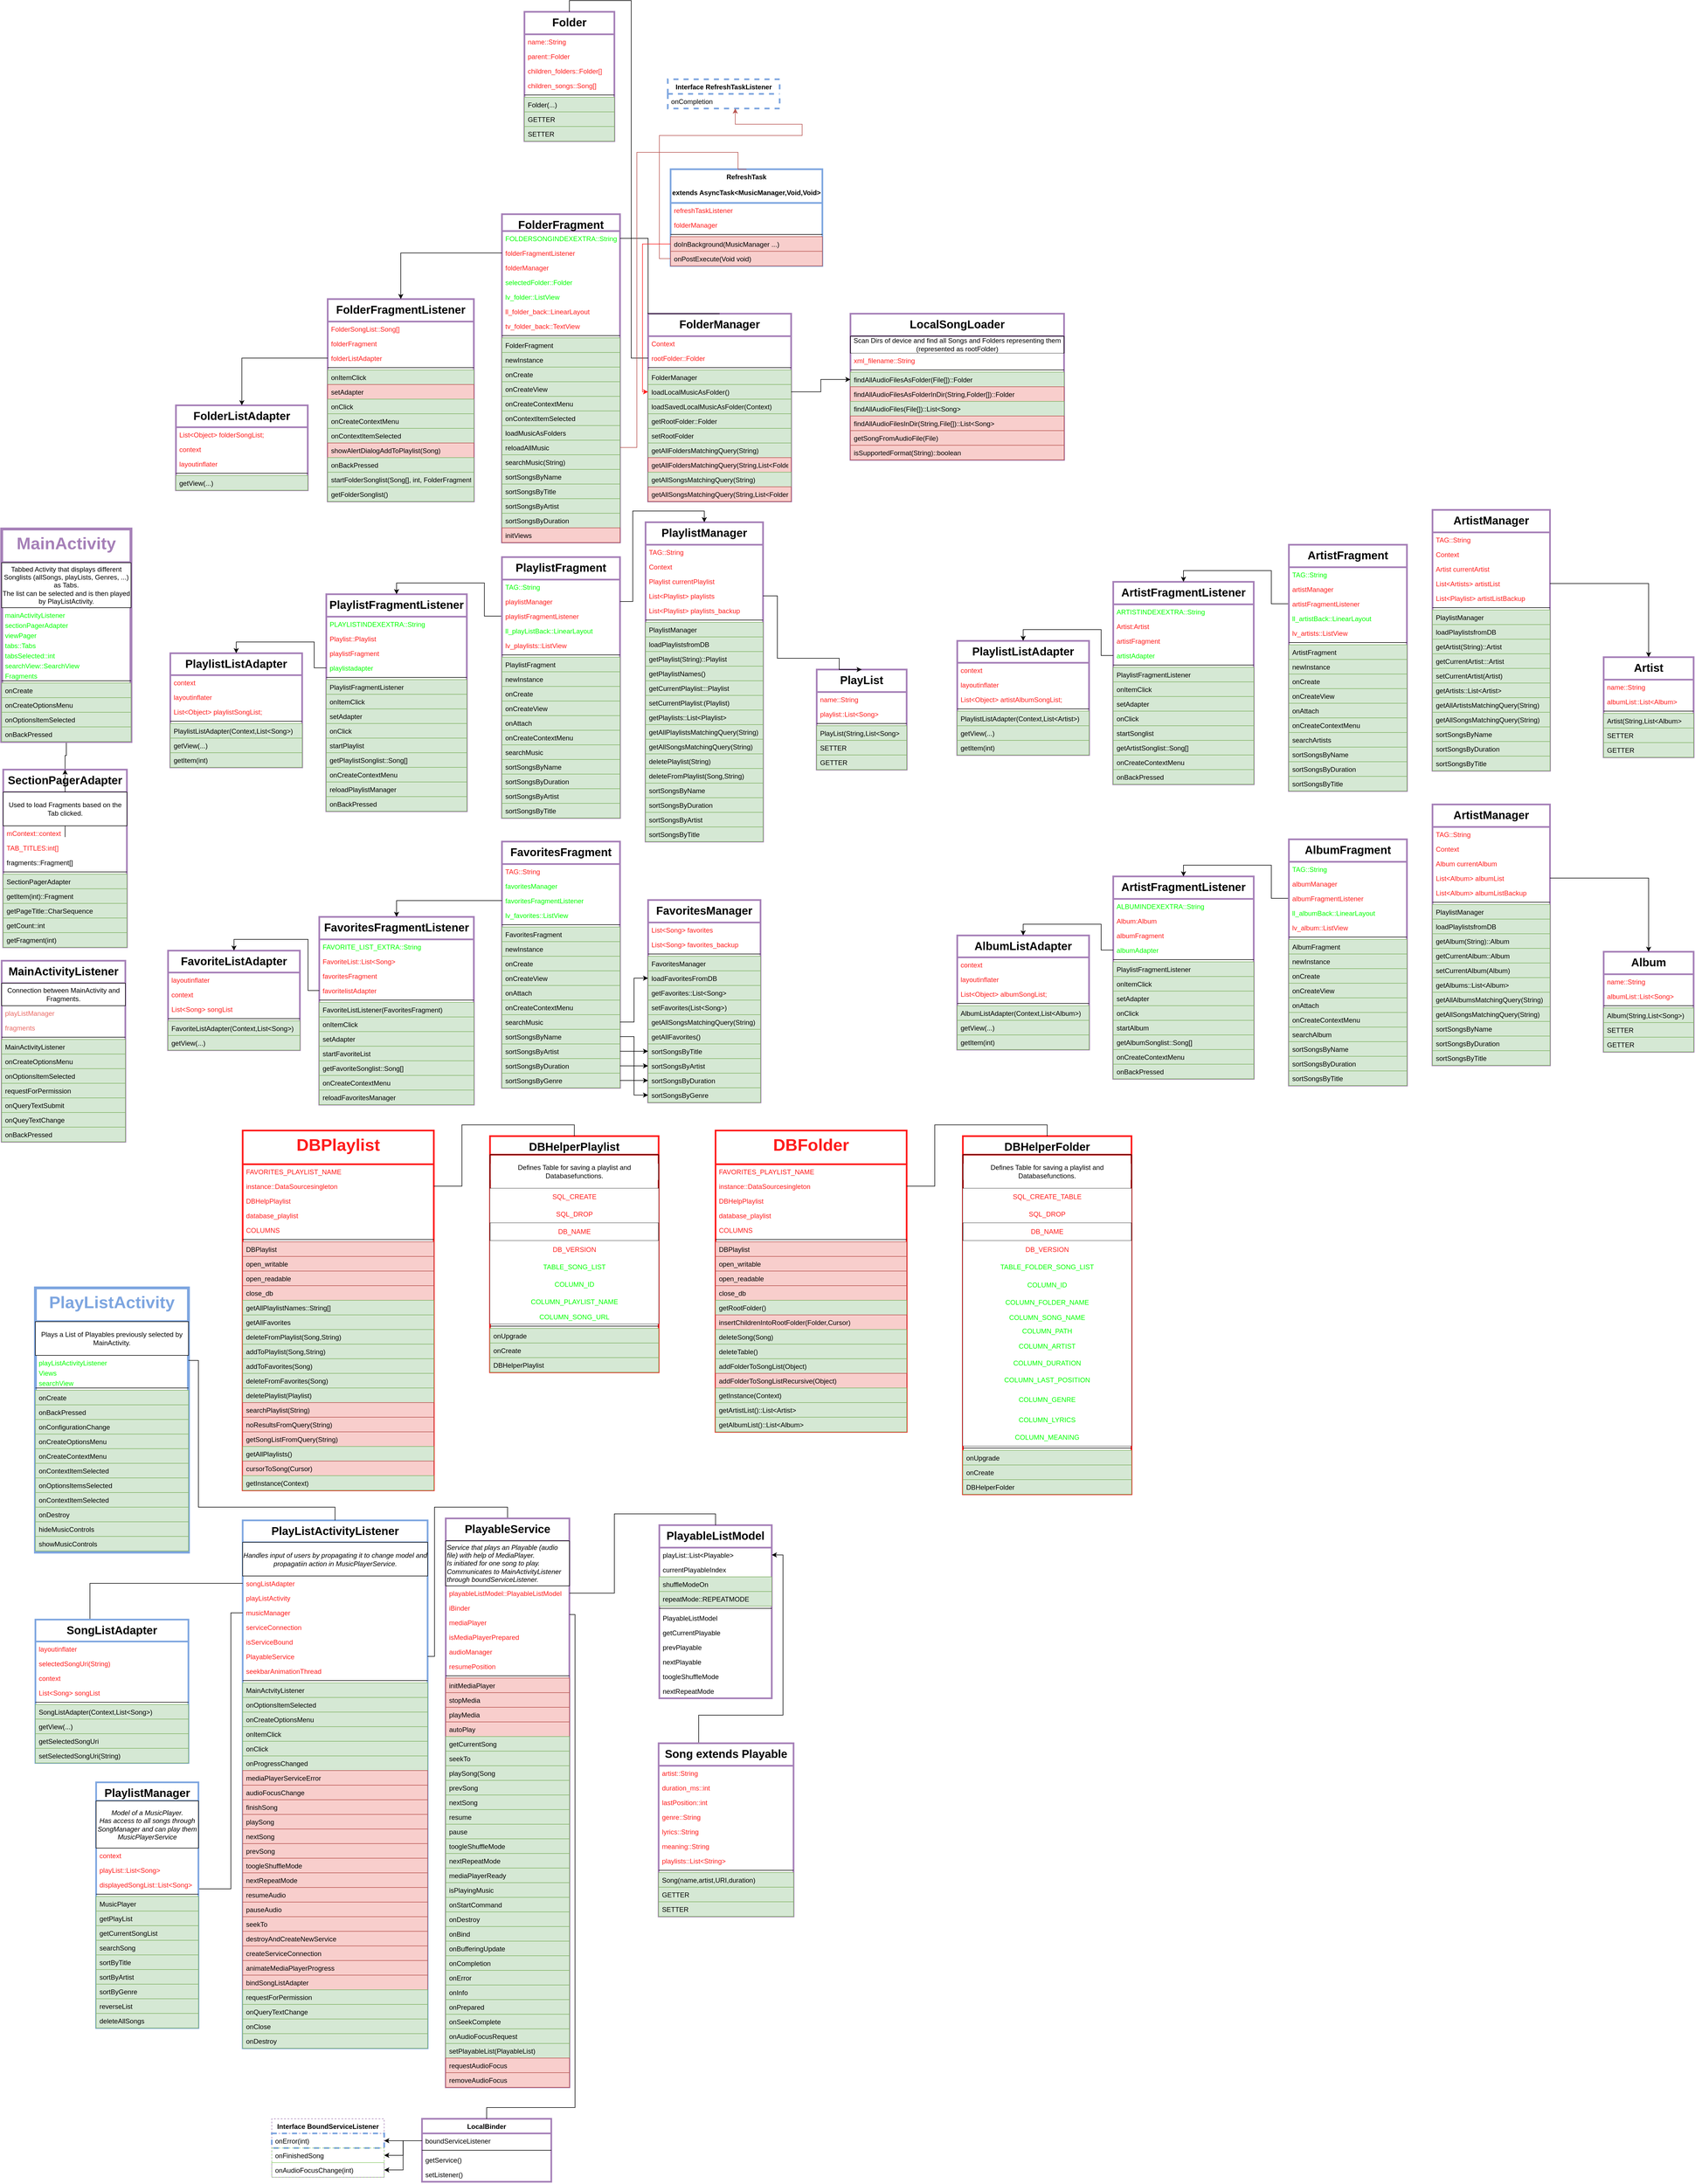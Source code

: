 <mxfile version="14.2.3" type="github">
  <diagram id="C5RBs43oDa-KdzZeNtuy" name="Page-1">
    <mxGraphModel dx="1614" dy="1995" grid="1" gridSize="10" guides="1" tooltips="1" connect="1" arrows="1" fold="1" page="1" pageScale="1" pageWidth="827" pageHeight="1169" math="0" shadow="0">
      <root>
        <mxCell id="WIyWlLk6GJQsqaUBKTNV-0" />
        <mxCell id="WIyWlLk6GJQsqaUBKTNV-1" parent="WIyWlLk6GJQsqaUBKTNV-0" />
        <mxCell id="zkfFHV4jXpPFQw0GAbJ--17" value="PlayListActivityListener" style="swimlane;fontStyle=1;align=center;verticalAlign=top;childLayout=stackLayout;horizontal=1;startSize=39;horizontalStack=0;resizeParent=1;resizeLast=0;collapsible=1;marginBottom=0;rounded=0;shadow=0;strokeWidth=3;fontSize=20;strokeColor=#7EA6E0;" parent="WIyWlLk6GJQsqaUBKTNV-1" vertex="1">
          <mxGeometry x="438.75" y="1953.5" width="329" height="939" as="geometry">
            <mxRectangle x="550" y="140" width="160" height="26" as="alternateBounds" />
          </mxGeometry>
        </mxCell>
        <mxCell id="5qoIg5QfOp-UZJT98IV1-1" value="&lt;i&gt;Handles input of users by propagating it to change model and propagatiin action in MusicPlayerService.&lt;/i&gt;" style="rounded=0;whiteSpace=wrap;html=1;" parent="zkfFHV4jXpPFQw0GAbJ--17" vertex="1">
          <mxGeometry y="39" width="329" height="60" as="geometry" />
        </mxCell>
        <mxCell id="A6s-E-ukSPN_syaUcLGg-9" value="songListAdapter&#xa;" style="text;align=left;verticalAlign=top;spacingLeft=4;spacingRight=4;overflow=hidden;rotatable=0;points=[[0,0.5],[1,0.5]];portConstraint=eastwest;rounded=0;shadow=0;html=0;fontColor=#FF1C1C;" parent="zkfFHV4jXpPFQw0GAbJ--17" vertex="1">
          <mxGeometry y="99" width="329" height="26" as="geometry" />
        </mxCell>
        <mxCell id="zkfFHV4jXpPFQw0GAbJ--18" value="playListActivity" style="text;align=left;verticalAlign=top;spacingLeft=4;spacingRight=4;overflow=hidden;rotatable=0;points=[[0,0.5],[1,0.5]];portConstraint=eastwest;fontColor=#FF1C1C;" parent="zkfFHV4jXpPFQw0GAbJ--17" vertex="1">
          <mxGeometry y="125" width="329" height="26" as="geometry" />
        </mxCell>
        <mxCell id="WmSsQWFspVbdHXG4wbYn-8" value="musicManager" style="text;align=left;verticalAlign=top;spacingLeft=4;spacingRight=4;overflow=hidden;rotatable=0;points=[[0,0.5],[1,0.5]];portConstraint=eastwest;rounded=0;shadow=0;html=0;fontColor=#FF1C1C;" parent="zkfFHV4jXpPFQw0GAbJ--17" vertex="1">
          <mxGeometry y="151" width="329" height="26" as="geometry" />
        </mxCell>
        <mxCell id="zkfFHV4jXpPFQw0GAbJ--20" value="serviceConnection" style="text;align=left;verticalAlign=top;spacingLeft=4;spacingRight=4;overflow=hidden;rotatable=0;points=[[0,0.5],[1,0.5]];portConstraint=eastwest;rounded=0;shadow=0;html=0;fontColor=#FF1C1C;" parent="zkfFHV4jXpPFQw0GAbJ--17" vertex="1">
          <mxGeometry y="177" width="329" height="26" as="geometry" />
        </mxCell>
        <mxCell id="zkfFHV4jXpPFQw0GAbJ--22" value="isServiceBound&#xa;" style="text;align=left;verticalAlign=top;spacingLeft=4;spacingRight=4;overflow=hidden;rotatable=0;points=[[0,0.5],[1,0.5]];portConstraint=eastwest;rounded=0;shadow=0;html=0;fontColor=#FF1C1C;" parent="zkfFHV4jXpPFQw0GAbJ--17" vertex="1">
          <mxGeometry y="203" width="329" height="26" as="geometry" />
        </mxCell>
        <mxCell id="WmSsQWFspVbdHXG4wbYn-39" value="PlayableService" style="text;align=left;verticalAlign=top;spacingLeft=4;spacingRight=4;overflow=hidden;rotatable=0;points=[[0,0.5],[1,0.5]];portConstraint=eastwest;rounded=0;shadow=0;html=0;fontColor=#FF1C1C;" parent="zkfFHV4jXpPFQw0GAbJ--17" vertex="1">
          <mxGeometry y="229" width="329" height="26" as="geometry" />
        </mxCell>
        <mxCell id="5qoIg5QfOp-UZJT98IV1-10" value="seekbarAnimationThread&#xa;" style="text;align=left;verticalAlign=top;spacingLeft=4;spacingRight=4;overflow=hidden;rotatable=0;points=[[0,0.5],[1,0.5]];portConstraint=eastwest;rounded=0;shadow=0;html=0;fontColor=#FF1C1C;" parent="zkfFHV4jXpPFQw0GAbJ--17" vertex="1">
          <mxGeometry y="255" width="329" height="26" as="geometry" />
        </mxCell>
        <mxCell id="zkfFHV4jXpPFQw0GAbJ--23" value="" style="line;html=1;strokeWidth=1;align=left;verticalAlign=middle;spacingTop=-1;spacingLeft=3;spacingRight=3;rotatable=0;labelPosition=right;points=[];portConstraint=eastwest;" parent="zkfFHV4jXpPFQw0GAbJ--17" vertex="1">
          <mxGeometry y="281" width="329" height="8" as="geometry" />
        </mxCell>
        <mxCell id="lzcfJcRa112dsqQVMs5e-15" value="MainActvityListener" style="text;align=left;verticalAlign=top;spacingLeft=4;spacingRight=4;overflow=hidden;rotatable=0;points=[[0,0.5],[1,0.5]];portConstraint=eastwest;fillColor=#d5e8d4;strokeColor=#82b366;" parent="zkfFHV4jXpPFQw0GAbJ--17" vertex="1">
          <mxGeometry y="289" width="329" height="26" as="geometry" />
        </mxCell>
        <mxCell id="zkfFHV4jXpPFQw0GAbJ--25" value="onOptionsItemSelected" style="text;align=left;verticalAlign=top;spacingLeft=4;spacingRight=4;overflow=hidden;rotatable=0;points=[[0,0.5],[1,0.5]];portConstraint=eastwest;fillColor=#d5e8d4;strokeColor=#82b366;" parent="zkfFHV4jXpPFQw0GAbJ--17" vertex="1">
          <mxGeometry y="315" width="329" height="26" as="geometry" />
        </mxCell>
        <mxCell id="WmSsQWFspVbdHXG4wbYn-10" value="onCreateOptionsMenu" style="text;strokeColor=#82b366;fillColor=#d5e8d4;align=left;verticalAlign=top;spacingLeft=4;spacingRight=4;overflow=hidden;rotatable=0;points=[[0,0.5],[1,0.5]];portConstraint=eastwest;" parent="zkfFHV4jXpPFQw0GAbJ--17" vertex="1">
          <mxGeometry y="341" width="329" height="26" as="geometry" />
        </mxCell>
        <mxCell id="WmSsQWFspVbdHXG4wbYn-11" value="onItemClick" style="text;strokeColor=#82b366;fillColor=#d5e8d4;align=left;verticalAlign=top;spacingLeft=4;spacingRight=4;overflow=hidden;rotatable=0;points=[[0,0.5],[1,0.5]];portConstraint=eastwest;" parent="zkfFHV4jXpPFQw0GAbJ--17" vertex="1">
          <mxGeometry y="367" width="329" height="26" as="geometry" />
        </mxCell>
        <mxCell id="5qoIg5QfOp-UZJT98IV1-11" value="onClick" style="text;strokeColor=#82b366;fillColor=#d5e8d4;align=left;verticalAlign=top;spacingLeft=4;spacingRight=4;overflow=hidden;rotatable=0;points=[[0,0.5],[1,0.5]];portConstraint=eastwest;" parent="zkfFHV4jXpPFQw0GAbJ--17" vertex="1">
          <mxGeometry y="393" width="329" height="26" as="geometry" />
        </mxCell>
        <mxCell id="5qoIg5QfOp-UZJT98IV1-12" value="onProgressChanged" style="text;strokeColor=#82b366;fillColor=#d5e8d4;align=left;verticalAlign=top;spacingLeft=4;spacingRight=4;overflow=hidden;rotatable=0;points=[[0,0.5],[1,0.5]];portConstraint=eastwest;" parent="zkfFHV4jXpPFQw0GAbJ--17" vertex="1">
          <mxGeometry y="419" width="329" height="26" as="geometry" />
        </mxCell>
        <mxCell id="lzcfJcRa112dsqQVMs5e-16" value="mediaPlayerServiceError" style="text;strokeColor=#b85450;fillColor=#f8cecc;align=left;verticalAlign=top;spacingLeft=4;spacingRight=4;overflow=hidden;rotatable=0;points=[[0,0.5],[1,0.5]];portConstraint=eastwest;" parent="zkfFHV4jXpPFQw0GAbJ--17" vertex="1">
          <mxGeometry y="445" width="329" height="26" as="geometry" />
        </mxCell>
        <mxCell id="lzcfJcRa112dsqQVMs5e-17" value="audioFocusChange" style="text;strokeColor=#b85450;fillColor=#f8cecc;align=left;verticalAlign=top;spacingLeft=4;spacingRight=4;overflow=hidden;rotatable=0;points=[[0,0.5],[1,0.5]];portConstraint=eastwest;" parent="zkfFHV4jXpPFQw0GAbJ--17" vertex="1">
          <mxGeometry y="471" width="329" height="26" as="geometry" />
        </mxCell>
        <mxCell id="lzcfJcRa112dsqQVMs5e-45" value="finishSong" style="text;strokeColor=#b85450;fillColor=#f8cecc;align=left;verticalAlign=top;spacingLeft=4;spacingRight=4;overflow=hidden;rotatable=0;points=[[0,0.5],[1,0.5]];portConstraint=eastwest;" parent="zkfFHV4jXpPFQw0GAbJ--17" vertex="1">
          <mxGeometry y="497" width="329" height="26" as="geometry" />
        </mxCell>
        <mxCell id="lzcfJcRa112dsqQVMs5e-46" value="playSong" style="text;strokeColor=#b85450;fillColor=#f8cecc;align=left;verticalAlign=top;spacingLeft=4;spacingRight=4;overflow=hidden;rotatable=0;points=[[0,0.5],[1,0.5]];portConstraint=eastwest;" parent="zkfFHV4jXpPFQw0GAbJ--17" vertex="1">
          <mxGeometry y="523" width="329" height="26" as="geometry" />
        </mxCell>
        <mxCell id="lzcfJcRa112dsqQVMs5e-47" value="nextSong" style="text;strokeColor=#b85450;fillColor=#f8cecc;align=left;verticalAlign=top;spacingLeft=4;spacingRight=4;overflow=hidden;rotatable=0;points=[[0,0.5],[1,0.5]];portConstraint=eastwest;" parent="zkfFHV4jXpPFQw0GAbJ--17" vertex="1">
          <mxGeometry y="549" width="329" height="26" as="geometry" />
        </mxCell>
        <mxCell id="lzcfJcRa112dsqQVMs5e-79" value="prevSong" style="text;strokeColor=#b85450;fillColor=#f8cecc;align=left;verticalAlign=top;spacingLeft=4;spacingRight=4;overflow=hidden;rotatable=0;points=[[0,0.5],[1,0.5]];portConstraint=eastwest;" parent="zkfFHV4jXpPFQw0GAbJ--17" vertex="1">
          <mxGeometry y="575" width="329" height="26" as="geometry" />
        </mxCell>
        <mxCell id="lzcfJcRa112dsqQVMs5e-48" value="toogleShuffleMode" style="text;strokeColor=#b85450;fillColor=#f8cecc;align=left;verticalAlign=top;spacingLeft=4;spacingRight=4;overflow=hidden;rotatable=0;points=[[0,0.5],[1,0.5]];portConstraint=eastwest;" parent="zkfFHV4jXpPFQw0GAbJ--17" vertex="1">
          <mxGeometry y="601" width="329" height="26" as="geometry" />
        </mxCell>
        <mxCell id="lzcfJcRa112dsqQVMs5e-49" value="nextRepeatMode" style="text;strokeColor=#b85450;fillColor=#f8cecc;align=left;verticalAlign=top;spacingLeft=4;spacingRight=4;overflow=hidden;rotatable=0;points=[[0,0.5],[1,0.5]];portConstraint=eastwest;" parent="zkfFHV4jXpPFQw0GAbJ--17" vertex="1">
          <mxGeometry y="627" width="329" height="26" as="geometry" />
        </mxCell>
        <mxCell id="5qoIg5QfOp-UZJT98IV1-18" value="resumeAudio&#xa;" style="text;strokeColor=#b85450;fillColor=#f8cecc;align=left;verticalAlign=top;spacingLeft=4;spacingRight=4;overflow=hidden;rotatable=0;points=[[0,0.5],[1,0.5]];portConstraint=eastwest;" parent="zkfFHV4jXpPFQw0GAbJ--17" vertex="1">
          <mxGeometry y="653" width="329" height="26" as="geometry" />
        </mxCell>
        <mxCell id="5qoIg5QfOp-UZJT98IV1-19" value="pauseAudio" style="text;strokeColor=#b85450;fillColor=#f8cecc;align=left;verticalAlign=top;spacingLeft=4;spacingRight=4;overflow=hidden;rotatable=0;points=[[0,0.5],[1,0.5]];portConstraint=eastwest;" parent="zkfFHV4jXpPFQw0GAbJ--17" vertex="1">
          <mxGeometry y="679" width="329" height="26" as="geometry" />
        </mxCell>
        <mxCell id="lzcfJcRa112dsqQVMs5e-50" value="seekTo" style="text;strokeColor=#b85450;fillColor=#f8cecc;align=left;verticalAlign=top;spacingLeft=4;spacingRight=4;overflow=hidden;rotatable=0;points=[[0,0.5],[1,0.5]];portConstraint=eastwest;" parent="zkfFHV4jXpPFQw0GAbJ--17" vertex="1">
          <mxGeometry y="705" width="329" height="26" as="geometry" />
        </mxCell>
        <mxCell id="5qoIg5QfOp-UZJT98IV1-13" value="destroyAndCreateNewService" style="text;strokeColor=#b85450;fillColor=#f8cecc;align=left;verticalAlign=top;spacingLeft=4;spacingRight=4;overflow=hidden;rotatable=0;points=[[0,0.5],[1,0.5]];portConstraint=eastwest;" parent="zkfFHV4jXpPFQw0GAbJ--17" vertex="1">
          <mxGeometry y="731" width="329" height="26" as="geometry" />
        </mxCell>
        <mxCell id="5qoIg5QfOp-UZJT98IV1-14" value="createServiceConnection" style="text;strokeColor=#b85450;fillColor=#f8cecc;align=left;verticalAlign=top;spacingLeft=4;spacingRight=4;overflow=hidden;rotatable=0;points=[[0,0.5],[1,0.5]];portConstraint=eastwest;" parent="zkfFHV4jXpPFQw0GAbJ--17" vertex="1">
          <mxGeometry y="757" width="329" height="26" as="geometry" />
        </mxCell>
        <mxCell id="5qoIg5QfOp-UZJT98IV1-15" value="animateMediaPlayerProgress" style="text;strokeColor=#b85450;fillColor=#f8cecc;align=left;verticalAlign=top;spacingLeft=4;spacingRight=4;overflow=hidden;rotatable=0;points=[[0,0.5],[1,0.5]];portConstraint=eastwest;" parent="zkfFHV4jXpPFQw0GAbJ--17" vertex="1">
          <mxGeometry y="783" width="329" height="26" as="geometry" />
        </mxCell>
        <mxCell id="5qoIg5QfOp-UZJT98IV1-16" value="bindSongListAdapter" style="text;strokeColor=#b85450;fillColor=#f8cecc;align=left;verticalAlign=top;spacingLeft=4;spacingRight=4;overflow=hidden;rotatable=0;points=[[0,0.5],[1,0.5]];portConstraint=eastwest;" parent="zkfFHV4jXpPFQw0GAbJ--17" vertex="1">
          <mxGeometry y="809" width="329" height="26" as="geometry" />
        </mxCell>
        <mxCell id="5qoIg5QfOp-UZJT98IV1-17" value="requestForPermission" style="text;strokeColor=#82b366;fillColor=#d5e8d4;align=left;verticalAlign=top;spacingLeft=4;spacingRight=4;overflow=hidden;rotatable=0;points=[[0,0.5],[1,0.5]];portConstraint=eastwest;" parent="zkfFHV4jXpPFQw0GAbJ--17" vertex="1">
          <mxGeometry y="835" width="329" height="26" as="geometry" />
        </mxCell>
        <mxCell id="0syjl-Uc-mpBaeBtsTLe-22" value="onQueryTextChange" style="text;strokeColor=#82b366;fillColor=#d5e8d4;align=left;verticalAlign=top;spacingLeft=4;spacingRight=4;overflow=hidden;rotatable=0;points=[[0,0.5],[1,0.5]];portConstraint=eastwest;" parent="zkfFHV4jXpPFQw0GAbJ--17" vertex="1">
          <mxGeometry y="861" width="329" height="26" as="geometry" />
        </mxCell>
        <mxCell id="0syjl-Uc-mpBaeBtsTLe-23" value="onClose" style="text;strokeColor=#82b366;fillColor=#d5e8d4;align=left;verticalAlign=top;spacingLeft=4;spacingRight=4;overflow=hidden;rotatable=0;points=[[0,0.5],[1,0.5]];portConstraint=eastwest;" parent="zkfFHV4jXpPFQw0GAbJ--17" vertex="1">
          <mxGeometry y="887" width="329" height="26" as="geometry" />
        </mxCell>
        <mxCell id="lzcfJcRa112dsqQVMs5e-51" value="onDestroy" style="text;strokeColor=#82b366;fillColor=#d5e8d4;align=left;verticalAlign=top;spacingLeft=4;spacingRight=4;overflow=hidden;rotatable=0;points=[[0,0.5],[1,0.5]];portConstraint=eastwest;" parent="zkfFHV4jXpPFQw0GAbJ--17" vertex="1">
          <mxGeometry y="913" width="329" height="26" as="geometry" />
        </mxCell>
        <mxCell id="A6s-E-ukSPN_syaUcLGg-6" style="edgeStyle=orthogonalEdgeStyle;rounded=0;orthogonalLoop=1;jettySize=auto;html=1;entryX=1;entryY=0.5;entryDx=0;entryDy=0;exitX=0.5;exitY=0;exitDx=0;exitDy=0;endArrow=none;endFill=0;" parent="WIyWlLk6GJQsqaUBKTNV-1" source="A6s-E-ukSPN_syaUcLGg-2" target="WmSsQWFspVbdHXG4wbYn-39" edge="1">
          <mxGeometry relative="1" as="geometry">
            <mxPoint x="841" y="2222.5" as="sourcePoint" />
          </mxGeometry>
        </mxCell>
        <mxCell id="A6s-E-ukSPN_syaUcLGg-2" value="PlayableService" style="swimlane;fontStyle=1;align=center;verticalAlign=top;childLayout=stackLayout;horizontal=1;startSize=40;horizontalStack=0;resizeParent=1;resizeParentMax=0;resizeLast=0;collapsible=1;marginBottom=0;fontSize=20;strokeWidth=3;strokeColor=#A680B8;" parent="WIyWlLk6GJQsqaUBKTNV-1" vertex="1">
          <mxGeometry x="800" y="1950" width="220" height="1012" as="geometry" />
        </mxCell>
        <mxCell id="5qoIg5QfOp-UZJT98IV1-67" value="&lt;div&gt;&lt;i&gt;&lt;font color=&quot;#000000&quot;&gt;Service that plays an Playable (audio file) with help of MediaPlayer.&lt;/font&gt;&lt;/i&gt;&lt;/div&gt;&lt;div&gt;&lt;i&gt;&lt;font color=&quot;#000000&quot;&gt;Is initiated for one song to play. Communicates to MainActivityListener through boundServiceListener.&lt;br&gt;&lt;/font&gt;&lt;/i&gt;&lt;/div&gt;" style="whiteSpace=wrap;html=1;aspect=fixed;fontColor=#FF1C1C;align=left;" parent="A6s-E-ukSPN_syaUcLGg-2" vertex="1">
          <mxGeometry y="40" width="220" height="80" as="geometry" />
        </mxCell>
        <mxCell id="5qoIg5QfOp-UZJT98IV1-64" value="playableListModel::PlayableListModel" style="text;fillColor=none;align=left;verticalAlign=top;spacingLeft=4;spacingRight=4;overflow=hidden;rotatable=0;points=[[0,0.5],[1,0.5]];portConstraint=eastwest;fontColor=#FF1C1C;" parent="A6s-E-ukSPN_syaUcLGg-2" vertex="1">
          <mxGeometry y="120" width="220" height="26" as="geometry" />
        </mxCell>
        <mxCell id="A6s-E-ukSPN_syaUcLGg-3" value="iBinder" style="text;strokeColor=none;fillColor=none;align=left;verticalAlign=top;spacingLeft=4;spacingRight=4;overflow=hidden;rotatable=0;points=[[0,0.5],[1,0.5]];portConstraint=eastwest;fontColor=#FF1C1C;" parent="A6s-E-ukSPN_syaUcLGg-2" vertex="1">
          <mxGeometry y="146" width="220" height="26" as="geometry" />
        </mxCell>
        <mxCell id="5qoIg5QfOp-UZJT98IV1-63" value="mediaPlayer" style="text;strokeColor=none;fillColor=none;align=left;verticalAlign=top;spacingLeft=4;spacingRight=4;overflow=hidden;rotatable=0;points=[[0,0.5],[1,0.5]];portConstraint=eastwest;fontColor=#FF1C1C;" parent="A6s-E-ukSPN_syaUcLGg-2" vertex="1">
          <mxGeometry y="172" width="220" height="26" as="geometry" />
        </mxCell>
        <mxCell id="lzcfJcRa112dsqQVMs5e-68" value="isMediaPlayerPrepared" style="text;strokeColor=none;fillColor=none;align=left;verticalAlign=top;spacingLeft=4;spacingRight=4;overflow=hidden;rotatable=0;points=[[0,0.5],[1,0.5]];portConstraint=eastwest;fontColor=#FF1C1C;" parent="A6s-E-ukSPN_syaUcLGg-2" vertex="1">
          <mxGeometry y="198" width="220" height="26" as="geometry" />
        </mxCell>
        <mxCell id="5qoIg5QfOp-UZJT98IV1-66" value="audioManager" style="text;strokeColor=none;fillColor=none;align=left;verticalAlign=top;spacingLeft=4;spacingRight=4;overflow=hidden;rotatable=0;points=[[0,0.5],[1,0.5]];portConstraint=eastwest;fontColor=#FF1C1C;" parent="A6s-E-ukSPN_syaUcLGg-2" vertex="1">
          <mxGeometry y="224" width="220" height="26" as="geometry" />
        </mxCell>
        <mxCell id="5qoIg5QfOp-UZJT98IV1-65" value="resumePosition" style="text;strokeColor=none;fillColor=none;align=left;verticalAlign=top;spacingLeft=4;spacingRight=4;overflow=hidden;rotatable=0;points=[[0,0.5],[1,0.5]];portConstraint=eastwest;fontColor=#FF1C1C;" parent="A6s-E-ukSPN_syaUcLGg-2" vertex="1">
          <mxGeometry y="250" width="220" height="26" as="geometry" />
        </mxCell>
        <mxCell id="A6s-E-ukSPN_syaUcLGg-4" value="" style="line;strokeWidth=1;fillColor=none;align=left;verticalAlign=middle;spacingTop=-1;spacingLeft=3;spacingRight=3;rotatable=0;labelPosition=right;points=[];portConstraint=eastwest;" parent="A6s-E-ukSPN_syaUcLGg-2" vertex="1">
          <mxGeometry y="276" width="220" height="8" as="geometry" />
        </mxCell>
        <mxCell id="5qoIg5QfOp-UZJT98IV1-22" value="initMediaPlayer" style="text;align=left;verticalAlign=top;spacingLeft=4;spacingRight=4;overflow=hidden;rotatable=0;points=[[0,0.5],[1,0.5]];portConstraint=eastwest;fillColor=#f8cecc;strokeColor=#b85450;" parent="A6s-E-ukSPN_syaUcLGg-2" vertex="1">
          <mxGeometry y="284" width="220" height="26" as="geometry" />
        </mxCell>
        <mxCell id="5qoIg5QfOp-UZJT98IV1-37" value="stopMedia" style="text;align=left;verticalAlign=top;spacingLeft=4;spacingRight=4;overflow=hidden;rotatable=0;points=[[0,0.5],[1,0.5]];portConstraint=eastwest;fillColor=#f8cecc;strokeColor=#b85450;" parent="A6s-E-ukSPN_syaUcLGg-2" vertex="1">
          <mxGeometry y="310" width="220" height="26" as="geometry" />
        </mxCell>
        <mxCell id="5qoIg5QfOp-UZJT98IV1-36" value="playMedia&#xa;" style="text;align=left;verticalAlign=top;spacingLeft=4;spacingRight=4;overflow=hidden;rotatable=0;points=[[0,0.5],[1,0.5]];portConstraint=eastwest;fillColor=#f8cecc;strokeColor=#b85450;" parent="A6s-E-ukSPN_syaUcLGg-2" vertex="1">
          <mxGeometry y="336" width="220" height="26" as="geometry" />
        </mxCell>
        <mxCell id="lzcfJcRa112dsqQVMs5e-87" value="autoPlay" style="text;align=left;verticalAlign=top;spacingLeft=4;spacingRight=4;overflow=hidden;rotatable=0;points=[[0,0.5],[1,0.5]];portConstraint=eastwest;fillColor=#f8cecc;strokeColor=#b85450;" parent="A6s-E-ukSPN_syaUcLGg-2" vertex="1">
          <mxGeometry y="362" width="220" height="26" as="geometry" />
        </mxCell>
        <mxCell id="5qoIg5QfOp-UZJT98IV1-35" value="getCurrentSong" style="text;align=left;verticalAlign=top;spacingLeft=4;spacingRight=4;overflow=hidden;rotatable=0;points=[[0,0.5],[1,0.5]];portConstraint=eastwest;fillColor=#d5e8d4;strokeColor=#82b366;" parent="A6s-E-ukSPN_syaUcLGg-2" vertex="1">
          <mxGeometry y="388" width="220" height="26" as="geometry" />
        </mxCell>
        <mxCell id="5qoIg5QfOp-UZJT98IV1-33" value="seekTo&#xa;" style="text;align=left;verticalAlign=top;spacingLeft=4;spacingRight=4;overflow=hidden;rotatable=0;points=[[0,0.5],[1,0.5]];portConstraint=eastwest;fillColor=#d5e8d4;strokeColor=#82b366;" parent="A6s-E-ukSPN_syaUcLGg-2" vertex="1">
          <mxGeometry y="414" width="220" height="26" as="geometry" />
        </mxCell>
        <mxCell id="lzcfJcRa112dsqQVMs5e-82" value="playSong(Song" style="text;align=left;verticalAlign=top;spacingLeft=4;spacingRight=4;overflow=hidden;rotatable=0;points=[[0,0.5],[1,0.5]];portConstraint=eastwest;fillColor=#d5e8d4;strokeColor=#82b366;" parent="A6s-E-ukSPN_syaUcLGg-2" vertex="1">
          <mxGeometry y="440" width="220" height="26" as="geometry" />
        </mxCell>
        <mxCell id="lzcfJcRa112dsqQVMs5e-83" value="prevSong" style="text;align=left;verticalAlign=top;spacingLeft=4;spacingRight=4;overflow=hidden;rotatable=0;points=[[0,0.5],[1,0.5]];portConstraint=eastwest;fillColor=#d5e8d4;strokeColor=#82b366;" parent="A6s-E-ukSPN_syaUcLGg-2" vertex="1">
          <mxGeometry y="466" width="220" height="26" as="geometry" />
        </mxCell>
        <mxCell id="lzcfJcRa112dsqQVMs5e-84" value="nextSong" style="text;align=left;verticalAlign=top;spacingLeft=4;spacingRight=4;overflow=hidden;rotatable=0;points=[[0,0.5],[1,0.5]];portConstraint=eastwest;fillColor=#d5e8d4;strokeColor=#82b366;" parent="A6s-E-ukSPN_syaUcLGg-2" vertex="1">
          <mxGeometry y="492" width="220" height="26" as="geometry" />
        </mxCell>
        <mxCell id="5qoIg5QfOp-UZJT98IV1-29" value="resume" style="text;align=left;verticalAlign=top;spacingLeft=4;spacingRight=4;overflow=hidden;rotatable=0;points=[[0,0.5],[1,0.5]];portConstraint=eastwest;fillColor=#d5e8d4;strokeColor=#82b366;" parent="A6s-E-ukSPN_syaUcLGg-2" vertex="1">
          <mxGeometry y="518" width="220" height="26" as="geometry" />
        </mxCell>
        <mxCell id="5qoIg5QfOp-UZJT98IV1-30" value="pause" style="text;align=left;verticalAlign=top;spacingLeft=4;spacingRight=4;overflow=hidden;rotatable=0;points=[[0,0.5],[1,0.5]];portConstraint=eastwest;fillColor=#d5e8d4;strokeColor=#82b366;" parent="A6s-E-ukSPN_syaUcLGg-2" vertex="1">
          <mxGeometry y="544" width="220" height="26" as="geometry" />
        </mxCell>
        <mxCell id="lzcfJcRa112dsqQVMs5e-85" value="toogleShuffleMode" style="text;align=left;verticalAlign=top;spacingLeft=4;spacingRight=4;overflow=hidden;rotatable=0;points=[[0,0.5],[1,0.5]];portConstraint=eastwest;fillColor=#d5e8d4;strokeColor=#82b366;" parent="A6s-E-ukSPN_syaUcLGg-2" vertex="1">
          <mxGeometry y="570" width="220" height="26" as="geometry" />
        </mxCell>
        <mxCell id="lzcfJcRa112dsqQVMs5e-86" value="nextRepeatMode" style="text;align=left;verticalAlign=top;spacingLeft=4;spacingRight=4;overflow=hidden;rotatable=0;points=[[0,0.5],[1,0.5]];portConstraint=eastwest;fillColor=#d5e8d4;strokeColor=#82b366;" parent="A6s-E-ukSPN_syaUcLGg-2" vertex="1">
          <mxGeometry y="596" width="220" height="26" as="geometry" />
        </mxCell>
        <mxCell id="5qoIg5QfOp-UZJT98IV1-31" value="mediaPlayerReady&#xa;" style="text;align=left;verticalAlign=top;spacingLeft=4;spacingRight=4;overflow=hidden;rotatable=0;points=[[0,0.5],[1,0.5]];portConstraint=eastwest;fillColor=#d5e8d4;strokeColor=#82b366;" parent="A6s-E-ukSPN_syaUcLGg-2" vertex="1">
          <mxGeometry y="622" width="220" height="26" as="geometry" />
        </mxCell>
        <mxCell id="5qoIg5QfOp-UZJT98IV1-34" value="isPlayingMusic&#xa;" style="text;align=left;verticalAlign=top;spacingLeft=4;spacingRight=4;overflow=hidden;rotatable=0;points=[[0,0.5],[1,0.5]];portConstraint=eastwest;fillColor=#d5e8d4;strokeColor=#82b366;" parent="A6s-E-ukSPN_syaUcLGg-2" vertex="1">
          <mxGeometry y="648" width="220" height="26" as="geometry" />
        </mxCell>
        <mxCell id="5qoIg5QfOp-UZJT98IV1-38" value="onStartCommand" style="text;align=left;verticalAlign=top;spacingLeft=4;spacingRight=4;overflow=hidden;rotatable=0;points=[[0,0.5],[1,0.5]];portConstraint=eastwest;fillColor=#d5e8d4;strokeColor=#82b366;" parent="A6s-E-ukSPN_syaUcLGg-2" vertex="1">
          <mxGeometry y="674" width="220" height="26" as="geometry" />
        </mxCell>
        <mxCell id="5qoIg5QfOp-UZJT98IV1-52" value="onDestroy" style="text;align=left;verticalAlign=top;spacingLeft=4;spacingRight=4;overflow=hidden;rotatable=0;points=[[0,0.5],[1,0.5]];portConstraint=eastwest;fillColor=#d5e8d4;strokeColor=#82b366;" parent="A6s-E-ukSPN_syaUcLGg-2" vertex="1">
          <mxGeometry y="700" width="220" height="26" as="geometry" />
        </mxCell>
        <mxCell id="5qoIg5QfOp-UZJT98IV1-53" value="onBind" style="text;align=left;verticalAlign=top;spacingLeft=4;spacingRight=4;overflow=hidden;rotatable=0;points=[[0,0.5],[1,0.5]];portConstraint=eastwest;fillColor=#d5e8d4;strokeColor=#82b366;" parent="A6s-E-ukSPN_syaUcLGg-2" vertex="1">
          <mxGeometry y="726" width="220" height="26" as="geometry" />
        </mxCell>
        <mxCell id="5qoIg5QfOp-UZJT98IV1-54" value="onBufferingUpdate" style="text;align=left;verticalAlign=top;spacingLeft=4;spacingRight=4;overflow=hidden;rotatable=0;points=[[0,0.5],[1,0.5]];portConstraint=eastwest;fillColor=#d5e8d4;strokeColor=#82b366;" parent="A6s-E-ukSPN_syaUcLGg-2" vertex="1">
          <mxGeometry y="752" width="220" height="26" as="geometry" />
        </mxCell>
        <mxCell id="5qoIg5QfOp-UZJT98IV1-55" value="onCompletion" style="text;align=left;verticalAlign=top;spacingLeft=4;spacingRight=4;overflow=hidden;rotatable=0;points=[[0,0.5],[1,0.5]];portConstraint=eastwest;fillColor=#d5e8d4;strokeColor=#82b366;" parent="A6s-E-ukSPN_syaUcLGg-2" vertex="1">
          <mxGeometry y="778" width="220" height="26" as="geometry" />
        </mxCell>
        <mxCell id="5qoIg5QfOp-UZJT98IV1-56" value="onError" style="text;align=left;verticalAlign=top;spacingLeft=4;spacingRight=4;overflow=hidden;rotatable=0;points=[[0,0.5],[1,0.5]];portConstraint=eastwest;fillColor=#d5e8d4;strokeColor=#82b366;" parent="A6s-E-ukSPN_syaUcLGg-2" vertex="1">
          <mxGeometry y="804" width="220" height="26" as="geometry" />
        </mxCell>
        <mxCell id="5qoIg5QfOp-UZJT98IV1-57" value="onInfo" style="text;align=left;verticalAlign=top;spacingLeft=4;spacingRight=4;overflow=hidden;rotatable=0;points=[[0,0.5],[1,0.5]];portConstraint=eastwest;fillColor=#d5e8d4;strokeColor=#82b366;" parent="A6s-E-ukSPN_syaUcLGg-2" vertex="1">
          <mxGeometry y="830" width="220" height="26" as="geometry" />
        </mxCell>
        <mxCell id="5qoIg5QfOp-UZJT98IV1-58" value="onPrepared" style="text;align=left;verticalAlign=top;spacingLeft=4;spacingRight=4;overflow=hidden;rotatable=0;points=[[0,0.5],[1,0.5]];portConstraint=eastwest;fillColor=#d5e8d4;strokeColor=#82b366;" parent="A6s-E-ukSPN_syaUcLGg-2" vertex="1">
          <mxGeometry y="856" width="220" height="26" as="geometry" />
        </mxCell>
        <mxCell id="5qoIg5QfOp-UZJT98IV1-59" value="onSeekComplete" style="text;align=left;verticalAlign=top;spacingLeft=4;spacingRight=4;overflow=hidden;rotatable=0;points=[[0,0.5],[1,0.5]];portConstraint=eastwest;fillColor=#d5e8d4;strokeColor=#82b366;" parent="A6s-E-ukSPN_syaUcLGg-2" vertex="1">
          <mxGeometry y="882" width="220" height="26" as="geometry" />
        </mxCell>
        <mxCell id="5qoIg5QfOp-UZJT98IV1-60" value="onAudioFocusRequest" style="text;align=left;verticalAlign=top;spacingLeft=4;spacingRight=4;overflow=hidden;rotatable=0;points=[[0,0.5],[1,0.5]];portConstraint=eastwest;fillColor=#d5e8d4;strokeColor=#82b366;" parent="A6s-E-ukSPN_syaUcLGg-2" vertex="1">
          <mxGeometry y="908" width="220" height="26" as="geometry" />
        </mxCell>
        <mxCell id="lzcfJcRa112dsqQVMs5e-88" value="setPlayableList(PlayableList)" style="text;align=left;verticalAlign=top;spacingLeft=4;spacingRight=4;overflow=hidden;rotatable=0;points=[[0,0.5],[1,0.5]];portConstraint=eastwest;fillColor=#d5e8d4;strokeColor=#82b366;" parent="A6s-E-ukSPN_syaUcLGg-2" vertex="1">
          <mxGeometry y="934" width="220" height="26" as="geometry" />
        </mxCell>
        <mxCell id="5qoIg5QfOp-UZJT98IV1-61" value="requestAudioFocus" style="text;align=left;verticalAlign=top;spacingLeft=4;spacingRight=4;overflow=hidden;rotatable=0;points=[[0,0.5],[1,0.5]];portConstraint=eastwest;fillColor=#f8cecc;strokeColor=#b85450;" parent="A6s-E-ukSPN_syaUcLGg-2" vertex="1">
          <mxGeometry y="960" width="220" height="26" as="geometry" />
        </mxCell>
        <mxCell id="5qoIg5QfOp-UZJT98IV1-62" value="removeAudioFocus" style="text;align=left;verticalAlign=top;spacingLeft=4;spacingRight=4;overflow=hidden;rotatable=0;points=[[0,0.5],[1,0.5]];portConstraint=eastwest;fillColor=#f8cecc;strokeColor=#b85450;" parent="A6s-E-ukSPN_syaUcLGg-2" vertex="1">
          <mxGeometry y="986" width="220" height="26" as="geometry" />
        </mxCell>
        <mxCell id="WmSsQWFspVbdHXG4wbYn-30" style="edgeStyle=orthogonalEdgeStyle;rounded=0;orthogonalLoop=1;jettySize=auto;html=1;endArrow=none;endFill=0;" parent="WIyWlLk6GJQsqaUBKTNV-1" source="A6s-E-ukSPN_syaUcLGg-11" target="WmSsQWFspVbdHXG4wbYn-8" edge="1">
          <mxGeometry relative="1" as="geometry">
            <Array as="points">
              <mxPoint x="417.75" y="2609" />
              <mxPoint x="417.75" y="2118" />
            </Array>
          </mxGeometry>
        </mxCell>
        <mxCell id="A6s-E-ukSPN_syaUcLGg-11" value="PlaylistManager" style="swimlane;fontStyle=1;align=center;verticalAlign=top;childLayout=stackLayout;horizontal=1;startSize=33;horizontalStack=0;resizeParent=1;resizeParentMax=0;resizeLast=0;collapsible=1;marginBottom=0;fontSize=20;strokeWidth=3;strokeColor=#7EA6E0;" parent="WIyWlLk6GJQsqaUBKTNV-1" vertex="1">
          <mxGeometry x="178" y="2419.5" width="182" height="437" as="geometry" />
        </mxCell>
        <mxCell id="5qoIg5QfOp-UZJT98IV1-0" value="&lt;div&gt;&lt;i&gt;&lt;br&gt;&lt;/i&gt;&lt;/div&gt;&lt;div&gt;&lt;i&gt;Model of a MusicPlayer.&lt;/i&gt;&lt;/div&gt;&lt;div&gt;&lt;i&gt;Has access to all songs through SongManager and can play them MusicPlayerService&lt;/i&gt;&lt;/div&gt;&lt;div&gt;&lt;i&gt;&lt;br&gt;&lt;/i&gt;&lt;/div&gt;" style="rounded=0;whiteSpace=wrap;html=1;" parent="A6s-E-ukSPN_syaUcLGg-11" vertex="1">
          <mxGeometry y="33" width="182" height="84" as="geometry" />
        </mxCell>
        <mxCell id="5qoIg5QfOp-UZJT98IV1-73" value="context" style="text;align=left;verticalAlign=top;spacingLeft=4;spacingRight=4;overflow=hidden;rotatable=0;points=[[0,0.5],[1,0.5]];portConstraint=eastwest;rounded=0;shadow=0;html=0;fontColor=#FF1C1C;" parent="A6s-E-ukSPN_syaUcLGg-11" vertex="1">
          <mxGeometry y="117" width="182" height="26" as="geometry" />
        </mxCell>
        <mxCell id="WmSsQWFspVbdHXG4wbYn-33" value="playList::List&lt;Song&gt;" style="text;strokeColor=none;fillColor=none;align=left;verticalAlign=top;spacingLeft=4;spacingRight=4;overflow=hidden;rotatable=0;points=[[0,0.5],[1,0.5]];portConstraint=eastwest;fontColor=#FF1C1C;" parent="A6s-E-ukSPN_syaUcLGg-11" vertex="1">
          <mxGeometry y="143" width="182" height="26" as="geometry" />
        </mxCell>
        <mxCell id="lzcfJcRa112dsqQVMs5e-61" value="displayedSongList::List&lt;Song&gt;" style="text;strokeColor=none;fillColor=none;align=left;verticalAlign=top;spacingLeft=4;spacingRight=4;overflow=hidden;rotatable=0;points=[[0,0.5],[1,0.5]];portConstraint=eastwest;fontColor=#FF1C1C;" parent="A6s-E-ukSPN_syaUcLGg-11" vertex="1">
          <mxGeometry y="169" width="182" height="26" as="geometry" />
        </mxCell>
        <mxCell id="A6s-E-ukSPN_syaUcLGg-13" value="" style="line;strokeWidth=1;fillColor=none;align=left;verticalAlign=middle;spacingTop=-1;spacingLeft=3;spacingRight=3;rotatable=0;labelPosition=right;points=[];portConstraint=eastwest;" parent="A6s-E-ukSPN_syaUcLGg-11" vertex="1">
          <mxGeometry y="195" width="182" height="8" as="geometry" />
        </mxCell>
        <mxCell id="0syjl-Uc-mpBaeBtsTLe-4" value="MusicPlayer" style="text;align=left;verticalAlign=top;spacingLeft=4;spacingRight=4;overflow=hidden;rotatable=0;points=[[0,0.5],[1,0.5]];portConstraint=eastwest;rounded=0;shadow=0;html=0;fillColor=#d5e8d4;strokeColor=#82b366;" parent="A6s-E-ukSPN_syaUcLGg-11" vertex="1">
          <mxGeometry y="203" width="182" height="26" as="geometry" />
        </mxCell>
        <mxCell id="lzcfJcRa112dsqQVMs5e-58" value="getPlayList" style="text;align=left;verticalAlign=top;spacingLeft=4;spacingRight=4;overflow=hidden;rotatable=0;points=[[0,0.5],[1,0.5]];portConstraint=eastwest;rounded=0;shadow=0;html=0;fillColor=#d5e8d4;strokeColor=#82b366;" parent="A6s-E-ukSPN_syaUcLGg-11" vertex="1">
          <mxGeometry y="229" width="182" height="26" as="geometry" />
        </mxCell>
        <mxCell id="0syjl-Uc-mpBaeBtsTLe-10" value="getCurrentSongList" style="text;align=left;verticalAlign=top;spacingLeft=4;spacingRight=4;overflow=hidden;rotatable=0;points=[[0,0.5],[1,0.5]];portConstraint=eastwest;rounded=0;shadow=0;html=0;fillColor=#d5e8d4;strokeColor=#82b366;" parent="A6s-E-ukSPN_syaUcLGg-11" vertex="1">
          <mxGeometry y="255" width="182" height="26" as="geometry" />
        </mxCell>
        <mxCell id="0syjl-Uc-mpBaeBtsTLe-17" value="searchSong&#xa;" style="text;align=left;verticalAlign=top;spacingLeft=4;spacingRight=4;overflow=hidden;rotatable=0;points=[[0,0.5],[1,0.5]];portConstraint=eastwest;rounded=0;shadow=0;html=0;fillColor=#d5e8d4;strokeColor=#82b366;" parent="A6s-E-ukSPN_syaUcLGg-11" vertex="1">
          <mxGeometry y="281" width="182" height="26" as="geometry" />
        </mxCell>
        <mxCell id="0syjl-Uc-mpBaeBtsTLe-18" value="sortByTitle" style="text;align=left;verticalAlign=top;spacingLeft=4;spacingRight=4;overflow=hidden;rotatable=0;points=[[0,0.5],[1,0.5]];portConstraint=eastwest;rounded=0;shadow=0;html=0;fillColor=#d5e8d4;strokeColor=#82b366;" parent="A6s-E-ukSPN_syaUcLGg-11" vertex="1">
          <mxGeometry y="307" width="182" height="26" as="geometry" />
        </mxCell>
        <mxCell id="0syjl-Uc-mpBaeBtsTLe-19" value="sortByArtist" style="text;align=left;verticalAlign=top;spacingLeft=4;spacingRight=4;overflow=hidden;rotatable=0;points=[[0,0.5],[1,0.5]];portConstraint=eastwest;rounded=0;shadow=0;html=0;fillColor=#d5e8d4;strokeColor=#82b366;" parent="A6s-E-ukSPN_syaUcLGg-11" vertex="1">
          <mxGeometry y="333" width="182" height="26" as="geometry" />
        </mxCell>
        <mxCell id="0syjl-Uc-mpBaeBtsTLe-20" value="sortByGenre" style="text;align=left;verticalAlign=top;spacingLeft=4;spacingRight=4;overflow=hidden;rotatable=0;points=[[0,0.5],[1,0.5]];portConstraint=eastwest;rounded=0;shadow=0;html=0;fillColor=#d5e8d4;strokeColor=#82b366;" parent="A6s-E-ukSPN_syaUcLGg-11" vertex="1">
          <mxGeometry y="359" width="182" height="26" as="geometry" />
        </mxCell>
        <mxCell id="0syjl-Uc-mpBaeBtsTLe-21" value="reverseList" style="text;align=left;verticalAlign=top;spacingLeft=4;spacingRight=4;overflow=hidden;rotatable=0;points=[[0,0.5],[1,0.5]];portConstraint=eastwest;rounded=0;shadow=0;html=0;fillColor=#d5e8d4;strokeColor=#82b366;" parent="A6s-E-ukSPN_syaUcLGg-11" vertex="1">
          <mxGeometry y="385" width="182" height="26" as="geometry" />
        </mxCell>
        <mxCell id="0syjl-Uc-mpBaeBtsTLe-12" value="deleteAllSongs" style="text;align=left;verticalAlign=top;spacingLeft=4;spacingRight=4;overflow=hidden;rotatable=0;points=[[0,0.5],[1,0.5]];portConstraint=eastwest;rounded=0;shadow=0;html=0;fillColor=#d5e8d4;strokeColor=#82b366;" parent="A6s-E-ukSPN_syaUcLGg-11" vertex="1">
          <mxGeometry y="411" width="182" height="26" as="geometry" />
        </mxCell>
        <mxCell id="WmSsQWFspVbdHXG4wbYn-13" value="PlayableListModel" style="swimlane;fontStyle=1;align=center;verticalAlign=top;childLayout=stackLayout;horizontal=1;startSize=40;horizontalStack=0;resizeParent=1;resizeParentMax=0;resizeLast=0;collapsible=1;marginBottom=0;fontSize=20;strokeWidth=3;strokeColor=#A680B8;" parent="WIyWlLk6GJQsqaUBKTNV-1" vertex="1">
          <mxGeometry x="1180" y="1962" width="200" height="308" as="geometry" />
        </mxCell>
        <mxCell id="WmSsQWFspVbdHXG4wbYn-14" value="playList::List&lt;Playable&gt;" style="text;strokeColor=none;fillColor=none;align=left;verticalAlign=top;spacingLeft=4;spacingRight=4;overflow=hidden;rotatable=0;points=[[0,0.5],[1,0.5]];portConstraint=eastwest;" parent="WmSsQWFspVbdHXG4wbYn-13" vertex="1">
          <mxGeometry y="40" width="200" height="26" as="geometry" />
        </mxCell>
        <mxCell id="lzcfJcRa112dsqQVMs5e-69" value="currentPlayableIndex" style="text;strokeColor=none;fillColor=none;align=left;verticalAlign=top;spacingLeft=4;spacingRight=4;overflow=hidden;rotatable=0;points=[[0,0.5],[1,0.5]];portConstraint=eastwest;" parent="WmSsQWFspVbdHXG4wbYn-13" vertex="1">
          <mxGeometry y="66" width="200" height="26" as="geometry" />
        </mxCell>
        <mxCell id="lzcfJcRa112dsqQVMs5e-71" value="shuffleModeOn" style="text;strokeColor=#82b366;fillColor=#d5e8d4;align=left;verticalAlign=top;spacingLeft=4;spacingRight=4;overflow=hidden;rotatable=0;points=[[0,0.5],[1,0.5]];portConstraint=eastwest;" parent="WmSsQWFspVbdHXG4wbYn-13" vertex="1">
          <mxGeometry y="92" width="200" height="26" as="geometry" />
        </mxCell>
        <mxCell id="lzcfJcRa112dsqQVMs5e-70" value="repeatMode::REPEATMODE" style="text;strokeColor=#82b366;fillColor=#d5e8d4;align=left;verticalAlign=top;spacingLeft=4;spacingRight=4;overflow=hidden;rotatable=0;points=[[0,0.5],[1,0.5]];portConstraint=eastwest;" parent="WmSsQWFspVbdHXG4wbYn-13" vertex="1">
          <mxGeometry y="118" width="200" height="26" as="geometry" />
        </mxCell>
        <mxCell id="WmSsQWFspVbdHXG4wbYn-15" value="" style="line;strokeWidth=1;fillColor=none;align=left;verticalAlign=middle;spacingTop=-1;spacingLeft=3;spacingRight=3;rotatable=0;labelPosition=right;points=[];portConstraint=eastwest;" parent="WmSsQWFspVbdHXG4wbYn-13" vertex="1">
          <mxGeometry y="144" width="200" height="8" as="geometry" />
        </mxCell>
        <mxCell id="WmSsQWFspVbdHXG4wbYn-16" value="PlayableListModel" style="text;strokeColor=none;fillColor=none;align=left;verticalAlign=top;spacingLeft=4;spacingRight=4;overflow=hidden;rotatable=0;points=[[0,0.5],[1,0.5]];portConstraint=eastwest;" parent="WmSsQWFspVbdHXG4wbYn-13" vertex="1">
          <mxGeometry y="152" width="200" height="26" as="geometry" />
        </mxCell>
        <mxCell id="lzcfJcRa112dsqQVMs5e-72" value="getCurrentPlayable" style="text;strokeColor=none;fillColor=none;align=left;verticalAlign=top;spacingLeft=4;spacingRight=4;overflow=hidden;rotatable=0;points=[[0,0.5],[1,0.5]];portConstraint=eastwest;" parent="WmSsQWFspVbdHXG4wbYn-13" vertex="1">
          <mxGeometry y="178" width="200" height="26" as="geometry" />
        </mxCell>
        <mxCell id="lzcfJcRa112dsqQVMs5e-73" value="prevPlayable" style="text;strokeColor=none;fillColor=none;align=left;verticalAlign=top;spacingLeft=4;spacingRight=4;overflow=hidden;rotatable=0;points=[[0,0.5],[1,0.5]];portConstraint=eastwest;" parent="WmSsQWFspVbdHXG4wbYn-13" vertex="1">
          <mxGeometry y="204" width="200" height="26" as="geometry" />
        </mxCell>
        <mxCell id="lzcfJcRa112dsqQVMs5e-74" value="nextPlayable" style="text;strokeColor=none;fillColor=none;align=left;verticalAlign=top;spacingLeft=4;spacingRight=4;overflow=hidden;rotatable=0;points=[[0,0.5],[1,0.5]];portConstraint=eastwest;" parent="WmSsQWFspVbdHXG4wbYn-13" vertex="1">
          <mxGeometry y="230" width="200" height="26" as="geometry" />
        </mxCell>
        <mxCell id="lzcfJcRa112dsqQVMs5e-75" value="toogleShuffleMode" style="text;strokeColor=none;fillColor=none;align=left;verticalAlign=top;spacingLeft=4;spacingRight=4;overflow=hidden;rotatable=0;points=[[0,0.5],[1,0.5]];portConstraint=eastwest;" parent="WmSsQWFspVbdHXG4wbYn-13" vertex="1">
          <mxGeometry y="256" width="200" height="26" as="geometry" />
        </mxCell>
        <mxCell id="lzcfJcRa112dsqQVMs5e-76" value="nextRepeatMode" style="text;strokeColor=none;fillColor=none;align=left;verticalAlign=top;spacingLeft=4;spacingRight=4;overflow=hidden;rotatable=0;points=[[0,0.5],[1,0.5]];portConstraint=eastwest;" parent="WmSsQWFspVbdHXG4wbYn-13" vertex="1">
          <mxGeometry y="282" width="200" height="26" as="geometry" />
        </mxCell>
        <mxCell id="foWPcw_u21bQ32iotcBn-293" style="edgeStyle=orthogonalEdgeStyle;rounded=0;orthogonalLoop=1;jettySize=auto;html=1;entryX=1;entryY=0.5;entryDx=0;entryDy=0;fontSize=20;fontColor=#000000;exitX=0.5;exitY=0;exitDx=0;exitDy=0;" parent="WIyWlLk6GJQsqaUBKTNV-1" source="WmSsQWFspVbdHXG4wbYn-17" target="WmSsQWFspVbdHXG4wbYn-14" edge="1">
          <mxGeometry relative="1" as="geometry">
            <mxPoint x="1280" y="2500" as="targetPoint" />
            <Array as="points">
              <mxPoint x="1250" y="2300" />
              <mxPoint x="1400" y="2300" />
              <mxPoint x="1400" y="2015" />
            </Array>
          </mxGeometry>
        </mxCell>
        <mxCell id="WmSsQWFspVbdHXG4wbYn-17" value="Song extends Playable" style="swimlane;fontStyle=1;align=center;verticalAlign=top;childLayout=stackLayout;horizontal=1;startSize=40;horizontalStack=0;resizeParent=1;resizeParentMax=0;resizeLast=0;collapsible=1;marginBottom=0;fontSize=20;strokeWidth=3;strokeColor=#A680B8;" parent="WIyWlLk6GJQsqaUBKTNV-1" vertex="1">
          <mxGeometry x="1178.75" y="2350" width="240" height="308" as="geometry" />
        </mxCell>
        <mxCell id="WmSsQWFspVbdHXG4wbYn-21" value="artist::String" style="text;strokeColor=none;fillColor=none;align=left;verticalAlign=top;spacingLeft=4;spacingRight=4;overflow=hidden;rotatable=0;points=[[0,0.5],[1,0.5]];portConstraint=eastwest;fontColor=#FF1C1C;" parent="WmSsQWFspVbdHXG4wbYn-17" vertex="1">
          <mxGeometry y="40" width="240" height="26" as="geometry" />
        </mxCell>
        <mxCell id="WmSsQWFspVbdHXG4wbYn-25" value="duration_ms::int" style="text;strokeColor=none;fillColor=none;align=left;verticalAlign=top;spacingLeft=4;spacingRight=4;overflow=hidden;rotatable=0;points=[[0,0.5],[1,0.5]];portConstraint=eastwest;fontColor=#FF1C1C;" parent="WmSsQWFspVbdHXG4wbYn-17" vertex="1">
          <mxGeometry y="66" width="240" height="26" as="geometry" />
        </mxCell>
        <mxCell id="WmSsQWFspVbdHXG4wbYn-23" value="lastPosition::int" style="text;strokeColor=none;fillColor=none;align=left;verticalAlign=top;spacingLeft=4;spacingRight=4;overflow=hidden;rotatable=0;points=[[0,0.5],[1,0.5]];portConstraint=eastwest;fontColor=#FF1C1C;" parent="WmSsQWFspVbdHXG4wbYn-17" vertex="1">
          <mxGeometry y="92" width="240" height="26" as="geometry" />
        </mxCell>
        <mxCell id="5qoIg5QfOp-UZJT98IV1-68" value="genre::String&#xa;" style="text;strokeColor=none;fillColor=none;align=left;verticalAlign=top;spacingLeft=4;spacingRight=4;overflow=hidden;rotatable=0;points=[[0,0.5],[1,0.5]];portConstraint=eastwest;fontColor=#FF1C1C;" parent="WmSsQWFspVbdHXG4wbYn-17" vertex="1">
          <mxGeometry y="118" width="240" height="26" as="geometry" />
        </mxCell>
        <mxCell id="5qoIg5QfOp-UZJT98IV1-70" value="lyrics::String" style="text;strokeColor=none;fillColor=none;align=left;verticalAlign=top;spacingLeft=4;spacingRight=4;overflow=hidden;rotatable=0;points=[[0,0.5],[1,0.5]];portConstraint=eastwest;fontColor=#FF1C1C;" parent="WmSsQWFspVbdHXG4wbYn-17" vertex="1">
          <mxGeometry y="144" width="240" height="26" as="geometry" />
        </mxCell>
        <mxCell id="5qoIg5QfOp-UZJT98IV1-71" value="meaning::String" style="text;strokeColor=none;fillColor=none;align=left;verticalAlign=top;spacingLeft=4;spacingRight=4;overflow=hidden;rotatable=0;points=[[0,0.5],[1,0.5]];portConstraint=eastwest;fontColor=#FF1C1C;" parent="WmSsQWFspVbdHXG4wbYn-17" vertex="1">
          <mxGeometry y="170" width="240" height="26" as="geometry" />
        </mxCell>
        <mxCell id="lzcfJcRa112dsqQVMs5e-14" value="playlists::List&lt;String&gt;" style="text;strokeColor=none;fillColor=none;align=left;verticalAlign=top;spacingLeft=4;spacingRight=4;overflow=hidden;rotatable=0;points=[[0,0.5],[1,0.5]];portConstraint=eastwest;fontColor=#FF1C1C;" parent="WmSsQWFspVbdHXG4wbYn-17" vertex="1">
          <mxGeometry y="196" width="240" height="26" as="geometry" />
        </mxCell>
        <mxCell id="WmSsQWFspVbdHXG4wbYn-19" value="" style="line;strokeWidth=1;fillColor=none;align=left;verticalAlign=middle;spacingTop=-1;spacingLeft=3;spacingRight=3;rotatable=0;labelPosition=right;points=[];portConstraint=eastwest;" parent="WmSsQWFspVbdHXG4wbYn-17" vertex="1">
          <mxGeometry y="222" width="240" height="8" as="geometry" />
        </mxCell>
        <mxCell id="5qoIg5QfOp-UZJT98IV1-72" value="Song(name,artist,URI,duration)" style="text;strokeColor=#82b366;fillColor=#d5e8d4;align=left;verticalAlign=top;spacingLeft=4;spacingRight=4;overflow=hidden;rotatable=0;points=[[0,0.5],[1,0.5]];portConstraint=eastwest;" parent="WmSsQWFspVbdHXG4wbYn-17" vertex="1">
          <mxGeometry y="230" width="240" height="26" as="geometry" />
        </mxCell>
        <mxCell id="WmSsQWFspVbdHXG4wbYn-20" value="GETTER&#xa;" style="text;strokeColor=#82b366;fillColor=#d5e8d4;align=left;verticalAlign=top;spacingLeft=4;spacingRight=4;overflow=hidden;rotatable=0;points=[[0,0.5],[1,0.5]];portConstraint=eastwest;" parent="WmSsQWFspVbdHXG4wbYn-17" vertex="1">
          <mxGeometry y="256" width="240" height="26" as="geometry" />
        </mxCell>
        <mxCell id="WmSsQWFspVbdHXG4wbYn-26" value="SETTER" style="text;strokeColor=#82b366;fillColor=#d5e8d4;align=left;verticalAlign=top;spacingLeft=4;spacingRight=4;overflow=hidden;rotatable=0;points=[[0,0.5],[1,0.5]];portConstraint=eastwest;" parent="WmSsQWFspVbdHXG4wbYn-17" vertex="1">
          <mxGeometry y="282" width="240" height="26" as="geometry" />
        </mxCell>
        <mxCell id="5qoIg5QfOp-UZJT98IV1-75" value="DBPlaylist" style="swimlane;fontStyle=1;align=center;verticalAlign=top;childLayout=stackLayout;horizontal=1;startSize=60;horizontalStack=0;resizeParent=1;resizeParentMax=0;resizeLast=0;collapsible=1;marginBottom=0;fontSize=30;strokeWidth=3;fontColor=#FF1C1C;strokeColor=#FF1C1C;" parent="WIyWlLk6GJQsqaUBKTNV-1" vertex="1">
          <mxGeometry x="438.75" y="1260" width="340" height="640" as="geometry" />
        </mxCell>
        <mxCell id="D-H_xsHc5c3ZHyIPx1A2-241" value="FAVORITES_PLAYLIST_NAME" style="text;strokeColor=none;fillColor=none;align=left;verticalAlign=top;spacingLeft=4;spacingRight=4;overflow=hidden;rotatable=0;points=[[0,0.5],[1,0.5]];portConstraint=eastwest;fontColor=#FF1C1C;" parent="5qoIg5QfOp-UZJT98IV1-75" vertex="1">
          <mxGeometry y="60" width="340" height="26" as="geometry" />
        </mxCell>
        <mxCell id="5qoIg5QfOp-UZJT98IV1-76" value="instance::DataSourcesingleton" style="text;strokeColor=none;fillColor=none;align=left;verticalAlign=top;spacingLeft=4;spacingRight=4;overflow=hidden;rotatable=0;points=[[0,0.5],[1,0.5]];portConstraint=eastwest;fontColor=#FF1C1C;" parent="5qoIg5QfOp-UZJT98IV1-75" vertex="1">
          <mxGeometry y="86" width="340" height="26" as="geometry" />
        </mxCell>
        <mxCell id="D-H_xsHc5c3ZHyIPx1A2-242" value="DBHelpPlaylist" style="text;strokeColor=none;fillColor=none;align=left;verticalAlign=top;spacingLeft=4;spacingRight=4;overflow=hidden;rotatable=0;points=[[0,0.5],[1,0.5]];portConstraint=eastwest;fontColor=#FF1C1C;" parent="5qoIg5QfOp-UZJT98IV1-75" vertex="1">
          <mxGeometry y="112" width="340" height="26" as="geometry" />
        </mxCell>
        <mxCell id="5qoIg5QfOp-UZJT98IV1-79" value="database_playlist" style="text;strokeColor=none;fillColor=none;align=left;verticalAlign=top;spacingLeft=4;spacingRight=4;overflow=hidden;rotatable=0;points=[[0,0.5],[1,0.5]];portConstraint=eastwest;fontColor=#FF1C1C;" parent="5qoIg5QfOp-UZJT98IV1-75" vertex="1">
          <mxGeometry y="138" width="340" height="26" as="geometry" />
        </mxCell>
        <mxCell id="5qoIg5QfOp-UZJT98IV1-80" value="COLUMNS" style="text;strokeColor=none;fillColor=none;align=left;verticalAlign=top;spacingLeft=4;spacingRight=4;overflow=hidden;rotatable=0;points=[[0,0.5],[1,0.5]];portConstraint=eastwest;fontColor=#FF1C1C;" parent="5qoIg5QfOp-UZJT98IV1-75" vertex="1">
          <mxGeometry y="164" width="340" height="26" as="geometry" />
        </mxCell>
        <mxCell id="5qoIg5QfOp-UZJT98IV1-77" value="" style="line;strokeWidth=1;fillColor=none;align=left;verticalAlign=middle;spacingTop=-1;spacingLeft=3;spacingRight=3;rotatable=0;labelPosition=right;points=[];portConstraint=eastwest;" parent="5qoIg5QfOp-UZJT98IV1-75" vertex="1">
          <mxGeometry y="190" width="340" height="8" as="geometry" />
        </mxCell>
        <mxCell id="5qoIg5QfOp-UZJT98IV1-78" value="DBPlaylist" style="text;strokeColor=#b85450;fillColor=#f8cecc;align=left;verticalAlign=top;spacingLeft=4;spacingRight=4;overflow=hidden;rotatable=0;points=[[0,0.5],[1,0.5]];portConstraint=eastwest;" parent="5qoIg5QfOp-UZJT98IV1-75" vertex="1">
          <mxGeometry y="198" width="340" height="26" as="geometry" />
        </mxCell>
        <mxCell id="5qoIg5QfOp-UZJT98IV1-81" value="open_writable" style="text;strokeColor=#b85450;fillColor=#f8cecc;align=left;verticalAlign=top;spacingLeft=4;spacingRight=4;overflow=hidden;rotatable=0;points=[[0,0.5],[1,0.5]];portConstraint=eastwest;" parent="5qoIg5QfOp-UZJT98IV1-75" vertex="1">
          <mxGeometry y="224" width="340" height="26" as="geometry" />
        </mxCell>
        <mxCell id="5qoIg5QfOp-UZJT98IV1-82" value="open_readable" style="text;strokeColor=#b85450;fillColor=#f8cecc;align=left;verticalAlign=top;spacingLeft=4;spacingRight=4;overflow=hidden;rotatable=0;points=[[0,0.5],[1,0.5]];portConstraint=eastwest;" parent="5qoIg5QfOp-UZJT98IV1-75" vertex="1">
          <mxGeometry y="250" width="340" height="26" as="geometry" />
        </mxCell>
        <mxCell id="5qoIg5QfOp-UZJT98IV1-83" value="close_db" style="text;strokeColor=#b85450;fillColor=#f8cecc;align=left;verticalAlign=top;spacingLeft=4;spacingRight=4;overflow=hidden;rotatable=0;points=[[0,0.5],[1,0.5]];portConstraint=eastwest;" parent="5qoIg5QfOp-UZJT98IV1-75" vertex="1">
          <mxGeometry y="276" width="340" height="26" as="geometry" />
        </mxCell>
        <mxCell id="D-H_xsHc5c3ZHyIPx1A2-243" value="getAllPlaylistNames::String[]" style="text;strokeColor=#82b366;fillColor=#d5e8d4;align=left;verticalAlign=top;spacingLeft=4;spacingRight=4;overflow=hidden;rotatable=0;points=[[0,0.5],[1,0.5]];portConstraint=eastwest;" parent="5qoIg5QfOp-UZJT98IV1-75" vertex="1">
          <mxGeometry y="302" width="340" height="26" as="geometry" />
        </mxCell>
        <mxCell id="D-H_xsHc5c3ZHyIPx1A2-244" value="getAllFavorites" style="text;strokeColor=#82b366;fillColor=#d5e8d4;align=left;verticalAlign=top;spacingLeft=4;spacingRight=4;overflow=hidden;rotatable=0;points=[[0,0.5],[1,0.5]];portConstraint=eastwest;" parent="5qoIg5QfOp-UZJT98IV1-75" vertex="1">
          <mxGeometry y="328" width="340" height="26" as="geometry" />
        </mxCell>
        <mxCell id="D-H_xsHc5c3ZHyIPx1A2-245" value="deleteFromPlaylist(Song,String)" style="text;strokeColor=#82b366;fillColor=#d5e8d4;align=left;verticalAlign=top;spacingLeft=4;spacingRight=4;overflow=hidden;rotatable=0;points=[[0,0.5],[1,0.5]];portConstraint=eastwest;" parent="5qoIg5QfOp-UZJT98IV1-75" vertex="1">
          <mxGeometry y="354" width="340" height="26" as="geometry" />
        </mxCell>
        <mxCell id="D-H_xsHc5c3ZHyIPx1A2-246" value="addToPlaylist(Song,String)" style="text;strokeColor=#82b366;fillColor=#d5e8d4;align=left;verticalAlign=top;spacingLeft=4;spacingRight=4;overflow=hidden;rotatable=0;points=[[0,0.5],[1,0.5]];portConstraint=eastwest;" parent="5qoIg5QfOp-UZJT98IV1-75" vertex="1">
          <mxGeometry y="380" width="340" height="26" as="geometry" />
        </mxCell>
        <mxCell id="D-H_xsHc5c3ZHyIPx1A2-247" value="addToFavorites(Song)" style="text;strokeColor=#82b366;fillColor=#d5e8d4;align=left;verticalAlign=top;spacingLeft=4;spacingRight=4;overflow=hidden;rotatable=0;points=[[0,0.5],[1,0.5]];portConstraint=eastwest;" parent="5qoIg5QfOp-UZJT98IV1-75" vertex="1">
          <mxGeometry y="406" width="340" height="26" as="geometry" />
        </mxCell>
        <mxCell id="D-H_xsHc5c3ZHyIPx1A2-248" value="deleteFromFavorites(Song)" style="text;strokeColor=#82b366;fillColor=#d5e8d4;align=left;verticalAlign=top;spacingLeft=4;spacingRight=4;overflow=hidden;rotatable=0;points=[[0,0.5],[1,0.5]];portConstraint=eastwest;" parent="5qoIg5QfOp-UZJT98IV1-75" vertex="1">
          <mxGeometry y="432" width="340" height="26" as="geometry" />
        </mxCell>
        <mxCell id="D-H_xsHc5c3ZHyIPx1A2-249" value="deletePlaylist(Playlist)" style="text;strokeColor=#82b366;fillColor=#d5e8d4;align=left;verticalAlign=top;spacingLeft=4;spacingRight=4;overflow=hidden;rotatable=0;points=[[0,0.5],[1,0.5]];portConstraint=eastwest;" parent="5qoIg5QfOp-UZJT98IV1-75" vertex="1">
          <mxGeometry y="458" width="340" height="26" as="geometry" />
        </mxCell>
        <mxCell id="D-H_xsHc5c3ZHyIPx1A2-250" value="searchPlaylist(String)" style="text;strokeColor=#b85450;fillColor=#f8cecc;align=left;verticalAlign=top;spacingLeft=4;spacingRight=4;overflow=hidden;rotatable=0;points=[[0,0.5],[1,0.5]];portConstraint=eastwest;" parent="5qoIg5QfOp-UZJT98IV1-75" vertex="1">
          <mxGeometry y="484" width="340" height="26" as="geometry" />
        </mxCell>
        <mxCell id="D-H_xsHc5c3ZHyIPx1A2-251" value="noResultsFromQuery(String)" style="text;strokeColor=#b85450;fillColor=#f8cecc;align=left;verticalAlign=top;spacingLeft=4;spacingRight=4;overflow=hidden;rotatable=0;points=[[0,0.5],[1,0.5]];portConstraint=eastwest;" parent="5qoIg5QfOp-UZJT98IV1-75" vertex="1">
          <mxGeometry y="510" width="340" height="26" as="geometry" />
        </mxCell>
        <mxCell id="D-H_xsHc5c3ZHyIPx1A2-252" value="getSongListFromQuery(String)" style="text;strokeColor=#b85450;fillColor=#f8cecc;align=left;verticalAlign=top;spacingLeft=4;spacingRight=4;overflow=hidden;rotatable=0;points=[[0,0.5],[1,0.5]];portConstraint=eastwest;" parent="5qoIg5QfOp-UZJT98IV1-75" vertex="1">
          <mxGeometry y="536" width="340" height="26" as="geometry" />
        </mxCell>
        <mxCell id="D-H_xsHc5c3ZHyIPx1A2-253" value="getAllPlaylists()" style="text;strokeColor=#82b366;fillColor=#d5e8d4;align=left;verticalAlign=top;spacingLeft=4;spacingRight=4;overflow=hidden;rotatable=0;points=[[0,0.5],[1,0.5]];portConstraint=eastwest;" parent="5qoIg5QfOp-UZJT98IV1-75" vertex="1">
          <mxGeometry y="562" width="340" height="26" as="geometry" />
        </mxCell>
        <mxCell id="D-H_xsHc5c3ZHyIPx1A2-254" value="cursorToSong(Cursor)" style="text;strokeColor=#b85450;fillColor=#f8cecc;align=left;verticalAlign=top;spacingLeft=4;spacingRight=4;overflow=hidden;rotatable=0;points=[[0,0.5],[1,0.5]];portConstraint=eastwest;" parent="5qoIg5QfOp-UZJT98IV1-75" vertex="1">
          <mxGeometry y="588" width="340" height="26" as="geometry" />
        </mxCell>
        <mxCell id="D-H_xsHc5c3ZHyIPx1A2-255" value="getInstance(Context)" style="text;strokeColor=#82b366;fillColor=#d5e8d4;align=left;verticalAlign=top;spacingLeft=4;spacingRight=4;overflow=hidden;rotatable=0;points=[[0,0.5],[1,0.5]];portConstraint=eastwest;" parent="5qoIg5QfOp-UZJT98IV1-75" vertex="1">
          <mxGeometry y="614" width="340" height="26" as="geometry" />
        </mxCell>
        <mxCell id="5qoIg5QfOp-UZJT98IV1-92" value="DBHelperPlaylist" style="swimlane;fontStyle=1;align=center;verticalAlign=top;childLayout=stackLayout;horizontal=1;startSize=33;horizontalStack=0;resizeParent=1;resizeParentMax=0;resizeLast=0;collapsible=1;marginBottom=0;strokeWidth=3;fontSize=20;fontColor=#000000;strokeColor=#FF1C1C;" parent="WIyWlLk6GJQsqaUBKTNV-1" vertex="1">
          <mxGeometry x="878.75" y="1270" width="300" height="420" as="geometry" />
        </mxCell>
        <mxCell id="D-H_xsHc5c3ZHyIPx1A2-240" value="Defines Table for saving a playlist and Databasefunctions." style="rounded=0;whiteSpace=wrap;html=1;labelBackgroundColor=#ffffff;strokeWidth=1;fillColor=none;" parent="5qoIg5QfOp-UZJT98IV1-92" vertex="1">
          <mxGeometry y="33" width="300" height="60" as="geometry" />
        </mxCell>
        <mxCell id="foWPcw_u21bQ32iotcBn-2" value="" style="shape=table;html=1;whiteSpace=wrap;startSize=0;container=1;collapsible=0;childLayout=tableLayout;" parent="5qoIg5QfOp-UZJT98IV1-92" vertex="1">
          <mxGeometry y="93" width="300" height="241" as="geometry" />
        </mxCell>
        <mxCell id="foWPcw_u21bQ32iotcBn-3" value="" style="shape=partialRectangle;html=1;whiteSpace=wrap;collapsible=0;dropTarget=0;pointerEvents=0;fillColor=none;top=0;left=0;bottom=0;right=0;points=[[0,0.5],[1,0.5]];portConstraint=eastwest;fontColor=#FF1C1C;" parent="foWPcw_u21bQ32iotcBn-2" vertex="1">
          <mxGeometry width="300" height="30" as="geometry" />
        </mxCell>
        <mxCell id="foWPcw_u21bQ32iotcBn-4" value="SQL_CREATE" style="shape=partialRectangle;html=1;whiteSpace=wrap;connectable=0;top=0;left=0;bottom=0;right=0;overflow=hidden;fontColor=#FF1C1C;" parent="foWPcw_u21bQ32iotcBn-3" vertex="1">
          <mxGeometry width="300" height="30" as="geometry" />
        </mxCell>
        <mxCell id="foWPcw_u21bQ32iotcBn-7" value="" style="shape=partialRectangle;html=1;whiteSpace=wrap;collapsible=0;dropTarget=0;pointerEvents=0;fillColor=none;top=0;left=0;bottom=0;right=0;points=[[0,0.5],[1,0.5]];portConstraint=eastwest;" parent="foWPcw_u21bQ32iotcBn-2" vertex="1">
          <mxGeometry y="30" width="300" height="31" as="geometry" />
        </mxCell>
        <mxCell id="foWPcw_u21bQ32iotcBn-8" value="SQL_DROP" style="shape=partialRectangle;html=1;whiteSpace=wrap;connectable=0;top=0;left=0;bottom=0;right=0;overflow=hidden;fontColor=#FF1C1C;" parent="foWPcw_u21bQ32iotcBn-7" vertex="1">
          <mxGeometry width="300" height="31" as="geometry" />
        </mxCell>
        <mxCell id="foWPcw_u21bQ32iotcBn-71" style="shape=partialRectangle;html=1;whiteSpace=wrap;collapsible=0;dropTarget=0;pointerEvents=0;fillColor=none;top=0;left=0;bottom=0;right=0;points=[[0,0.5],[1,0.5]];portConstraint=eastwest;" parent="foWPcw_u21bQ32iotcBn-2" vertex="1">
          <mxGeometry y="61" width="300" height="32" as="geometry" />
        </mxCell>
        <mxCell id="foWPcw_u21bQ32iotcBn-72" value="DB_NAME" style="shape=partialRectangle;html=1;whiteSpace=wrap;connectable=0;fillColor=none;top=0;left=0;bottom=0;right=0;overflow=hidden;fontColor=#FF1C1C;" parent="foWPcw_u21bQ32iotcBn-71" vertex="1">
          <mxGeometry width="300" height="32" as="geometry" />
        </mxCell>
        <mxCell id="foWPcw_u21bQ32iotcBn-67" style="shape=partialRectangle;html=1;whiteSpace=wrap;collapsible=0;dropTarget=0;pointerEvents=0;fillColor=none;top=0;left=0;bottom=0;right=0;points=[[0,0.5],[1,0.5]];portConstraint=eastwest;" parent="foWPcw_u21bQ32iotcBn-2" vertex="1">
          <mxGeometry y="93" width="300" height="31" as="geometry" />
        </mxCell>
        <mxCell id="foWPcw_u21bQ32iotcBn-68" value="DB_VERSION" style="shape=partialRectangle;html=1;whiteSpace=wrap;connectable=0;top=0;left=0;bottom=0;right=0;overflow=hidden;fontColor=#FF1C1C;" parent="foWPcw_u21bQ32iotcBn-67" vertex="1">
          <mxGeometry width="300" height="31" as="geometry" />
        </mxCell>
        <mxCell id="foWPcw_u21bQ32iotcBn-63" style="shape=partialRectangle;html=1;whiteSpace=wrap;collapsible=0;dropTarget=0;pointerEvents=0;fillColor=none;top=0;left=0;bottom=0;right=0;points=[[0,0.5],[1,0.5]];portConstraint=eastwest;" parent="foWPcw_u21bQ32iotcBn-2" vertex="1">
          <mxGeometry y="124" width="300" height="31" as="geometry" />
        </mxCell>
        <mxCell id="foWPcw_u21bQ32iotcBn-64" value="TABLE_SONG_LIST" style="shape=partialRectangle;html=1;whiteSpace=wrap;connectable=0;top=0;left=0;bottom=0;right=0;overflow=hidden;fontColor=#00FF00;" parent="foWPcw_u21bQ32iotcBn-63" vertex="1">
          <mxGeometry width="300" height="31" as="geometry" />
        </mxCell>
        <mxCell id="foWPcw_u21bQ32iotcBn-19" style="shape=partialRectangle;html=1;whiteSpace=wrap;collapsible=0;dropTarget=0;pointerEvents=0;fillColor=none;top=0;left=0;bottom=0;right=0;points=[[0,0.5],[1,0.5]];portConstraint=eastwest;" parent="foWPcw_u21bQ32iotcBn-2" vertex="1">
          <mxGeometry y="155" width="300" height="32" as="geometry" />
        </mxCell>
        <mxCell id="foWPcw_u21bQ32iotcBn-20" value="COLUMN_ID" style="shape=partialRectangle;html=1;whiteSpace=wrap;connectable=0;top=0;left=0;bottom=0;right=0;overflow=hidden;fontColor=#00FF00;" parent="foWPcw_u21bQ32iotcBn-19" vertex="1">
          <mxGeometry width="300" height="32" as="geometry" />
        </mxCell>
        <mxCell id="uTO2U4JcVmc9_IjxnG2t-10" style="shape=partialRectangle;html=1;whiteSpace=wrap;collapsible=0;dropTarget=0;pointerEvents=0;fillColor=none;top=0;left=0;bottom=0;right=0;points=[[0,0.5],[1,0.5]];portConstraint=eastwest;" parent="foWPcw_u21bQ32iotcBn-2" vertex="1">
          <mxGeometry y="187" width="300" height="30" as="geometry" />
        </mxCell>
        <mxCell id="uTO2U4JcVmc9_IjxnG2t-11" value="COLUMN_PLAYLIST_NAME" style="shape=partialRectangle;html=1;whiteSpace=wrap;connectable=0;top=0;left=0;bottom=0;right=0;overflow=hidden;fontColor=#00FF00;" parent="uTO2U4JcVmc9_IjxnG2t-10" vertex="1">
          <mxGeometry width="300" height="30" as="geometry" />
        </mxCell>
        <mxCell id="foWPcw_u21bQ32iotcBn-11" value="" style="shape=partialRectangle;html=1;whiteSpace=wrap;collapsible=0;dropTarget=0;pointerEvents=0;fillColor=none;top=0;left=0;bottom=0;right=0;points=[[0,0.5],[1,0.5]];portConstraint=eastwest;" parent="foWPcw_u21bQ32iotcBn-2" vertex="1">
          <mxGeometry y="217" width="300" height="24" as="geometry" />
        </mxCell>
        <mxCell id="foWPcw_u21bQ32iotcBn-12" value="COLUMN_SONG_URL" style="shape=partialRectangle;html=1;whiteSpace=wrap;connectable=0;top=0;left=0;bottom=0;right=0;overflow=hidden;fontColor=#00FF00;" parent="foWPcw_u21bQ32iotcBn-11" vertex="1">
          <mxGeometry width="300" height="24" as="geometry" />
        </mxCell>
        <mxCell id="5qoIg5QfOp-UZJT98IV1-94" value="" style="line;strokeWidth=1;fillColor=none;align=left;verticalAlign=middle;spacingTop=-1;spacingLeft=3;spacingRight=3;rotatable=0;labelPosition=right;points=[];portConstraint=eastwest;" parent="5qoIg5QfOp-UZJT98IV1-92" vertex="1">
          <mxGeometry y="334" width="300" height="8" as="geometry" />
        </mxCell>
        <mxCell id="5qoIg5QfOp-UZJT98IV1-97" value="onUpgrade" style="text;strokeColor=#82b366;fillColor=#d5e8d4;align=left;verticalAlign=top;spacingLeft=4;spacingRight=4;overflow=hidden;rotatable=0;points=[[0,0.5],[1,0.5]];portConstraint=eastwest;" parent="5qoIg5QfOp-UZJT98IV1-92" vertex="1">
          <mxGeometry y="342" width="300" height="26" as="geometry" />
        </mxCell>
        <mxCell id="5qoIg5QfOp-UZJT98IV1-96" value="onCreate" style="text;strokeColor=#82b366;fillColor=#d5e8d4;align=left;verticalAlign=top;spacingLeft=4;spacingRight=4;overflow=hidden;rotatable=0;points=[[0,0.5],[1,0.5]];portConstraint=eastwest;" parent="5qoIg5QfOp-UZJT98IV1-92" vertex="1">
          <mxGeometry y="368" width="300" height="26" as="geometry" />
        </mxCell>
        <mxCell id="5qoIg5QfOp-UZJT98IV1-95" value="DBHelperPlaylist" style="text;strokeColor=#82b366;fillColor=#d5e8d4;align=left;verticalAlign=top;spacingLeft=4;spacingRight=4;overflow=hidden;rotatable=0;points=[[0,0.5],[1,0.5]];portConstraint=eastwest;" parent="5qoIg5QfOp-UZJT98IV1-92" vertex="1">
          <mxGeometry y="394" width="300" height="26" as="geometry" />
        </mxCell>
        <mxCell id="lzcfJcRa112dsqQVMs5e-6" value="LocalBinder" style="swimlane;fontStyle=1;align=center;verticalAlign=top;childLayout=stackLayout;horizontal=1;startSize=26;horizontalStack=0;resizeParent=1;resizeParentMax=0;resizeLast=0;collapsible=1;marginBottom=0;strokeWidth=3;strokeColor=#A680B8;" parent="WIyWlLk6GJQsqaUBKTNV-1" vertex="1">
          <mxGeometry x="757.75" y="3018" width="230" height="112" as="geometry" />
        </mxCell>
        <mxCell id="lzcfJcRa112dsqQVMs5e-7" value="boundServiceListener" style="text;strokeColor=none;fillColor=none;align=left;verticalAlign=top;spacingLeft=4;spacingRight=4;overflow=hidden;rotatable=0;points=[[0,0.5],[1,0.5]];portConstraint=eastwest;" parent="lzcfJcRa112dsqQVMs5e-6" vertex="1">
          <mxGeometry y="26" width="230" height="26" as="geometry" />
        </mxCell>
        <mxCell id="lzcfJcRa112dsqQVMs5e-8" value="" style="line;strokeWidth=1;fillColor=none;align=left;verticalAlign=middle;spacingTop=-1;spacingLeft=3;spacingRight=3;rotatable=0;labelPosition=right;points=[];portConstraint=eastwest;" parent="lzcfJcRa112dsqQVMs5e-6" vertex="1">
          <mxGeometry y="52" width="230" height="8" as="geometry" />
        </mxCell>
        <mxCell id="lzcfJcRa112dsqQVMs5e-9" value="getService()" style="text;strokeColor=none;fillColor=none;align=left;verticalAlign=top;spacingLeft=4;spacingRight=4;overflow=hidden;rotatable=0;points=[[0,0.5],[1,0.5]];portConstraint=eastwest;" parent="lzcfJcRa112dsqQVMs5e-6" vertex="1">
          <mxGeometry y="60" width="230" height="26" as="geometry" />
        </mxCell>
        <mxCell id="lzcfJcRa112dsqQVMs5e-10" value="setListener()" style="text;strokeColor=none;fillColor=none;align=left;verticalAlign=top;spacingLeft=4;spacingRight=4;overflow=hidden;rotatable=0;points=[[0,0.5],[1,0.5]];portConstraint=eastwest;" parent="lzcfJcRa112dsqQVMs5e-6" vertex="1">
          <mxGeometry y="86" width="230" height="26" as="geometry" />
        </mxCell>
        <mxCell id="lzcfJcRa112dsqQVMs5e-12" style="edgeStyle=orthogonalEdgeStyle;rounded=0;orthogonalLoop=1;jettySize=auto;html=1;exitX=0;exitY=0.5;exitDx=0;exitDy=0;" parent="WIyWlLk6GJQsqaUBKTNV-1" source="lzcfJcRa112dsqQVMs5e-7" target="lzcfJcRa112dsqQVMs5e-3" edge="1">
          <mxGeometry relative="1" as="geometry" />
        </mxCell>
        <mxCell id="lzcfJcRa112dsqQVMs5e-0" value="Interface BoundServiceListener" style="swimlane;fontStyle=1;childLayout=stackLayout;horizontal=1;startSize=26;fillColor=none;horizontalStack=0;resizeParent=1;resizeParentMax=0;resizeLast=0;collapsible=1;marginBottom=0;dashed=1;strokeColor=#A680B8;" parent="WIyWlLk6GJQsqaUBKTNV-1" vertex="1">
          <mxGeometry x="490.5" y="3018" width="200" height="104" as="geometry" />
        </mxCell>
        <mxCell id="lzcfJcRa112dsqQVMs5e-3" value="onError(int)" style="text;fillColor=none;align=left;verticalAlign=top;spacingLeft=4;spacingRight=4;overflow=hidden;rotatable=0;points=[[0,0.5],[1,0.5]];portConstraint=eastwest;dashed=1;strokeWidth=3;strokeColor=#7EA6E0;" parent="lzcfJcRa112dsqQVMs5e-0" vertex="1">
          <mxGeometry y="26" width="200" height="26" as="geometry" />
        </mxCell>
        <mxCell id="lzcfJcRa112dsqQVMs5e-4" value="onFinishedSong" style="text;fillColor=none;align=left;verticalAlign=top;spacingLeft=4;spacingRight=4;overflow=hidden;rotatable=0;points=[[0,0.5],[1,0.5]];portConstraint=eastwest;strokeColor=#97D077;dashed=1;" parent="lzcfJcRa112dsqQVMs5e-0" vertex="1">
          <mxGeometry y="52" width="200" height="26" as="geometry" />
        </mxCell>
        <mxCell id="lzcfJcRa112dsqQVMs5e-5" value="onAudioFocusChange(int)" style="text;fillColor=none;align=left;verticalAlign=top;spacingLeft=4;spacingRight=4;overflow=hidden;rotatable=0;points=[[0,0.5],[1,0.5]];portConstraint=eastwest;strokeColor=#97D077;dashed=1;" parent="lzcfJcRa112dsqQVMs5e-0" vertex="1">
          <mxGeometry y="78" width="200" height="26" as="geometry" />
        </mxCell>
        <mxCell id="lzcfJcRa112dsqQVMs5e-52" value="Interface RefreshTaskListener" style="swimlane;fontStyle=1;childLayout=stackLayout;horizontal=1;startSize=26;fillColor=none;horizontalStack=0;resizeParent=1;resizeParentMax=0;resizeLast=0;collapsible=1;marginBottom=0;dashed=1;strokeWidth=3;strokeColor=#7EA6E0;" parent="WIyWlLk6GJQsqaUBKTNV-1" vertex="1">
          <mxGeometry x="1195.04" y="-610" width="199" height="52" as="geometry" />
        </mxCell>
        <mxCell id="lzcfJcRa112dsqQVMs5e-54" value="onCompletion" style="text;strokeColor=none;fillColor=none;align=left;verticalAlign=top;spacingLeft=4;spacingRight=4;overflow=hidden;rotatable=0;points=[[0,0.5],[1,0.5]];portConstraint=eastwest;" parent="lzcfJcRa112dsqQVMs5e-52" vertex="1">
          <mxGeometry y="26" width="199" height="26" as="geometry" />
        </mxCell>
        <mxCell id="lzcfJcRa112dsqQVMs5e-64" value="RefreshTask &#xa;&#xa;extends AsyncTask&lt;MusicManager,Void,Void&gt;" style="swimlane;fontStyle=1;align=center;verticalAlign=top;childLayout=stackLayout;horizontal=1;startSize=60;horizontalStack=0;resizeParent=1;resizeParentMax=0;resizeLast=0;collapsible=1;marginBottom=0;strokeWidth=3;strokeColor=#7EA6E0;" parent="WIyWlLk6GJQsqaUBKTNV-1" vertex="1">
          <mxGeometry x="1200.04" y="-450" width="270" height="172" as="geometry" />
        </mxCell>
        <mxCell id="lzcfJcRa112dsqQVMs5e-91" value="refreshTaskListener" style="text;align=left;verticalAlign=top;spacingLeft=4;spacingRight=4;overflow=hidden;rotatable=0;points=[[0,0.5],[1,0.5]];portConstraint=eastwest;fontColor=#FF1C1C;" parent="lzcfJcRa112dsqQVMs5e-64" vertex="1">
          <mxGeometry y="60" width="270" height="26" as="geometry" />
        </mxCell>
        <mxCell id="lzcfJcRa112dsqQVMs5e-65" value="folderManager" style="text;align=left;verticalAlign=top;spacingLeft=4;spacingRight=4;overflow=hidden;rotatable=0;points=[[0,0.5],[1,0.5]];portConstraint=eastwest;fontColor=#FF1C1C;" parent="lzcfJcRa112dsqQVMs5e-64" vertex="1">
          <mxGeometry y="86" width="270" height="26" as="geometry" />
        </mxCell>
        <mxCell id="lzcfJcRa112dsqQVMs5e-66" value="" style="line;strokeWidth=1;fillColor=none;align=left;verticalAlign=middle;spacingTop=-1;spacingLeft=3;spacingRight=3;rotatable=0;labelPosition=right;points=[];portConstraint=eastwest;" parent="lzcfJcRa112dsqQVMs5e-64" vertex="1">
          <mxGeometry y="112" width="270" height="8" as="geometry" />
        </mxCell>
        <mxCell id="lzcfJcRa112dsqQVMs5e-67" value="doInBackground(MusicManager ...)" style="text;strokeColor=#b85450;fillColor=#f8cecc;align=left;verticalAlign=top;spacingLeft=4;spacingRight=4;overflow=hidden;rotatable=0;points=[[0,0.5],[1,0.5]];portConstraint=eastwest;" parent="lzcfJcRa112dsqQVMs5e-64" vertex="1">
          <mxGeometry y="120" width="270" height="26" as="geometry" />
        </mxCell>
        <mxCell id="lzcfJcRa112dsqQVMs5e-92" value="onPostExecute(Void void)" style="text;strokeColor=#b85450;fillColor=#f8cecc;align=left;verticalAlign=top;spacingLeft=4;spacingRight=4;overflow=hidden;rotatable=0;points=[[0,0.5],[1,0.5]];portConstraint=eastwest;" parent="lzcfJcRa112dsqQVMs5e-64" vertex="1">
          <mxGeometry y="146" width="270" height="26" as="geometry" />
        </mxCell>
        <mxCell id="lzcfJcRa112dsqQVMs5e-78" style="edgeStyle=orthogonalEdgeStyle;rounded=0;orthogonalLoop=1;jettySize=auto;html=1;entryX=0.5;entryY=0;entryDx=0;entryDy=0;fontColor=#FF1C1C;endArrow=none;endFill=0;" parent="WIyWlLk6GJQsqaUBKTNV-1" source="5qoIg5QfOp-UZJT98IV1-64" target="WmSsQWFspVbdHXG4wbYn-13" edge="1">
          <mxGeometry relative="1" as="geometry" />
        </mxCell>
        <mxCell id="lzcfJcRa112dsqQVMs5e-90" style="edgeStyle=orthogonalEdgeStyle;rounded=0;orthogonalLoop=1;jettySize=auto;html=1;entryX=0.5;entryY=0;entryDx=0;entryDy=0;fontColor=#FF1C1C;endArrow=none;endFill=0;" parent="WIyWlLk6GJQsqaUBKTNV-1" source="A6s-E-ukSPN_syaUcLGg-3" target="lzcfJcRa112dsqQVMs5e-6" edge="1">
          <mxGeometry relative="1" as="geometry">
            <Array as="points">
              <mxPoint x="1030" y="2121" />
              <mxPoint x="1030" y="2998" />
              <mxPoint x="873" y="2998" />
            </Array>
          </mxGeometry>
        </mxCell>
        <mxCell id="lzcfJcRa112dsqQVMs5e-93" style="edgeStyle=orthogonalEdgeStyle;rounded=0;orthogonalLoop=1;jettySize=auto;html=1;fontColor=#FF1C1C;fillColor=#f8cecc;strokeColor=#b85450;" parent="WIyWlLk6GJQsqaUBKTNV-1" source="lzcfJcRa112dsqQVMs5e-92" target="lzcfJcRa112dsqQVMs5e-54" edge="1">
          <mxGeometry relative="1" as="geometry">
            <Array as="points">
              <mxPoint x="1180.04" y="-291" />
              <mxPoint x="1180.04" y="-510" />
              <mxPoint x="1434.04" y="-510" />
              <mxPoint x="1434.04" y="-530" />
              <mxPoint x="1315.04" y="-530" />
            </Array>
          </mxGeometry>
        </mxCell>
        <mxCell id="lzcfJcRa112dsqQVMs5e-94" style="edgeStyle=orthogonalEdgeStyle;rounded=0;orthogonalLoop=1;jettySize=auto;html=1;entryX=1;entryY=0.5;entryDx=0;entryDy=0;fontColor=#FF1C1C;" parent="WIyWlLk6GJQsqaUBKTNV-1" source="lzcfJcRa112dsqQVMs5e-7" target="lzcfJcRa112dsqQVMs5e-4" edge="1">
          <mxGeometry relative="1" as="geometry" />
        </mxCell>
        <mxCell id="lzcfJcRa112dsqQVMs5e-95" style="edgeStyle=orthogonalEdgeStyle;rounded=0;orthogonalLoop=1;jettySize=auto;html=1;fontColor=#FF1C1C;" parent="WIyWlLk6GJQsqaUBKTNV-1" source="lzcfJcRa112dsqQVMs5e-7" target="lzcfJcRa112dsqQVMs5e-5" edge="1">
          <mxGeometry relative="1" as="geometry" />
        </mxCell>
        <mxCell id="lzcfJcRa112dsqQVMs5e-202" style="edgeStyle=orthogonalEdgeStyle;rounded=0;orthogonalLoop=1;jettySize=auto;html=1;entryX=0.5;entryY=0;entryDx=0;entryDy=0;endArrow=none;endFill=0;fontColor=#FF1C1C;" parent="WIyWlLk6GJQsqaUBKTNV-1" source="lzcfJcRa112dsqQVMs5e-103" target="lzcfJcRa112dsqQVMs5e-193" edge="1">
          <mxGeometry relative="1" as="geometry" />
        </mxCell>
        <mxCell id="lzcfJcRa112dsqQVMs5e-103" value="MainActivity" style="swimlane;fontStyle=1;align=center;verticalAlign=top;childLayout=stackLayout;horizontal=1;startSize=60;horizontalStack=0;resizeParent=1;resizeLast=0;collapsible=1;marginBottom=0;rounded=0;shadow=0;strokeWidth=5;fontSize=30;strokeColor=#A680B8;perimeterSpacing=0;fontColor=#A680B8;" parent="WIyWlLk6GJQsqaUBKTNV-1" vertex="1">
          <mxGeometry x="10" y="190" width="230" height="378" as="geometry">
            <mxRectangle x="230" y="140" width="160" height="26" as="alternateBounds" />
          </mxGeometry>
        </mxCell>
        <mxCell id="lzcfJcRa112dsqQVMs5e-104" value="&lt;div&gt;Tabbed Activity that displays different Songlists (allSongs, playLists, Genres, ...) as Tabs.&lt;/div&gt;&lt;div&gt;The list can be selected and is then played by PlayListActivity.&lt;br&gt;&lt;/div&gt;" style="rounded=0;whiteSpace=wrap;html=1;strokeColor=#000000;" parent="lzcfJcRa112dsqQVMs5e-103" vertex="1">
          <mxGeometry y="60" width="230" height="80" as="geometry" />
        </mxCell>
        <mxCell id="lzcfJcRa112dsqQVMs5e-105" value="mainActivityListener" style="text;align=left;verticalAlign=top;spacingLeft=4;spacingRight=4;overflow=hidden;rotatable=0;points=[[0,0.5],[1,0.5]];portConstraint=eastwest;fontColor=#00FF00;" parent="lzcfJcRa112dsqQVMs5e-103" vertex="1">
          <mxGeometry y="140" width="230" height="18" as="geometry" />
        </mxCell>
        <mxCell id="lzcfJcRa112dsqQVMs5e-207" value="sectionPagerAdapter" style="text;align=left;verticalAlign=top;spacingLeft=4;spacingRight=4;overflow=hidden;rotatable=0;points=[[0,0.5],[1,0.5]];portConstraint=eastwest;fontColor=#00FF00;" parent="lzcfJcRa112dsqQVMs5e-103" vertex="1">
          <mxGeometry y="158" width="230" height="18" as="geometry" />
        </mxCell>
        <mxCell id="lzcfJcRa112dsqQVMs5e-208" value="viewPager" style="text;align=left;verticalAlign=top;spacingLeft=4;spacingRight=4;overflow=hidden;rotatable=0;points=[[0,0.5],[1,0.5]];portConstraint=eastwest;fontColor=#00FF00;" parent="lzcfJcRa112dsqQVMs5e-103" vertex="1">
          <mxGeometry y="176" width="230" height="18" as="geometry" />
        </mxCell>
        <mxCell id="D-H_xsHc5c3ZHyIPx1A2-196" value="tabs::Tabs" style="text;align=left;verticalAlign=top;spacingLeft=4;spacingRight=4;overflow=hidden;rotatable=0;points=[[0,0.5],[1,0.5]];portConstraint=eastwest;fontColor=#00FF00;" parent="lzcfJcRa112dsqQVMs5e-103" vertex="1">
          <mxGeometry y="194" width="230" height="18" as="geometry" />
        </mxCell>
        <mxCell id="D-H_xsHc5c3ZHyIPx1A2-197" value="tabsSelected::int" style="text;align=left;verticalAlign=top;spacingLeft=4;spacingRight=4;overflow=hidden;rotatable=0;points=[[0,0.5],[1,0.5]];portConstraint=eastwest;fontColor=#00FF00;" parent="lzcfJcRa112dsqQVMs5e-103" vertex="1">
          <mxGeometry y="212" width="230" height="18" as="geometry" />
        </mxCell>
        <mxCell id="D-H_xsHc5c3ZHyIPx1A2-199" value="searchView::SearchView" style="text;align=left;verticalAlign=top;spacingLeft=4;spacingRight=4;overflow=hidden;rotatable=0;points=[[0,0.5],[1,0.5]];portConstraint=eastwest;fontColor=#00FF00;" parent="lzcfJcRa112dsqQVMs5e-103" vertex="1">
          <mxGeometry y="230" width="230" height="18" as="geometry" />
        </mxCell>
        <mxCell id="lzcfJcRa112dsqQVMs5e-106" value="Fragments" style="text;align=left;verticalAlign=top;spacingLeft=4;spacingRight=4;overflow=hidden;rotatable=0;points=[[0,0.5],[1,0.5]];portConstraint=eastwest;fontColor=#00FF00;" parent="lzcfJcRa112dsqQVMs5e-103" vertex="1">
          <mxGeometry y="248" width="230" height="18" as="geometry" />
        </mxCell>
        <mxCell id="lzcfJcRa112dsqQVMs5e-107" value="" style="line;html=1;strokeWidth=1;align=left;verticalAlign=middle;spacingTop=-1;spacingLeft=3;spacingRight=3;rotatable=0;labelPosition=right;points=[];portConstraint=eastwest;" parent="lzcfJcRa112dsqQVMs5e-103" vertex="1">
          <mxGeometry y="266" width="230" height="8" as="geometry" />
        </mxCell>
        <mxCell id="lzcfJcRa112dsqQVMs5e-108" value="onCreate&#xa;" style="text;align=left;verticalAlign=top;spacingLeft=4;spacingRight=4;overflow=hidden;rotatable=0;points=[[0,0.5],[1,0.5]];portConstraint=eastwest;fillColor=#d5e8d4;strokeColor=#82b366;" parent="lzcfJcRa112dsqQVMs5e-103" vertex="1">
          <mxGeometry y="274" width="230" height="26" as="geometry" />
        </mxCell>
        <mxCell id="lzcfJcRa112dsqQVMs5e-109" value="onCreateOptionsMenu&#xa;&#xa;" style="text;align=left;verticalAlign=top;spacingLeft=4;spacingRight=4;overflow=hidden;rotatable=0;points=[[0,0.5],[1,0.5]];portConstraint=eastwest;fillColor=#d5e8d4;strokeColor=#82b366;" parent="lzcfJcRa112dsqQVMs5e-103" vertex="1">
          <mxGeometry y="300" width="230" height="26" as="geometry" />
        </mxCell>
        <mxCell id="lzcfJcRa112dsqQVMs5e-110" value="onOptionsItemSelected&#xa;" style="text;align=left;verticalAlign=top;spacingLeft=4;spacingRight=4;overflow=hidden;rotatable=0;points=[[0,0.5],[1,0.5]];portConstraint=eastwest;fillColor=#d5e8d4;strokeColor=#82b366;" parent="lzcfJcRa112dsqQVMs5e-103" vertex="1">
          <mxGeometry y="326" width="230" height="26" as="geometry" />
        </mxCell>
        <mxCell id="D-H_xsHc5c3ZHyIPx1A2-198" value="onBackPressed" style="text;align=left;verticalAlign=top;spacingLeft=4;spacingRight=4;overflow=hidden;rotatable=0;points=[[0,0.5],[1,0.5]];portConstraint=eastwest;fillColor=#d5e8d4;strokeColor=#82b366;" parent="lzcfJcRa112dsqQVMs5e-103" vertex="1">
          <mxGeometry y="352" width="230" height="26" as="geometry" />
        </mxCell>
        <mxCell id="lzcfJcRa112dsqQVMs5e-119" value="MainActivityListener" style="swimlane;fontStyle=1;align=center;verticalAlign=top;childLayout=stackLayout;horizontal=1;startSize=40;horizontalStack=0;resizeParent=1;resizeLast=0;collapsible=1;marginBottom=0;rounded=0;shadow=0;strokeWidth=3;fontSize=20;strokeColor=#A680B8;" parent="WIyWlLk6GJQsqaUBKTNV-1" vertex="1">
          <mxGeometry x="10" y="958" width="220" height="322" as="geometry">
            <mxRectangle x="230" y="140" width="160" height="26" as="alternateBounds" />
          </mxGeometry>
        </mxCell>
        <mxCell id="lzcfJcRa112dsqQVMs5e-120" value="Connection between MainActivity and Fragments." style="rounded=0;whiteSpace=wrap;html=1;strokeColor=#000000;" parent="lzcfJcRa112dsqQVMs5e-119" vertex="1">
          <mxGeometry y="40" width="220" height="40" as="geometry" />
        </mxCell>
        <mxCell id="D-H_xsHc5c3ZHyIPx1A2-204" value="playListManager" style="text;align=left;verticalAlign=top;spacingLeft=4;spacingRight=4;overflow=hidden;rotatable=0;points=[[0,0.5],[1,0.5]];portConstraint=eastwest;fontColor=#EA6B66;" parent="lzcfJcRa112dsqQVMs5e-119" vertex="1">
          <mxGeometry y="80" width="220" height="26" as="geometry" />
        </mxCell>
        <mxCell id="lzcfJcRa112dsqQVMs5e-137" value="fragments" style="text;align=left;verticalAlign=top;spacingLeft=4;spacingRight=4;overflow=hidden;rotatable=0;points=[[0,0.5],[1,0.5]];portConstraint=eastwest;fontColor=#EA6B66;" parent="lzcfJcRa112dsqQVMs5e-119" vertex="1">
          <mxGeometry y="106" width="220" height="26" as="geometry" />
        </mxCell>
        <mxCell id="lzcfJcRa112dsqQVMs5e-140" value="" style="line;strokeWidth=1;fillColor=none;align=left;verticalAlign=middle;spacingTop=-1;spacingLeft=3;spacingRight=3;rotatable=0;labelPosition=right;points=[];portConstraint=eastwest;fontColor=#FF1C1C;" parent="lzcfJcRa112dsqQVMs5e-119" vertex="1">
          <mxGeometry y="132" width="220" height="8" as="geometry" />
        </mxCell>
        <mxCell id="lzcfJcRa112dsqQVMs5e-124" value="MainActivityListener" style="text;align=left;verticalAlign=top;spacingLeft=4;spacingRight=4;overflow=hidden;rotatable=0;points=[[0,0.5],[1,0.5]];portConstraint=eastwest;fillColor=#d5e8d4;strokeColor=#82b366;" parent="lzcfJcRa112dsqQVMs5e-119" vertex="1">
          <mxGeometry y="140" width="220" height="26" as="geometry" />
        </mxCell>
        <mxCell id="lzcfJcRa112dsqQVMs5e-125" value="onCreateOptionsMenu&#xa;&#xa;" style="text;align=left;verticalAlign=top;spacingLeft=4;spacingRight=4;overflow=hidden;rotatable=0;points=[[0,0.5],[1,0.5]];portConstraint=eastwest;fillColor=#d5e8d4;strokeColor=#82b366;" parent="lzcfJcRa112dsqQVMs5e-119" vertex="1">
          <mxGeometry y="166" width="220" height="26" as="geometry" />
        </mxCell>
        <mxCell id="lzcfJcRa112dsqQVMs5e-126" value="onOptionsItemSelected&#xa;" style="text;align=left;verticalAlign=top;spacingLeft=4;spacingRight=4;overflow=hidden;rotatable=0;points=[[0,0.5],[1,0.5]];portConstraint=eastwest;fillColor=#d5e8d4;strokeColor=#82b366;" parent="lzcfJcRa112dsqQVMs5e-119" vertex="1">
          <mxGeometry y="192" width="220" height="26" as="geometry" />
        </mxCell>
        <mxCell id="D-H_xsHc5c3ZHyIPx1A2-205" value="requestForPermission" style="text;align=left;verticalAlign=top;spacingLeft=4;spacingRight=4;overflow=hidden;rotatable=0;points=[[0,0.5],[1,0.5]];portConstraint=eastwest;fillColor=#d5e8d4;strokeColor=#82b366;" parent="lzcfJcRa112dsqQVMs5e-119" vertex="1">
          <mxGeometry y="218" width="220" height="26" as="geometry" />
        </mxCell>
        <mxCell id="D-H_xsHc5c3ZHyIPx1A2-206" value="onQueryTextSubmit" style="text;align=left;verticalAlign=top;spacingLeft=4;spacingRight=4;overflow=hidden;rotatable=0;points=[[0,0.5],[1,0.5]];portConstraint=eastwest;fillColor=#d5e8d4;strokeColor=#82b366;" parent="lzcfJcRa112dsqQVMs5e-119" vertex="1">
          <mxGeometry y="244" width="220" height="26" as="geometry" />
        </mxCell>
        <mxCell id="D-H_xsHc5c3ZHyIPx1A2-207" value="onQueyTextChange" style="text;align=left;verticalAlign=top;spacingLeft=4;spacingRight=4;overflow=hidden;rotatable=0;points=[[0,0.5],[1,0.5]];portConstraint=eastwest;fillColor=#d5e8d4;strokeColor=#82b366;" parent="lzcfJcRa112dsqQVMs5e-119" vertex="1">
          <mxGeometry y="270" width="220" height="26" as="geometry" />
        </mxCell>
        <mxCell id="D-H_xsHc5c3ZHyIPx1A2-208" value="onBackPressed" style="text;align=left;verticalAlign=top;spacingLeft=4;spacingRight=4;overflow=hidden;rotatable=0;points=[[0,0.5],[1,0.5]];portConstraint=eastwest;fillColor=#d5e8d4;strokeColor=#82b366;" parent="lzcfJcRa112dsqQVMs5e-119" vertex="1">
          <mxGeometry y="296" width="220" height="26" as="geometry" />
        </mxCell>
        <mxCell id="lzcfJcRa112dsqQVMs5e-141" style="edgeStyle=orthogonalEdgeStyle;rounded=0;orthogonalLoop=1;jettySize=auto;html=1;entryX=0.5;entryY=0;entryDx=0;entryDy=0;endArrow=none;endFill=0;fontColor=#FF1C1C;" parent="WIyWlLk6GJQsqaUBKTNV-1" source="5qoIg5QfOp-UZJT98IV1-76" target="5qoIg5QfOp-UZJT98IV1-92" edge="1">
          <mxGeometry relative="1" as="geometry" />
        </mxCell>
        <mxCell id="lzcfJcRa112dsqQVMs5e-142" value="FolderFragment" style="swimlane;fontStyle=1;align=center;verticalAlign=top;childLayout=stackLayout;horizontal=1;startSize=30;horizontalStack=0;resizeParent=1;resizeParentMax=0;resizeLast=0;collapsible=1;marginBottom=0;fontSize=20;strokeColor=#A680B8;strokeWidth=3;" parent="WIyWlLk6GJQsqaUBKTNV-1" vertex="1">
          <mxGeometry x="900" y="-370" width="210" height="584" as="geometry" />
        </mxCell>
        <mxCell id="lzcfJcRa112dsqQVMs5e-143" value="FOLDERSONGINDEXEXTRA::String" style="text;strokeColor=none;fillColor=none;align=left;verticalAlign=top;spacingLeft=4;spacingRight=4;overflow=hidden;rotatable=0;points=[[0,0.5],[1,0.5]];portConstraint=eastwest;labelBackgroundColor=#ffffff;fontColor=#00FF00;" parent="lzcfJcRa112dsqQVMs5e-142" vertex="1">
          <mxGeometry y="30" width="210" height="26" as="geometry" />
        </mxCell>
        <mxCell id="foWPcw_u21bQ32iotcBn-260" value="folderFragmentListener" style="text;strokeColor=none;fillColor=none;align=left;verticalAlign=top;spacingLeft=4;spacingRight=4;overflow=hidden;rotatable=0;points=[[0,0.5],[1,0.5]];portConstraint=eastwest;fontColor=#FF1C1C;" parent="lzcfJcRa112dsqQVMs5e-142" vertex="1">
          <mxGeometry y="56" width="210" height="26" as="geometry" />
        </mxCell>
        <mxCell id="D-H_xsHc5c3ZHyIPx1A2-99" value="folderManager" style="text;strokeColor=none;fillColor=none;align=left;verticalAlign=top;spacingLeft=4;spacingRight=4;overflow=hidden;rotatable=0;points=[[0,0.5],[1,0.5]];portConstraint=eastwest;fontColor=#FF1C1C;" parent="lzcfJcRa112dsqQVMs5e-142" vertex="1">
          <mxGeometry y="82" width="210" height="26" as="geometry" />
        </mxCell>
        <mxCell id="D-H_xsHc5c3ZHyIPx1A2-100" value="selectedFolder::Folder" style="text;strokeColor=none;fillColor=none;align=left;verticalAlign=top;spacingLeft=4;spacingRight=4;overflow=hidden;rotatable=0;points=[[0,0.5],[1,0.5]];portConstraint=eastwest;fontColor=#00FF00;" parent="lzcfJcRa112dsqQVMs5e-142" vertex="1">
          <mxGeometry y="108" width="210" height="26" as="geometry" />
        </mxCell>
        <mxCell id="foWPcw_u21bQ32iotcBn-222" value="lv_folder::ListView" style="text;strokeColor=none;fillColor=none;align=left;verticalAlign=top;spacingLeft=4;spacingRight=4;overflow=hidden;rotatable=0;points=[[0,0.5],[1,0.5]];portConstraint=eastwest;fontColor=#00FF00;" parent="lzcfJcRa112dsqQVMs5e-142" vertex="1">
          <mxGeometry y="134" width="210" height="26" as="geometry" />
        </mxCell>
        <mxCell id="D-H_xsHc5c3ZHyIPx1A2-102" value="ll_folder_back::LinearLayout" style="text;strokeColor=none;fillColor=none;align=left;verticalAlign=top;spacingLeft=4;spacingRight=4;overflow=hidden;rotatable=0;points=[[0,0.5],[1,0.5]];portConstraint=eastwest;fontColor=#FF1C1C;" parent="lzcfJcRa112dsqQVMs5e-142" vertex="1">
          <mxGeometry y="160" width="210" height="26" as="geometry" />
        </mxCell>
        <mxCell id="D-H_xsHc5c3ZHyIPx1A2-101" value="tv_folder_back::TextView" style="text;strokeColor=none;fillColor=none;align=left;verticalAlign=top;spacingLeft=4;spacingRight=4;overflow=hidden;rotatable=0;points=[[0,0.5],[1,0.5]];portConstraint=eastwest;fontColor=#FF1C1C;" parent="lzcfJcRa112dsqQVMs5e-142" vertex="1">
          <mxGeometry y="186" width="210" height="26" as="geometry" />
        </mxCell>
        <mxCell id="lzcfJcRa112dsqQVMs5e-144" value="" style="line;strokeWidth=1;fillColor=none;align=left;verticalAlign=middle;spacingTop=-1;spacingLeft=3;spacingRight=3;rotatable=0;labelPosition=right;points=[];portConstraint=eastwest;" parent="lzcfJcRa112dsqQVMs5e-142" vertex="1">
          <mxGeometry y="212" width="210" height="8" as="geometry" />
        </mxCell>
        <mxCell id="lzcfJcRa112dsqQVMs5e-145" value="FolderFragment" style="text;strokeColor=#82b366;fillColor=#d5e8d4;align=left;verticalAlign=top;spacingLeft=4;spacingRight=4;overflow=hidden;rotatable=0;points=[[0,0.5],[1,0.5]];portConstraint=eastwest;" parent="lzcfJcRa112dsqQVMs5e-142" vertex="1">
          <mxGeometry y="220" width="210" height="26" as="geometry" />
        </mxCell>
        <mxCell id="lzcfJcRa112dsqQVMs5e-174" value="newInstance" style="text;strokeColor=#82b366;fillColor=#d5e8d4;align=left;verticalAlign=top;spacingLeft=4;spacingRight=4;overflow=hidden;rotatable=0;points=[[0,0.5],[1,0.5]];portConstraint=eastwest;" parent="lzcfJcRa112dsqQVMs5e-142" vertex="1">
          <mxGeometry y="246" width="210" height="26" as="geometry" />
        </mxCell>
        <mxCell id="lzcfJcRa112dsqQVMs5e-175" value="onCreate" style="text;strokeColor=#82b366;fillColor=#d5e8d4;align=left;verticalAlign=top;spacingLeft=4;spacingRight=4;overflow=hidden;rotatable=0;points=[[0,0.5],[1,0.5]];portConstraint=eastwest;" parent="lzcfJcRa112dsqQVMs5e-142" vertex="1">
          <mxGeometry y="272" width="210" height="26" as="geometry" />
        </mxCell>
        <mxCell id="lzcfJcRa112dsqQVMs5e-176" value="onCreateView" style="text;strokeColor=#82b366;fillColor=#d5e8d4;align=left;verticalAlign=top;spacingLeft=4;spacingRight=4;overflow=hidden;rotatable=0;points=[[0,0.5],[1,0.5]];portConstraint=eastwest;" parent="lzcfJcRa112dsqQVMs5e-142" vertex="1">
          <mxGeometry y="298" width="210" height="26" as="geometry" />
        </mxCell>
        <mxCell id="D-H_xsHc5c3ZHyIPx1A2-103" value="onCreateContextMenu" style="text;strokeColor=#82b366;fillColor=#d5e8d4;align=left;verticalAlign=top;spacingLeft=4;spacingRight=4;overflow=hidden;rotatable=0;points=[[0,0.5],[1,0.5]];portConstraint=eastwest;" parent="lzcfJcRa112dsqQVMs5e-142" vertex="1">
          <mxGeometry y="324" width="210" height="26" as="geometry" />
        </mxCell>
        <mxCell id="D-H_xsHc5c3ZHyIPx1A2-104" value="onContextItemSelected" style="text;strokeColor=#82b366;fillColor=#d5e8d4;align=left;verticalAlign=top;spacingLeft=4;spacingRight=4;overflow=hidden;rotatable=0;points=[[0,0.5],[1,0.5]];portConstraint=eastwest;" parent="lzcfJcRa112dsqQVMs5e-142" vertex="1">
          <mxGeometry y="350" width="210" height="26" as="geometry" />
        </mxCell>
        <mxCell id="D-H_xsHc5c3ZHyIPx1A2-105" value="loadMusicAsFolders" style="text;strokeColor=#82b366;fillColor=#d5e8d4;align=left;verticalAlign=top;spacingLeft=4;spacingRight=4;overflow=hidden;rotatable=0;points=[[0,0.5],[1,0.5]];portConstraint=eastwest;" parent="lzcfJcRa112dsqQVMs5e-142" vertex="1">
          <mxGeometry y="376" width="210" height="26" as="geometry" />
        </mxCell>
        <mxCell id="D-H_xsHc5c3ZHyIPx1A2-106" value="reloadAllMusic" style="text;strokeColor=#82b366;fillColor=#d5e8d4;align=left;verticalAlign=top;spacingLeft=4;spacingRight=4;overflow=hidden;rotatable=0;points=[[0,0.5],[1,0.5]];portConstraint=eastwest;" parent="lzcfJcRa112dsqQVMs5e-142" vertex="1">
          <mxGeometry y="402" width="210" height="26" as="geometry" />
        </mxCell>
        <mxCell id="D-H_xsHc5c3ZHyIPx1A2-108" value="searchMusic(String)" style="text;strokeColor=#82b366;fillColor=#d5e8d4;align=left;verticalAlign=top;spacingLeft=4;spacingRight=4;overflow=hidden;rotatable=0;points=[[0,0.5],[1,0.5]];portConstraint=eastwest;" parent="lzcfJcRa112dsqQVMs5e-142" vertex="1">
          <mxGeometry y="428" width="210" height="26" as="geometry" />
        </mxCell>
        <mxCell id="D-H_xsHc5c3ZHyIPx1A2-110" value="sortSongsByName" style="text;strokeColor=#82b366;fillColor=#d5e8d4;align=left;verticalAlign=top;spacingLeft=4;spacingRight=4;overflow=hidden;rotatable=0;points=[[0,0.5],[1,0.5]];portConstraint=eastwest;" parent="lzcfJcRa112dsqQVMs5e-142" vertex="1">
          <mxGeometry y="454" width="210" height="26" as="geometry" />
        </mxCell>
        <mxCell id="D-H_xsHc5c3ZHyIPx1A2-113" value="sortSongsByTitle" style="text;strokeColor=#82b366;fillColor=#d5e8d4;align=left;verticalAlign=top;spacingLeft=4;spacingRight=4;overflow=hidden;rotatable=0;points=[[0,0.5],[1,0.5]];portConstraint=eastwest;" parent="lzcfJcRa112dsqQVMs5e-142" vertex="1">
          <mxGeometry y="480" width="210" height="26" as="geometry" />
        </mxCell>
        <mxCell id="D-H_xsHc5c3ZHyIPx1A2-112" value="sortSongsByArtist" style="text;strokeColor=#82b366;fillColor=#d5e8d4;align=left;verticalAlign=top;spacingLeft=4;spacingRight=4;overflow=hidden;rotatable=0;points=[[0,0.5],[1,0.5]];portConstraint=eastwest;" parent="lzcfJcRa112dsqQVMs5e-142" vertex="1">
          <mxGeometry y="506" width="210" height="26" as="geometry" />
        </mxCell>
        <mxCell id="D-H_xsHc5c3ZHyIPx1A2-111" value="sortSongsByDuration" style="text;strokeColor=#82b366;fillColor=#d5e8d4;align=left;verticalAlign=top;spacingLeft=4;spacingRight=4;overflow=hidden;rotatable=0;points=[[0,0.5],[1,0.5]];portConstraint=eastwest;" parent="lzcfJcRa112dsqQVMs5e-142" vertex="1">
          <mxGeometry y="532" width="210" height="26" as="geometry" />
        </mxCell>
        <mxCell id="D-H_xsHc5c3ZHyIPx1A2-107" value="initViews" style="text;strokeColor=#b85450;fillColor=#f8cecc;align=left;verticalAlign=top;spacingLeft=4;spacingRight=4;overflow=hidden;rotatable=0;points=[[0,0.5],[1,0.5]];portConstraint=eastwest;" parent="lzcfJcRa112dsqQVMs5e-142" vertex="1">
          <mxGeometry y="558" width="210" height="26" as="geometry" />
        </mxCell>
        <mxCell id="lzcfJcRa112dsqQVMs5e-150" value="Folder" style="swimlane;fontStyle=1;align=center;verticalAlign=top;childLayout=stackLayout;horizontal=1;startSize=40;horizontalStack=0;resizeParent=1;resizeParentMax=0;resizeLast=0;collapsible=1;marginBottom=0;fontSize=20;strokeColor=#A680B8;strokeWidth=3;" parent="WIyWlLk6GJQsqaUBKTNV-1" vertex="1">
          <mxGeometry x="940" y="-730" width="160" height="230" as="geometry" />
        </mxCell>
        <mxCell id="lzcfJcRa112dsqQVMs5e-151" value="name::String" style="text;strokeColor=none;fillColor=none;align=left;verticalAlign=top;spacingLeft=4;spacingRight=4;overflow=hidden;rotatable=0;points=[[0,0.5],[1,0.5]];portConstraint=eastwest;fontColor=#FF1C1C;" parent="lzcfJcRa112dsqQVMs5e-150" vertex="1">
          <mxGeometry y="40" width="160" height="26" as="geometry" />
        </mxCell>
        <mxCell id="D-H_xsHc5c3ZHyIPx1A2-133" value="parent::Folder" style="text;strokeColor=none;fillColor=none;align=left;verticalAlign=top;spacingLeft=4;spacingRight=4;overflow=hidden;rotatable=0;points=[[0,0.5],[1,0.5]];portConstraint=eastwest;fontColor=#FF1C1C;" parent="lzcfJcRa112dsqQVMs5e-150" vertex="1">
          <mxGeometry y="66" width="160" height="26" as="geometry" />
        </mxCell>
        <mxCell id="lzcfJcRa112dsqQVMs5e-158" value="children_folders::Folder[]" style="text;strokeColor=none;fillColor=none;align=left;verticalAlign=top;spacingLeft=4;spacingRight=4;overflow=hidden;rotatable=0;points=[[0,0.5],[1,0.5]];portConstraint=eastwest;fontColor=#FF1C1C;" parent="lzcfJcRa112dsqQVMs5e-150" vertex="1">
          <mxGeometry y="92" width="160" height="26" as="geometry" />
        </mxCell>
        <mxCell id="lzcfJcRa112dsqQVMs5e-159" value="children_songs::Song[]" style="text;strokeColor=none;fillColor=none;align=left;verticalAlign=top;spacingLeft=4;spacingRight=4;overflow=hidden;rotatable=0;points=[[0,0.5],[1,0.5]];portConstraint=eastwest;fontColor=#FF1C1C;" parent="lzcfJcRa112dsqQVMs5e-150" vertex="1">
          <mxGeometry y="118" width="160" height="26" as="geometry" />
        </mxCell>
        <mxCell id="lzcfJcRa112dsqQVMs5e-152" value="" style="line;strokeWidth=1;fillColor=none;align=left;verticalAlign=middle;spacingTop=-1;spacingLeft=3;spacingRight=3;rotatable=0;labelPosition=right;points=[];portConstraint=eastwest;" parent="lzcfJcRa112dsqQVMs5e-150" vertex="1">
          <mxGeometry y="144" width="160" height="8" as="geometry" />
        </mxCell>
        <mxCell id="lzcfJcRa112dsqQVMs5e-153" value="Folder(...)" style="text;strokeColor=#82b366;fillColor=#d5e8d4;align=left;verticalAlign=top;spacingLeft=4;spacingRight=4;overflow=hidden;rotatable=0;points=[[0,0.5],[1,0.5]];portConstraint=eastwest;" parent="lzcfJcRa112dsqQVMs5e-150" vertex="1">
          <mxGeometry y="152" width="160" height="26" as="geometry" />
        </mxCell>
        <mxCell id="lzcfJcRa112dsqQVMs5e-160" value="GETTER" style="text;strokeColor=#82b366;fillColor=#d5e8d4;align=left;verticalAlign=top;spacingLeft=4;spacingRight=4;overflow=hidden;rotatable=0;points=[[0,0.5],[1,0.5]];portConstraint=eastwest;" parent="lzcfJcRa112dsqQVMs5e-150" vertex="1">
          <mxGeometry y="178" width="160" height="26" as="geometry" />
        </mxCell>
        <mxCell id="lzcfJcRa112dsqQVMs5e-161" value="SETTER" style="text;strokeColor=#82b366;fillColor=#d5e8d4;align=left;verticalAlign=top;spacingLeft=4;spacingRight=4;overflow=hidden;rotatable=0;points=[[0,0.5],[1,0.5]];portConstraint=eastwest;" parent="lzcfJcRa112dsqQVMs5e-150" vertex="1">
          <mxGeometry y="204" width="160" height="26" as="geometry" />
        </mxCell>
        <mxCell id="lzcfJcRa112dsqQVMs5e-154" value="PlayList&#xa;" style="swimlane;fontStyle=1;align=center;verticalAlign=top;childLayout=stackLayout;horizontal=1;startSize=40;horizontalStack=0;resizeParent=1;resizeParentMax=0;resizeLast=0;collapsible=1;marginBottom=0;fontSize=20;strokeColor=#A680B8;strokeWidth=3;" parent="WIyWlLk6GJQsqaUBKTNV-1" vertex="1">
          <mxGeometry x="1460" y="440" width="160" height="178" as="geometry" />
        </mxCell>
        <mxCell id="lzcfJcRa112dsqQVMs5e-155" value="name::String" style="text;strokeColor=none;fillColor=none;align=left;verticalAlign=top;spacingLeft=4;spacingRight=4;overflow=hidden;rotatable=0;points=[[0,0.5],[1,0.5]];portConstraint=eastwest;fontColor=#FF1C1C;" parent="lzcfJcRa112dsqQVMs5e-154" vertex="1">
          <mxGeometry y="40" width="160" height="26" as="geometry" />
        </mxCell>
        <mxCell id="lzcfJcRa112dsqQVMs5e-162" value="playlist::List&lt;Song&gt;" style="text;strokeColor=none;fillColor=none;align=left;verticalAlign=top;spacingLeft=4;spacingRight=4;overflow=hidden;rotatable=0;points=[[0,0.5],[1,0.5]];portConstraint=eastwest;fontColor=#FF1C1C;" parent="lzcfJcRa112dsqQVMs5e-154" vertex="1">
          <mxGeometry y="66" width="160" height="26" as="geometry" />
        </mxCell>
        <mxCell id="lzcfJcRa112dsqQVMs5e-156" value="" style="line;strokeWidth=1;fillColor=none;align=left;verticalAlign=middle;spacingTop=-1;spacingLeft=3;spacingRight=3;rotatable=0;labelPosition=right;points=[];portConstraint=eastwest;" parent="lzcfJcRa112dsqQVMs5e-154" vertex="1">
          <mxGeometry y="92" width="160" height="8" as="geometry" />
        </mxCell>
        <mxCell id="lzcfJcRa112dsqQVMs5e-157" value="PlayList(String,List&lt;Song&gt;" style="text;strokeColor=#82b366;fillColor=#d5e8d4;align=left;verticalAlign=top;spacingLeft=4;spacingRight=4;overflow=hidden;rotatable=0;points=[[0,0.5],[1,0.5]];portConstraint=eastwest;" parent="lzcfJcRa112dsqQVMs5e-154" vertex="1">
          <mxGeometry y="100" width="160" height="26" as="geometry" />
        </mxCell>
        <mxCell id="lzcfJcRa112dsqQVMs5e-163" value="SETTER" style="text;strokeColor=#82b366;fillColor=#d5e8d4;align=left;verticalAlign=top;spacingLeft=4;spacingRight=4;overflow=hidden;rotatable=0;points=[[0,0.5],[1,0.5]];portConstraint=eastwest;" parent="lzcfJcRa112dsqQVMs5e-154" vertex="1">
          <mxGeometry y="126" width="160" height="26" as="geometry" />
        </mxCell>
        <mxCell id="D-H_xsHc5c3ZHyIPx1A2-85" value="GETTER" style="text;strokeColor=#82b366;fillColor=#d5e8d4;align=left;verticalAlign=top;spacingLeft=4;spacingRight=4;overflow=hidden;rotatable=0;points=[[0,0.5],[1,0.5]];portConstraint=eastwest;" parent="lzcfJcRa112dsqQVMs5e-154" vertex="1">
          <mxGeometry y="152" width="160" height="26" as="geometry" />
        </mxCell>
        <mxCell id="lzcfJcRa112dsqQVMs5e-164" value="FolderManager" style="swimlane;fontStyle=1;align=center;verticalAlign=top;childLayout=stackLayout;horizontal=1;startSize=40;horizontalStack=0;resizeParent=1;resizeParentMax=0;resizeLast=0;collapsible=1;marginBottom=0;fontSize=20;strokeColor=#A680B8;strokeWidth=3;" parent="WIyWlLk6GJQsqaUBKTNV-1" vertex="1">
          <mxGeometry x="1160" y="-193" width="254.5" height="334" as="geometry" />
        </mxCell>
        <mxCell id="lzcfJcRa112dsqQVMs5e-165" value="Context" style="text;strokeColor=none;fillColor=none;align=left;verticalAlign=top;spacingLeft=4;spacingRight=4;overflow=hidden;rotatable=0;points=[[0,0.5],[1,0.5]];portConstraint=eastwest;fontColor=#FF1C1C;" parent="lzcfJcRa112dsqQVMs5e-164" vertex="1">
          <mxGeometry y="40" width="254.5" height="26" as="geometry" />
        </mxCell>
        <mxCell id="lzcfJcRa112dsqQVMs5e-169" value="rootFolder::Folder" style="text;strokeColor=none;fillColor=none;align=left;verticalAlign=top;spacingLeft=4;spacingRight=4;overflow=hidden;rotatable=0;points=[[0,0.5],[1,0.5]];portConstraint=eastwest;fontColor=#FF1C1C;" parent="lzcfJcRa112dsqQVMs5e-164" vertex="1">
          <mxGeometry y="66" width="254.5" height="26" as="geometry" />
        </mxCell>
        <mxCell id="lzcfJcRa112dsqQVMs5e-166" value="" style="line;strokeWidth=1;fillColor=none;align=left;verticalAlign=middle;spacingTop=-1;spacingLeft=3;spacingRight=3;rotatable=0;labelPosition=right;points=[];portConstraint=eastwest;" parent="lzcfJcRa112dsqQVMs5e-164" vertex="1">
          <mxGeometry y="92" width="254.5" height="8" as="geometry" />
        </mxCell>
        <mxCell id="lzcfJcRa112dsqQVMs5e-167" value="FolderManager" style="text;strokeColor=#82b366;fillColor=#d5e8d4;align=left;verticalAlign=top;spacingLeft=4;spacingRight=4;overflow=hidden;rotatable=0;points=[[0,0.5],[1,0.5]];portConstraint=eastwest;" parent="lzcfJcRa112dsqQVMs5e-164" vertex="1">
          <mxGeometry y="100" width="254.5" height="26" as="geometry" />
        </mxCell>
        <mxCell id="lzcfJcRa112dsqQVMs5e-170" value="loadLocalMusicAsFolder()" style="text;strokeColor=#82b366;fillColor=#d5e8d4;align=left;verticalAlign=top;spacingLeft=4;spacingRight=4;overflow=hidden;rotatable=0;points=[[0,0.5],[1,0.5]];portConstraint=eastwest;" parent="lzcfJcRa112dsqQVMs5e-164" vertex="1">
          <mxGeometry y="126" width="254.5" height="26" as="geometry" />
        </mxCell>
        <mxCell id="D-H_xsHc5c3ZHyIPx1A2-134" value="loadSavedLocalMusicAsFolder(Context)" style="text;strokeColor=#82b366;fillColor=#d5e8d4;align=left;verticalAlign=top;spacingLeft=4;spacingRight=4;overflow=hidden;rotatable=0;points=[[0,0.5],[1,0.5]];portConstraint=eastwest;" parent="lzcfJcRa112dsqQVMs5e-164" vertex="1">
          <mxGeometry y="152" width="254.5" height="26" as="geometry" />
        </mxCell>
        <mxCell id="lzcfJcRa112dsqQVMs5e-171" value="getRootFolder::Folder" style="text;strokeColor=#82b366;fillColor=#d5e8d4;align=left;verticalAlign=top;spacingLeft=4;spacingRight=4;overflow=hidden;rotatable=0;points=[[0,0.5],[1,0.5]];portConstraint=eastwest;" parent="lzcfJcRa112dsqQVMs5e-164" vertex="1">
          <mxGeometry y="178" width="254.5" height="26" as="geometry" />
        </mxCell>
        <mxCell id="lzcfJcRa112dsqQVMs5e-172" value="setRootFolder" style="text;strokeColor=#82b366;fillColor=#d5e8d4;align=left;verticalAlign=top;spacingLeft=4;spacingRight=4;overflow=hidden;rotatable=0;points=[[0,0.5],[1,0.5]];portConstraint=eastwest;" parent="lzcfJcRa112dsqQVMs5e-164" vertex="1">
          <mxGeometry y="204" width="254.5" height="26" as="geometry" />
        </mxCell>
        <mxCell id="D-H_xsHc5c3ZHyIPx1A2-135" value="getAllFoldersMatchingQuery(String)" style="text;strokeColor=#82b366;fillColor=#d5e8d4;align=left;verticalAlign=top;spacingLeft=4;spacingRight=4;overflow=hidden;rotatable=0;points=[[0,0.5],[1,0.5]];portConstraint=eastwest;" parent="lzcfJcRa112dsqQVMs5e-164" vertex="1">
          <mxGeometry y="230" width="254.5" height="26" as="geometry" />
        </mxCell>
        <mxCell id="D-H_xsHc5c3ZHyIPx1A2-136" value="getAllFoldersMatchingQuery(String,List&lt;Folder)" style="text;strokeColor=#b85450;fillColor=#f8cecc;align=left;verticalAlign=top;spacingLeft=4;spacingRight=4;overflow=hidden;rotatable=0;points=[[0,0.5],[1,0.5]];portConstraint=eastwest;" parent="lzcfJcRa112dsqQVMs5e-164" vertex="1">
          <mxGeometry y="256" width="254.5" height="26" as="geometry" />
        </mxCell>
        <mxCell id="D-H_xsHc5c3ZHyIPx1A2-137" value="getAllSongsMatchingQuery(String)" style="text;strokeColor=#82b366;fillColor=#d5e8d4;align=left;verticalAlign=top;spacingLeft=4;spacingRight=4;overflow=hidden;rotatable=0;points=[[0,0.5],[1,0.5]];portConstraint=eastwest;" parent="lzcfJcRa112dsqQVMs5e-164" vertex="1">
          <mxGeometry y="282" width="254.5" height="26" as="geometry" />
        </mxCell>
        <mxCell id="D-H_xsHc5c3ZHyIPx1A2-138" value="getAllSongsMatchingQuery(String,List&lt;Folder)" style="text;strokeColor=#b85450;fillColor=#f8cecc;align=left;verticalAlign=top;spacingLeft=4;spacingRight=4;overflow=hidden;rotatable=0;points=[[0,0.5],[1,0.5]];portConstraint=eastwest;" parent="lzcfJcRa112dsqQVMs5e-164" vertex="1">
          <mxGeometry y="308" width="254.5" height="26" as="geometry" />
        </mxCell>
        <mxCell id="lzcfJcRa112dsqQVMs5e-173" style="edgeStyle=orthogonalEdgeStyle;rounded=0;orthogonalLoop=1;jettySize=auto;html=1;entryX=0.5;entryY=0;entryDx=0;entryDy=0;endArrow=none;endFill=0;fontColor=#FF1C1C;" parent="WIyWlLk6GJQsqaUBKTNV-1" source="lzcfJcRa112dsqQVMs5e-169" target="lzcfJcRa112dsqQVMs5e-150" edge="1">
          <mxGeometry relative="1" as="geometry" />
        </mxCell>
        <mxCell id="lzcfJcRa112dsqQVMs5e-177" style="edgeStyle=orthogonalEdgeStyle;rounded=0;orthogonalLoop=1;jettySize=auto;html=1;entryX=0.5;entryY=0;entryDx=0;entryDy=0;endArrow=none;endFill=0;fontColor=#FF1C1C;" parent="WIyWlLk6GJQsqaUBKTNV-1" source="lzcfJcRa112dsqQVMs5e-143" target="lzcfJcRa112dsqQVMs5e-164" edge="1">
          <mxGeometry relative="1" as="geometry">
            <Array as="points">
              <mxPoint x="1160" y="-327" />
              <mxPoint x="1160" y="-193" />
            </Array>
          </mxGeometry>
        </mxCell>
        <mxCell id="lzcfJcRa112dsqQVMs5e-193" value="SectionPagerAdapter" style="swimlane;fontStyle=1;align=center;verticalAlign=top;childLayout=stackLayout;horizontal=1;startSize=40;horizontalStack=0;resizeParent=1;resizeParentMax=0;resizeLast=0;collapsible=1;marginBottom=0;fontSize=20;strokeColor=#A680B8;strokeWidth=3;" parent="WIyWlLk6GJQsqaUBKTNV-1" vertex="1">
          <mxGeometry x="12.75" y="618" width="220" height="316" as="geometry" />
        </mxCell>
        <mxCell id="foWPcw_u21bQ32iotcBn-224" style="edgeStyle=orthogonalEdgeStyle;rounded=0;orthogonalLoop=1;jettySize=auto;html=1;" parent="lzcfJcRa112dsqQVMs5e-193" source="lzcfJcRa112dsqQVMs5e-203" target="lzcfJcRa112dsqQVMs5e-193" edge="1">
          <mxGeometry relative="1" as="geometry" />
        </mxCell>
        <mxCell id="lzcfJcRa112dsqQVMs5e-203" value="&lt;font color=&quot;#000000&quot;&gt;Used to load Fragments based on the Tab clicked.&lt;/font&gt;" style="rounded=0;whiteSpace=wrap;html=1;strokeColor=#000000;fontColor=#FF1C1C;" parent="lzcfJcRa112dsqQVMs5e-193" vertex="1">
          <mxGeometry y="40" width="220" height="60" as="geometry" />
        </mxCell>
        <mxCell id="D-H_xsHc5c3ZHyIPx1A2-0" value="mContext::context" style="text;strokeColor=none;fillColor=none;align=left;verticalAlign=top;spacingLeft=4;spacingRight=4;overflow=hidden;rotatable=0;points=[[0,0.5],[1,0.5]];portConstraint=eastwest;fontColor=#FF1C1C;" parent="lzcfJcRa112dsqQVMs5e-193" vertex="1">
          <mxGeometry y="100" width="220" height="26" as="geometry" />
        </mxCell>
        <mxCell id="lzcfJcRa112dsqQVMs5e-206" value="TAB_TITLES:int[]" style="text;strokeColor=none;fillColor=none;align=left;verticalAlign=top;spacingLeft=4;spacingRight=4;overflow=hidden;rotatable=0;points=[[0,0.5],[1,0.5]];portConstraint=eastwest;fontColor=#FF1C1C;" parent="lzcfJcRa112dsqQVMs5e-193" vertex="1">
          <mxGeometry y="126" width="220" height="26" as="geometry" />
        </mxCell>
        <mxCell id="lzcfJcRa112dsqQVMs5e-194" value="fragments::Fragment[]" style="text;strokeColor=none;fillColor=none;align=left;verticalAlign=top;spacingLeft=4;spacingRight=4;overflow=hidden;rotatable=0;points=[[0,0.5],[1,0.5]];portConstraint=eastwest;" parent="lzcfJcRa112dsqQVMs5e-193" vertex="1">
          <mxGeometry y="152" width="220" height="26" as="geometry" />
        </mxCell>
        <mxCell id="lzcfJcRa112dsqQVMs5e-195" value="" style="line;strokeWidth=1;fillColor=none;align=left;verticalAlign=middle;spacingTop=-1;spacingLeft=3;spacingRight=3;rotatable=0;labelPosition=right;points=[];portConstraint=eastwest;" parent="lzcfJcRa112dsqQVMs5e-193" vertex="1">
          <mxGeometry y="178" width="220" height="8" as="geometry" />
        </mxCell>
        <mxCell id="lzcfJcRa112dsqQVMs5e-196" value="SectionPagerAdapter" style="text;strokeColor=#82b366;fillColor=#d5e8d4;align=left;verticalAlign=top;spacingLeft=4;spacingRight=4;overflow=hidden;rotatable=0;points=[[0,0.5],[1,0.5]];portConstraint=eastwest;" parent="lzcfJcRa112dsqQVMs5e-193" vertex="1">
          <mxGeometry y="186" width="220" height="26" as="geometry" />
        </mxCell>
        <mxCell id="lzcfJcRa112dsqQVMs5e-197" value="getItem(int)::Fragment" style="text;strokeColor=#82b366;fillColor=#d5e8d4;align=left;verticalAlign=top;spacingLeft=4;spacingRight=4;overflow=hidden;rotatable=0;points=[[0,0.5],[1,0.5]];portConstraint=eastwest;" parent="lzcfJcRa112dsqQVMs5e-193" vertex="1">
          <mxGeometry y="212" width="220" height="26" as="geometry" />
        </mxCell>
        <mxCell id="lzcfJcRa112dsqQVMs5e-200" value="getPageTitle::CharSequence" style="text;strokeColor=#82b366;fillColor=#d5e8d4;align=left;verticalAlign=top;spacingLeft=4;spacingRight=4;overflow=hidden;rotatable=0;points=[[0,0.5],[1,0.5]];portConstraint=eastwest;" parent="lzcfJcRa112dsqQVMs5e-193" vertex="1">
          <mxGeometry y="238" width="220" height="26" as="geometry" />
        </mxCell>
        <mxCell id="lzcfJcRa112dsqQVMs5e-201" value="getCount::int" style="text;strokeColor=#82b366;fillColor=#d5e8d4;align=left;verticalAlign=top;spacingLeft=4;spacingRight=4;overflow=hidden;rotatable=0;points=[[0,0.5],[1,0.5]];portConstraint=eastwest;" parent="lzcfJcRa112dsqQVMs5e-193" vertex="1">
          <mxGeometry y="264" width="220" height="26" as="geometry" />
        </mxCell>
        <mxCell id="lzcfJcRa112dsqQVMs5e-205" value="getFragment(int)" style="text;strokeColor=#82b366;fillColor=#d5e8d4;align=left;verticalAlign=top;spacingLeft=4;spacingRight=4;overflow=hidden;rotatable=0;points=[[0,0.5],[1,0.5]];portConstraint=eastwest;" parent="lzcfJcRa112dsqQVMs5e-193" vertex="1">
          <mxGeometry y="290" width="220" height="26" as="geometry" />
        </mxCell>
        <mxCell id="zkfFHV4jXpPFQw0GAbJ--0" value="PlayListActivity" style="swimlane;fontStyle=1;align=center;verticalAlign=top;childLayout=stackLayout;horizontal=1;startSize=60;horizontalStack=0;resizeParent=1;resizeLast=0;collapsible=1;marginBottom=0;rounded=0;shadow=0;strokeWidth=5;fontSize=30;strokeColor=#7EA6E0;fontColor=#7EA6E0;" parent="WIyWlLk6GJQsqaUBKTNV-1" vertex="1">
          <mxGeometry x="70" y="1540" width="272.25" height="470" as="geometry">
            <mxRectangle x="230" y="140" width="160" height="26" as="alternateBounds" />
          </mxGeometry>
        </mxCell>
        <mxCell id="lzcfJcRa112dsqQVMs5e-96" value="&lt;font color=&quot;#000000&quot;&gt;Plays a List of Playables previously selected by MainActivity.&lt;/font&gt;" style="rounded=0;whiteSpace=wrap;html=1;strokeColor=#000000;fontColor=#FF1C1C;" parent="zkfFHV4jXpPFQw0GAbJ--0" vertex="1">
          <mxGeometry y="60" width="272.25" height="60" as="geometry" />
        </mxCell>
        <mxCell id="zkfFHV4jXpPFQw0GAbJ--1" value="playListActivityListener" style="text;align=left;verticalAlign=top;spacingLeft=4;spacingRight=4;overflow=hidden;rotatable=0;points=[[0,0.5],[1,0.5]];portConstraint=eastwest;fontColor=#00FF00;" parent="zkfFHV4jXpPFQw0GAbJ--0" vertex="1">
          <mxGeometry y="120" width="272.25" height="18" as="geometry" />
        </mxCell>
        <mxCell id="lzcfJcRa112dsqQVMs5e-97" value="Views" style="text;align=left;verticalAlign=top;spacingLeft=4;spacingRight=4;overflow=hidden;rotatable=0;points=[[0,0.5],[1,0.5]];portConstraint=eastwest;fontColor=#00FF00;" parent="zkfFHV4jXpPFQw0GAbJ--0" vertex="1">
          <mxGeometry y="138" width="272.25" height="18" as="geometry" />
        </mxCell>
        <mxCell id="D-H_xsHc5c3ZHyIPx1A2-263" value="searchView" style="text;align=left;verticalAlign=top;spacingLeft=4;spacingRight=4;overflow=hidden;rotatable=0;points=[[0,0.5],[1,0.5]];portConstraint=eastwest;fontColor=#00FF00;" parent="zkfFHV4jXpPFQw0GAbJ--0" vertex="1">
          <mxGeometry y="156" width="272.25" height="18" as="geometry" />
        </mxCell>
        <mxCell id="zkfFHV4jXpPFQw0GAbJ--4" value="" style="line;html=1;strokeWidth=1;align=left;verticalAlign=middle;spacingTop=-1;spacingLeft=3;spacingRight=3;rotatable=0;labelPosition=right;points=[];portConstraint=eastwest;" parent="zkfFHV4jXpPFQw0GAbJ--0" vertex="1">
          <mxGeometry y="174" width="272.25" height="8" as="geometry" />
        </mxCell>
        <mxCell id="zkfFHV4jXpPFQw0GAbJ--5" value="onCreate&#xa;" style="text;align=left;verticalAlign=top;spacingLeft=4;spacingRight=4;overflow=hidden;rotatable=0;points=[[0,0.5],[1,0.5]];portConstraint=eastwest;fillColor=#d5e8d4;strokeColor=#82b366;" parent="zkfFHV4jXpPFQw0GAbJ--0" vertex="1">
          <mxGeometry y="182" width="272.25" height="26" as="geometry" />
        </mxCell>
        <mxCell id="A6s-E-ukSPN_syaUcLGg-1" value="onBackPressed" style="text;align=left;verticalAlign=top;spacingLeft=4;spacingRight=4;overflow=hidden;rotatable=0;points=[[0,0.5],[1,0.5]];portConstraint=eastwest;fillColor=#d5e8d4;strokeColor=#82b366;" parent="zkfFHV4jXpPFQw0GAbJ--0" vertex="1">
          <mxGeometry y="208" width="272.25" height="26" as="geometry" />
        </mxCell>
        <mxCell id="D-H_xsHc5c3ZHyIPx1A2-265" value="onConfigurationChange" style="text;align=left;verticalAlign=top;spacingLeft=4;spacingRight=4;overflow=hidden;rotatable=0;points=[[0,0.5],[1,0.5]];portConstraint=eastwest;fillColor=#d5e8d4;strokeColor=#82b366;" parent="zkfFHV4jXpPFQw0GAbJ--0" vertex="1">
          <mxGeometry y="234" width="272.25" height="26" as="geometry" />
        </mxCell>
        <mxCell id="D-H_xsHc5c3ZHyIPx1A2-266" value="onCreateOptionsMenu" style="text;align=left;verticalAlign=top;spacingLeft=4;spacingRight=4;overflow=hidden;rotatable=0;points=[[0,0.5],[1,0.5]];portConstraint=eastwest;fillColor=#d5e8d4;strokeColor=#82b366;" parent="zkfFHV4jXpPFQw0GAbJ--0" vertex="1">
          <mxGeometry y="260" width="272.25" height="26" as="geometry" />
        </mxCell>
        <mxCell id="D-H_xsHc5c3ZHyIPx1A2-267" value="onCreateContextMenu" style="text;align=left;verticalAlign=top;spacingLeft=4;spacingRight=4;overflow=hidden;rotatable=0;points=[[0,0.5],[1,0.5]];portConstraint=eastwest;fillColor=#d5e8d4;strokeColor=#82b366;" parent="zkfFHV4jXpPFQw0GAbJ--0" vertex="1">
          <mxGeometry y="286" width="272.25" height="26" as="geometry" />
        </mxCell>
        <mxCell id="D-H_xsHc5c3ZHyIPx1A2-268" value="onContextItemSelected" style="text;align=left;verticalAlign=top;spacingLeft=4;spacingRight=4;overflow=hidden;rotatable=0;points=[[0,0.5],[1,0.5]];portConstraint=eastwest;fillColor=#d5e8d4;strokeColor=#82b366;" parent="zkfFHV4jXpPFQw0GAbJ--0" vertex="1">
          <mxGeometry y="312" width="272.25" height="26" as="geometry" />
        </mxCell>
        <mxCell id="D-H_xsHc5c3ZHyIPx1A2-269" value="onOptionsItemsSelected" style="text;align=left;verticalAlign=top;spacingLeft=4;spacingRight=4;overflow=hidden;rotatable=0;points=[[0,0.5],[1,0.5]];portConstraint=eastwest;fillColor=#d5e8d4;strokeColor=#82b366;" parent="zkfFHV4jXpPFQw0GAbJ--0" vertex="1">
          <mxGeometry y="338" width="272.25" height="26" as="geometry" />
        </mxCell>
        <mxCell id="D-H_xsHc5c3ZHyIPx1A2-270" value="onContextItemSelected" style="text;align=left;verticalAlign=top;spacingLeft=4;spacingRight=4;overflow=hidden;rotatable=0;points=[[0,0.5],[1,0.5]];portConstraint=eastwest;fillColor=#d5e8d4;strokeColor=#82b366;" parent="zkfFHV4jXpPFQw0GAbJ--0" vertex="1">
          <mxGeometry y="364" width="272.25" height="26" as="geometry" />
        </mxCell>
        <mxCell id="D-H_xsHc5c3ZHyIPx1A2-271" value="onDestroy" style="text;align=left;verticalAlign=top;spacingLeft=4;spacingRight=4;overflow=hidden;rotatable=0;points=[[0,0.5],[1,0.5]];portConstraint=eastwest;fillColor=#d5e8d4;strokeColor=#82b366;" parent="zkfFHV4jXpPFQw0GAbJ--0" vertex="1">
          <mxGeometry y="390" width="272.25" height="26" as="geometry" />
        </mxCell>
        <mxCell id="D-H_xsHc5c3ZHyIPx1A2-272" value="hideMusicControls" style="text;align=left;verticalAlign=top;spacingLeft=4;spacingRight=4;overflow=hidden;rotatable=0;points=[[0,0.5],[1,0.5]];portConstraint=eastwest;fillColor=#d5e8d4;strokeColor=#82b366;" parent="zkfFHV4jXpPFQw0GAbJ--0" vertex="1">
          <mxGeometry y="416" width="272.25" height="26" as="geometry" />
        </mxCell>
        <mxCell id="D-H_xsHc5c3ZHyIPx1A2-273" value="showMusicControls" style="text;align=left;verticalAlign=top;spacingLeft=4;spacingRight=4;overflow=hidden;rotatable=0;points=[[0,0.5],[1,0.5]];portConstraint=eastwest;fillColor=#d5e8d4;strokeColor=#82b366;" parent="zkfFHV4jXpPFQw0GAbJ--0" vertex="1">
          <mxGeometry y="442" width="272.25" height="26" as="geometry" />
        </mxCell>
        <mxCell id="foWPcw_u21bQ32iotcBn-131" value="FavoritesFragment" style="swimlane;fontStyle=1;align=center;verticalAlign=top;childLayout=stackLayout;horizontal=1;startSize=40;horizontalStack=0;resizeParent=1;resizeParentMax=0;resizeLast=0;collapsible=1;marginBottom=0;fontSize=20;strokeColor=#A680B8;strokeWidth=3;" parent="WIyWlLk6GJQsqaUBKTNV-1" vertex="1">
          <mxGeometry x="900" y="746" width="210" height="438" as="geometry" />
        </mxCell>
        <mxCell id="D-H_xsHc5c3ZHyIPx1A2-2" value="TAG::String" style="text;strokeColor=none;fillColor=none;align=left;verticalAlign=top;spacingLeft=4;spacingRight=4;overflow=hidden;rotatable=0;points=[[0,0.5],[1,0.5]];portConstraint=eastwest;fontColor=#FF1C1C;" parent="foWPcw_u21bQ32iotcBn-131" vertex="1">
          <mxGeometry y="40" width="210" height="26" as="geometry" />
        </mxCell>
        <mxCell id="foWPcw_u21bQ32iotcBn-267" value="favoritesManager" style="text;strokeColor=none;fillColor=none;align=left;verticalAlign=top;spacingLeft=4;spacingRight=4;overflow=hidden;rotatable=0;points=[[0,0.5],[1,0.5]];portConstraint=eastwest;fontColor=#00FF00;" parent="foWPcw_u21bQ32iotcBn-131" vertex="1">
          <mxGeometry y="66" width="210" height="26" as="geometry" />
        </mxCell>
        <mxCell id="foWPcw_u21bQ32iotcBn-180" value="favoritesFragmentListener" style="text;strokeColor=none;fillColor=none;align=left;verticalAlign=top;spacingLeft=4;spacingRight=4;overflow=hidden;rotatable=0;points=[[0,0.5],[1,0.5]];portConstraint=eastwest;fontColor=#00FF00;" parent="foWPcw_u21bQ32iotcBn-131" vertex="1">
          <mxGeometry y="92" width="210" height="26" as="geometry" />
        </mxCell>
        <mxCell id="foWPcw_u21bQ32iotcBn-332" value="lv_favorites::ListView" style="text;strokeColor=none;fillColor=none;align=left;verticalAlign=top;spacingLeft=4;spacingRight=4;overflow=hidden;rotatable=0;points=[[0,0.5],[1,0.5]];portConstraint=eastwest;fontColor=#00FF00;" parent="foWPcw_u21bQ32iotcBn-131" vertex="1">
          <mxGeometry y="118" width="210" height="26" as="geometry" />
        </mxCell>
        <mxCell id="foWPcw_u21bQ32iotcBn-132" value="" style="line;strokeWidth=1;fillColor=none;align=left;verticalAlign=middle;spacingTop=-1;spacingLeft=3;spacingRight=3;rotatable=0;labelPosition=right;points=[];portConstraint=eastwest;" parent="foWPcw_u21bQ32iotcBn-131" vertex="1">
          <mxGeometry y="144" width="210" height="8" as="geometry" />
        </mxCell>
        <mxCell id="foWPcw_u21bQ32iotcBn-133" value="FavoritesFragment" style="text;strokeColor=#82b366;fillColor=#d5e8d4;align=left;verticalAlign=top;spacingLeft=4;spacingRight=4;overflow=hidden;rotatable=0;points=[[0,0.5],[1,0.5]];portConstraint=eastwest;" parent="foWPcw_u21bQ32iotcBn-131" vertex="1">
          <mxGeometry y="152" width="210" height="26" as="geometry" />
        </mxCell>
        <mxCell id="foWPcw_u21bQ32iotcBn-134" value="newInstance" style="text;strokeColor=#82b366;fillColor=#d5e8d4;align=left;verticalAlign=top;spacingLeft=4;spacingRight=4;overflow=hidden;rotatable=0;points=[[0,0.5],[1,0.5]];portConstraint=eastwest;" parent="foWPcw_u21bQ32iotcBn-131" vertex="1">
          <mxGeometry y="178" width="210" height="26" as="geometry" />
        </mxCell>
        <mxCell id="foWPcw_u21bQ32iotcBn-135" value="onCreate" style="text;strokeColor=#82b366;fillColor=#d5e8d4;align=left;verticalAlign=top;spacingLeft=4;spacingRight=4;overflow=hidden;rotatable=0;points=[[0,0.5],[1,0.5]];portConstraint=eastwest;" parent="foWPcw_u21bQ32iotcBn-131" vertex="1">
          <mxGeometry y="204" width="210" height="26" as="geometry" />
        </mxCell>
        <mxCell id="foWPcw_u21bQ32iotcBn-136" value="onCreateView" style="text;strokeColor=#82b366;fillColor=#d5e8d4;align=left;verticalAlign=top;spacingLeft=4;spacingRight=4;overflow=hidden;rotatable=0;points=[[0,0.5],[1,0.5]];portConstraint=eastwest;" parent="foWPcw_u21bQ32iotcBn-131" vertex="1">
          <mxGeometry y="230" width="210" height="26" as="geometry" />
        </mxCell>
        <mxCell id="D-H_xsHc5c3ZHyIPx1A2-17" value="onAttach" style="text;strokeColor=#82b366;fillColor=#d5e8d4;align=left;verticalAlign=top;spacingLeft=4;spacingRight=4;overflow=hidden;rotatable=0;points=[[0,0.5],[1,0.5]];portConstraint=eastwest;" parent="foWPcw_u21bQ32iotcBn-131" vertex="1">
          <mxGeometry y="256" width="210" height="26" as="geometry" />
        </mxCell>
        <mxCell id="D-H_xsHc5c3ZHyIPx1A2-18" value="onCreateContextMenu" style="text;strokeColor=#82b366;fillColor=#d5e8d4;align=left;verticalAlign=top;spacingLeft=4;spacingRight=4;overflow=hidden;rotatable=0;points=[[0,0.5],[1,0.5]];portConstraint=eastwest;" parent="foWPcw_u21bQ32iotcBn-131" vertex="1">
          <mxGeometry y="282" width="210" height="26" as="geometry" />
        </mxCell>
        <mxCell id="foWPcw_u21bQ32iotcBn-169" value="searchMusic" style="text;strokeColor=#82b366;fillColor=#d5e8d4;align=left;verticalAlign=top;spacingLeft=4;spacingRight=4;overflow=hidden;rotatable=0;points=[[0,0.5],[1,0.5]];portConstraint=eastwest;" parent="foWPcw_u21bQ32iotcBn-131" vertex="1">
          <mxGeometry y="308" width="210" height="26" as="geometry" />
        </mxCell>
        <mxCell id="D-H_xsHc5c3ZHyIPx1A2-20" value="sortSongsByName" style="text;strokeColor=#82b366;fillColor=#d5e8d4;align=left;verticalAlign=top;spacingLeft=4;spacingRight=4;overflow=hidden;rotatable=0;points=[[0,0.5],[1,0.5]];portConstraint=eastwest;" parent="foWPcw_u21bQ32iotcBn-131" vertex="1">
          <mxGeometry y="334" width="210" height="26" as="geometry" />
        </mxCell>
        <mxCell id="D-H_xsHc5c3ZHyIPx1A2-21" value="sortSongsByArtist" style="text;strokeColor=#82b366;fillColor=#d5e8d4;align=left;verticalAlign=top;spacingLeft=4;spacingRight=4;overflow=hidden;rotatable=0;points=[[0,0.5],[1,0.5]];portConstraint=eastwest;" parent="foWPcw_u21bQ32iotcBn-131" vertex="1">
          <mxGeometry y="360" width="210" height="26" as="geometry" />
        </mxCell>
        <mxCell id="D-H_xsHc5c3ZHyIPx1A2-22" value="sortSongsByDuration" style="text;strokeColor=#82b366;fillColor=#d5e8d4;align=left;verticalAlign=top;spacingLeft=4;spacingRight=4;overflow=hidden;rotatable=0;points=[[0,0.5],[1,0.5]];portConstraint=eastwest;" parent="foWPcw_u21bQ32iotcBn-131" vertex="1">
          <mxGeometry y="386" width="210" height="26" as="geometry" />
        </mxCell>
        <mxCell id="D-H_xsHc5c3ZHyIPx1A2-23" value="sortSongsByGenre" style="text;strokeColor=#82b366;fillColor=#d5e8d4;align=left;verticalAlign=top;spacingLeft=4;spacingRight=4;overflow=hidden;rotatable=0;points=[[0,0.5],[1,0.5]];portConstraint=eastwest;" parent="foWPcw_u21bQ32iotcBn-131" vertex="1">
          <mxGeometry y="412" width="210" height="26" as="geometry" />
        </mxCell>
        <mxCell id="foWPcw_u21bQ32iotcBn-145" value="PlaylistManager" style="swimlane;fontStyle=1;align=center;verticalAlign=top;childLayout=stackLayout;horizontal=1;startSize=40;horizontalStack=0;resizeParent=1;resizeParentMax=0;resizeLast=0;collapsible=1;marginBottom=0;fontSize=20;strokeColor=#A680B8;strokeWidth=3;" parent="WIyWlLk6GJQsqaUBKTNV-1" vertex="1">
          <mxGeometry x="1155.5" y="178" width="209" height="568" as="geometry" />
        </mxCell>
        <mxCell id="D-H_xsHc5c3ZHyIPx1A2-97" value="TAG::String" style="text;strokeColor=none;fillColor=none;align=left;verticalAlign=top;spacingLeft=4;spacingRight=4;overflow=hidden;rotatable=0;points=[[0,0.5],[1,0.5]];portConstraint=eastwest;fontColor=#FF1C1C;" parent="foWPcw_u21bQ32iotcBn-145" vertex="1">
          <mxGeometry y="40" width="209" height="26" as="geometry" />
        </mxCell>
        <mxCell id="foWPcw_u21bQ32iotcBn-146" value="Context" style="text;strokeColor=none;fillColor=none;align=left;verticalAlign=top;spacingLeft=4;spacingRight=4;overflow=hidden;rotatable=0;points=[[0,0.5],[1,0.5]];portConstraint=eastwest;fontColor=#FF1C1C;" parent="foWPcw_u21bQ32iotcBn-145" vertex="1">
          <mxGeometry y="66" width="209" height="26" as="geometry" />
        </mxCell>
        <mxCell id="foWPcw_u21bQ32iotcBn-156" value="Playlist currentPlaylist" style="text;strokeColor=none;fillColor=none;align=left;verticalAlign=top;spacingLeft=4;spacingRight=4;overflow=hidden;rotatable=0;points=[[0,0.5],[1,0.5]];portConstraint=eastwest;fontColor=#FF1C1C;" parent="foWPcw_u21bQ32iotcBn-145" vertex="1">
          <mxGeometry y="92" width="209" height="26" as="geometry" />
        </mxCell>
        <mxCell id="foWPcw_u21bQ32iotcBn-147" value="List&lt;Playlist&gt; playlists" style="text;strokeColor=none;fillColor=none;align=left;verticalAlign=top;spacingLeft=4;spacingRight=4;overflow=hidden;rotatable=0;points=[[0,0.5],[1,0.5]];portConstraint=eastwest;fontColor=#FF1C1C;" parent="foWPcw_u21bQ32iotcBn-145" vertex="1">
          <mxGeometry y="118" width="209" height="26" as="geometry" />
        </mxCell>
        <mxCell id="D-H_xsHc5c3ZHyIPx1A2-86" value="List&lt;Playlist&gt; playlists_backup" style="text;strokeColor=none;fillColor=none;align=left;verticalAlign=top;spacingLeft=4;spacingRight=4;overflow=hidden;rotatable=0;points=[[0,0.5],[1,0.5]];portConstraint=eastwest;fontColor=#FF1C1C;" parent="foWPcw_u21bQ32iotcBn-145" vertex="1">
          <mxGeometry y="144" width="209" height="26" as="geometry" />
        </mxCell>
        <mxCell id="foWPcw_u21bQ32iotcBn-148" value="" style="line;strokeWidth=1;fillColor=none;align=left;verticalAlign=middle;spacingTop=-1;spacingLeft=3;spacingRight=3;rotatable=0;labelPosition=right;points=[];portConstraint=eastwest;" parent="foWPcw_u21bQ32iotcBn-145" vertex="1">
          <mxGeometry y="170" width="209" height="8" as="geometry" />
        </mxCell>
        <mxCell id="foWPcw_u21bQ32iotcBn-149" value="PlaylistManager" style="text;strokeColor=#82b366;fillColor=#d5e8d4;align=left;verticalAlign=top;spacingLeft=4;spacingRight=4;overflow=hidden;rotatable=0;points=[[0,0.5],[1,0.5]];portConstraint=eastwest;" parent="foWPcw_u21bQ32iotcBn-145" vertex="1">
          <mxGeometry y="178" width="209" height="26" as="geometry" />
        </mxCell>
        <mxCell id="foWPcw_u21bQ32iotcBn-150" value="loadPlaylistsfromDB" style="text;strokeColor=#82b366;fillColor=#d5e8d4;align=left;verticalAlign=top;spacingLeft=4;spacingRight=4;overflow=hidden;rotatable=0;points=[[0,0.5],[1,0.5]];portConstraint=eastwest;" parent="foWPcw_u21bQ32iotcBn-145" vertex="1">
          <mxGeometry y="204" width="209" height="26" as="geometry" />
        </mxCell>
        <mxCell id="foWPcw_u21bQ32iotcBn-151" value="getPlaylist(String)::Playlist" style="text;strokeColor=#82b366;fillColor=#d5e8d4;align=left;verticalAlign=top;spacingLeft=4;spacingRight=4;overflow=hidden;rotatable=0;points=[[0,0.5],[1,0.5]];portConstraint=eastwest;" parent="foWPcw_u21bQ32iotcBn-145" vertex="1">
          <mxGeometry y="230" width="209" height="26" as="geometry" />
        </mxCell>
        <mxCell id="foWPcw_u21bQ32iotcBn-157" value="getPlaylistNames()" style="text;strokeColor=#82b366;fillColor=#d5e8d4;align=left;verticalAlign=top;spacingLeft=4;spacingRight=4;overflow=hidden;rotatable=0;points=[[0,0.5],[1,0.5]];portConstraint=eastwest;" parent="foWPcw_u21bQ32iotcBn-145" vertex="1">
          <mxGeometry y="256" width="209" height="26" as="geometry" />
        </mxCell>
        <mxCell id="foWPcw_u21bQ32iotcBn-316" value="getCurrentPlaylist:::Playlist" style="text;strokeColor=#82b366;fillColor=#d5e8d4;align=left;verticalAlign=top;spacingLeft=4;spacingRight=4;overflow=hidden;rotatable=0;points=[[0,0.5],[1,0.5]];portConstraint=eastwest;" parent="foWPcw_u21bQ32iotcBn-145" vertex="1">
          <mxGeometry y="282" width="209" height="26" as="geometry" />
        </mxCell>
        <mxCell id="D-H_xsHc5c3ZHyIPx1A2-87" value="setCurrentPlaylist:(Playlist)" style="text;strokeColor=#82b366;fillColor=#d5e8d4;align=left;verticalAlign=top;spacingLeft=4;spacingRight=4;overflow=hidden;rotatable=0;points=[[0,0.5],[1,0.5]];portConstraint=eastwest;" parent="foWPcw_u21bQ32iotcBn-145" vertex="1">
          <mxGeometry y="308" width="209" height="26" as="geometry" />
        </mxCell>
        <mxCell id="D-H_xsHc5c3ZHyIPx1A2-88" value="getPlaylists::List&lt;Playlist&gt;" style="text;strokeColor=#82b366;fillColor=#d5e8d4;align=left;verticalAlign=top;spacingLeft=4;spacingRight=4;overflow=hidden;rotatable=0;points=[[0,0.5],[1,0.5]];portConstraint=eastwest;" parent="foWPcw_u21bQ32iotcBn-145" vertex="1">
          <mxGeometry y="334" width="209" height="26" as="geometry" />
        </mxCell>
        <mxCell id="D-H_xsHc5c3ZHyIPx1A2-89" value="getAllPlaylistsMatchingQuery(String)" style="text;strokeColor=#82b366;fillColor=#d5e8d4;align=left;verticalAlign=top;spacingLeft=4;spacingRight=4;overflow=hidden;rotatable=0;points=[[0,0.5],[1,0.5]];portConstraint=eastwest;" parent="foWPcw_u21bQ32iotcBn-145" vertex="1">
          <mxGeometry y="360" width="209" height="26" as="geometry" />
        </mxCell>
        <mxCell id="D-H_xsHc5c3ZHyIPx1A2-90" value="getAllSongsMatchingQuery(String)" style="text;strokeColor=#82b366;fillColor=#d5e8d4;align=left;verticalAlign=top;spacingLeft=4;spacingRight=4;overflow=hidden;rotatable=0;points=[[0,0.5],[1,0.5]];portConstraint=eastwest;" parent="foWPcw_u21bQ32iotcBn-145" vertex="1">
          <mxGeometry y="386" width="209" height="26" as="geometry" />
        </mxCell>
        <mxCell id="D-H_xsHc5c3ZHyIPx1A2-91" value="deletePlaylist(String)" style="text;strokeColor=#82b366;fillColor=#d5e8d4;align=left;verticalAlign=top;spacingLeft=4;spacingRight=4;overflow=hidden;rotatable=0;points=[[0,0.5],[1,0.5]];portConstraint=eastwest;" parent="foWPcw_u21bQ32iotcBn-145" vertex="1">
          <mxGeometry y="412" width="209" height="26" as="geometry" />
        </mxCell>
        <mxCell id="D-H_xsHc5c3ZHyIPx1A2-92" value="deleteFromPlaylist(Song,String)" style="text;strokeColor=#82b366;fillColor=#d5e8d4;align=left;verticalAlign=top;spacingLeft=4;spacingRight=4;overflow=hidden;rotatable=0;points=[[0,0.5],[1,0.5]];portConstraint=eastwest;" parent="foWPcw_u21bQ32iotcBn-145" vertex="1">
          <mxGeometry y="438" width="209" height="26" as="geometry" />
        </mxCell>
        <mxCell id="D-H_xsHc5c3ZHyIPx1A2-93" value="sortSongsByName" style="text;strokeColor=#82b366;fillColor=#d5e8d4;align=left;verticalAlign=top;spacingLeft=4;spacingRight=4;overflow=hidden;rotatable=0;points=[[0,0.5],[1,0.5]];portConstraint=eastwest;" parent="foWPcw_u21bQ32iotcBn-145" vertex="1">
          <mxGeometry y="464" width="209" height="26" as="geometry" />
        </mxCell>
        <mxCell id="D-H_xsHc5c3ZHyIPx1A2-94" value="sortSongsByDuration" style="text;strokeColor=#82b366;fillColor=#d5e8d4;align=left;verticalAlign=top;spacingLeft=4;spacingRight=4;overflow=hidden;rotatable=0;points=[[0,0.5],[1,0.5]];portConstraint=eastwest;" parent="foWPcw_u21bQ32iotcBn-145" vertex="1">
          <mxGeometry y="490" width="209" height="26" as="geometry" />
        </mxCell>
        <mxCell id="D-H_xsHc5c3ZHyIPx1A2-95" value="sortSongsByArtist" style="text;strokeColor=#82b366;fillColor=#d5e8d4;align=left;verticalAlign=top;spacingLeft=4;spacingRight=4;overflow=hidden;rotatable=0;points=[[0,0.5],[1,0.5]];portConstraint=eastwest;" parent="foWPcw_u21bQ32iotcBn-145" vertex="1">
          <mxGeometry y="516" width="209" height="26" as="geometry" />
        </mxCell>
        <mxCell id="D-H_xsHc5c3ZHyIPx1A2-96" value="sortSongsByTitle" style="text;strokeColor=#82b366;fillColor=#d5e8d4;align=left;verticalAlign=top;spacingLeft=4;spacingRight=4;overflow=hidden;rotatable=0;points=[[0,0.5],[1,0.5]];portConstraint=eastwest;" parent="foWPcw_u21bQ32iotcBn-145" vertex="1">
          <mxGeometry y="542" width="209" height="26" as="geometry" />
        </mxCell>
        <mxCell id="foWPcw_u21bQ32iotcBn-154" style="edgeStyle=orthogonalEdgeStyle;rounded=0;orthogonalLoop=1;jettySize=auto;html=1;entryX=0.5;entryY=0;entryDx=0;entryDy=0;" parent="WIyWlLk6GJQsqaUBKTNV-1" source="foWPcw_u21bQ32iotcBn-147" target="lzcfJcRa112dsqQVMs5e-154" edge="1">
          <mxGeometry relative="1" as="geometry">
            <Array as="points">
              <mxPoint x="1390" y="309" />
              <mxPoint x="1390" y="420" />
              <mxPoint x="1500" y="420" />
            </Array>
          </mxGeometry>
        </mxCell>
        <mxCell id="foWPcw_u21bQ32iotcBn-159" value="FavoritesManager" style="swimlane;fontStyle=1;align=center;verticalAlign=top;childLayout=stackLayout;horizontal=1;startSize=40;horizontalStack=0;resizeParent=1;resizeParentMax=0;resizeLast=0;collapsible=1;marginBottom=0;fontSize=20;strokeColor=#A680B8;strokeWidth=3;" parent="WIyWlLk6GJQsqaUBKTNV-1" vertex="1">
          <mxGeometry x="1160" y="850" width="200" height="360" as="geometry" />
        </mxCell>
        <mxCell id="foWPcw_u21bQ32iotcBn-161" value="List&lt;Song&gt; favorites" style="text;strokeColor=none;fillColor=none;align=left;verticalAlign=top;spacingLeft=4;spacingRight=4;overflow=hidden;rotatable=0;points=[[0,0.5],[1,0.5]];portConstraint=eastwest;fontColor=#FF1C1C;" parent="foWPcw_u21bQ32iotcBn-159" vertex="1">
          <mxGeometry y="40" width="200" height="26" as="geometry" />
        </mxCell>
        <mxCell id="D-H_xsHc5c3ZHyIPx1A2-24" value="List&lt;Song&gt; favorites_backup" style="text;strokeColor=none;fillColor=none;align=left;verticalAlign=top;spacingLeft=4;spacingRight=4;overflow=hidden;rotatable=0;points=[[0,0.5],[1,0.5]];portConstraint=eastwest;fontColor=#FF1C1C;" parent="foWPcw_u21bQ32iotcBn-159" vertex="1">
          <mxGeometry y="66" width="200" height="26" as="geometry" />
        </mxCell>
        <mxCell id="foWPcw_u21bQ32iotcBn-162" value="" style="line;strokeWidth=1;fillColor=none;align=left;verticalAlign=middle;spacingTop=-1;spacingLeft=3;spacingRight=3;rotatable=0;labelPosition=right;points=[];portConstraint=eastwest;" parent="foWPcw_u21bQ32iotcBn-159" vertex="1">
          <mxGeometry y="92" width="200" height="8" as="geometry" />
        </mxCell>
        <mxCell id="foWPcw_u21bQ32iotcBn-163" value="FavoritesManager" style="text;strokeColor=#82b366;fillColor=#d5e8d4;align=left;verticalAlign=top;spacingLeft=4;spacingRight=4;overflow=hidden;rotatable=0;points=[[0,0.5],[1,0.5]];portConstraint=eastwest;" parent="foWPcw_u21bQ32iotcBn-159" vertex="1">
          <mxGeometry y="100" width="200" height="26" as="geometry" />
        </mxCell>
        <mxCell id="foWPcw_u21bQ32iotcBn-164" value="loadFavoritesFromDB" style="text;strokeColor=#82b366;fillColor=#d5e8d4;align=left;verticalAlign=top;spacingLeft=4;spacingRight=4;overflow=hidden;rotatable=0;points=[[0,0.5],[1,0.5]];portConstraint=eastwest;" parent="foWPcw_u21bQ32iotcBn-159" vertex="1">
          <mxGeometry y="126" width="200" height="26" as="geometry" />
        </mxCell>
        <mxCell id="foWPcw_u21bQ32iotcBn-165" value="getFavorites::List&lt;Song&gt;" style="text;strokeColor=#82b366;fillColor=#d5e8d4;align=left;verticalAlign=top;spacingLeft=4;spacingRight=4;overflow=hidden;rotatable=0;points=[[0,0.5],[1,0.5]];portConstraint=eastwest;" parent="foWPcw_u21bQ32iotcBn-159" vertex="1">
          <mxGeometry y="152" width="200" height="26" as="geometry" />
        </mxCell>
        <mxCell id="D-H_xsHc5c3ZHyIPx1A2-25" value="setFavorites(List&lt;Song&gt;)" style="text;strokeColor=#82b366;fillColor=#d5e8d4;align=left;verticalAlign=top;spacingLeft=4;spacingRight=4;overflow=hidden;rotatable=0;points=[[0,0.5],[1,0.5]];portConstraint=eastwest;" parent="foWPcw_u21bQ32iotcBn-159" vertex="1">
          <mxGeometry y="178" width="200" height="26" as="geometry" />
        </mxCell>
        <mxCell id="D-H_xsHc5c3ZHyIPx1A2-26" value="getAllSongsMatchingQuery(String)" style="text;strokeColor=#82b366;fillColor=#d5e8d4;align=left;verticalAlign=top;spacingLeft=4;spacingRight=4;overflow=hidden;rotatable=0;points=[[0,0.5],[1,0.5]];portConstraint=eastwest;" parent="foWPcw_u21bQ32iotcBn-159" vertex="1">
          <mxGeometry y="204" width="200" height="26" as="geometry" />
        </mxCell>
        <mxCell id="D-H_xsHc5c3ZHyIPx1A2-27" value="getAllFavorites()" style="text;strokeColor=none;fillColor=none;align=left;verticalAlign=top;spacingLeft=4;spacingRight=4;overflow=hidden;rotatable=0;points=[[0,0.5],[1,0.5]];portConstraint=eastwest;" parent="foWPcw_u21bQ32iotcBn-159" vertex="1">
          <mxGeometry y="230" width="200" height="26" as="geometry" />
        </mxCell>
        <mxCell id="D-H_xsHc5c3ZHyIPx1A2-29" value="sortSongsByTitle" style="text;strokeColor=#82b366;fillColor=#d5e8d4;align=left;verticalAlign=top;spacingLeft=4;spacingRight=4;overflow=hidden;rotatable=0;points=[[0,0.5],[1,0.5]];portConstraint=eastwest;" parent="foWPcw_u21bQ32iotcBn-159" vertex="1">
          <mxGeometry y="256" width="200" height="26" as="geometry" />
        </mxCell>
        <mxCell id="D-H_xsHc5c3ZHyIPx1A2-30" value="sortSongsByArtist" style="text;strokeColor=#82b366;fillColor=#d5e8d4;align=left;verticalAlign=top;spacingLeft=4;spacingRight=4;overflow=hidden;rotatable=0;points=[[0,0.5],[1,0.5]];portConstraint=eastwest;" parent="foWPcw_u21bQ32iotcBn-159" vertex="1">
          <mxGeometry y="282" width="200" height="26" as="geometry" />
        </mxCell>
        <mxCell id="D-H_xsHc5c3ZHyIPx1A2-39" value="sortSongsByDuration" style="text;strokeColor=#82b366;fillColor=#d5e8d4;align=left;verticalAlign=top;spacingLeft=4;spacingRight=4;overflow=hidden;rotatable=0;points=[[0,0.5],[1,0.5]];portConstraint=eastwest;" parent="foWPcw_u21bQ32iotcBn-159" vertex="1">
          <mxGeometry y="308" width="200" height="26" as="geometry" />
        </mxCell>
        <mxCell id="D-H_xsHc5c3ZHyIPx1A2-40" value="sortSongsByGenre" style="text;strokeColor=#82b366;fillColor=#d5e8d4;align=left;verticalAlign=top;spacingLeft=4;spacingRight=4;overflow=hidden;rotatable=0;points=[[0,0.5],[1,0.5]];portConstraint=eastwest;" parent="foWPcw_u21bQ32iotcBn-159" vertex="1">
          <mxGeometry y="334" width="200" height="26" as="geometry" />
        </mxCell>
        <mxCell id="foWPcw_u21bQ32iotcBn-170" style="edgeStyle=orthogonalEdgeStyle;rounded=0;orthogonalLoop=1;jettySize=auto;html=1;" parent="WIyWlLk6GJQsqaUBKTNV-1" source="foWPcw_u21bQ32iotcBn-169" target="foWPcw_u21bQ32iotcBn-164" edge="1">
          <mxGeometry relative="1" as="geometry" />
        </mxCell>
        <mxCell id="foWPcw_u21bQ32iotcBn-185" value="FolderListAdapter" style="swimlane;fontStyle=1;align=center;verticalAlign=top;childLayout=stackLayout;horizontal=1;startSize=39;horizontalStack=0;resizeParent=1;resizeParentMax=0;resizeLast=0;collapsible=1;marginBottom=0;fontSize=20;strokeWidth=3;strokeColor=#A680B8;" parent="WIyWlLk6GJQsqaUBKTNV-1" vertex="1">
          <mxGeometry x="320" y="-30" width="234.5" height="151" as="geometry" />
        </mxCell>
        <mxCell id="foWPcw_u21bQ32iotcBn-186" value="List&lt;Object&gt; folderSongList;" style="text;strokeColor=none;fillColor=none;align=left;verticalAlign=top;spacingLeft=4;spacingRight=4;overflow=hidden;rotatable=0;points=[[0,0.5],[1,0.5]];portConstraint=eastwest;fontColor=#FF1C1C;" parent="foWPcw_u21bQ32iotcBn-185" vertex="1">
          <mxGeometry y="39" width="234.5" height="26" as="geometry" />
        </mxCell>
        <mxCell id="D-H_xsHc5c3ZHyIPx1A2-131" value="context" style="text;strokeColor=none;fillColor=none;align=left;verticalAlign=top;spacingLeft=4;spacingRight=4;overflow=hidden;rotatable=0;points=[[0,0.5],[1,0.5]];portConstraint=eastwest;fontColor=#FF1C1C;" parent="foWPcw_u21bQ32iotcBn-185" vertex="1">
          <mxGeometry y="65" width="234.5" height="26" as="geometry" />
        </mxCell>
        <mxCell id="D-H_xsHc5c3ZHyIPx1A2-132" value="layoutinflater" style="text;strokeColor=none;fillColor=none;align=left;verticalAlign=top;spacingLeft=4;spacingRight=4;overflow=hidden;rotatable=0;points=[[0,0.5],[1,0.5]];portConstraint=eastwest;fontColor=#FF1C1C;" parent="foWPcw_u21bQ32iotcBn-185" vertex="1">
          <mxGeometry y="91" width="234.5" height="26" as="geometry" />
        </mxCell>
        <mxCell id="foWPcw_u21bQ32iotcBn-187" value="" style="line;strokeWidth=1;fillColor=none;align=left;verticalAlign=middle;spacingTop=-1;spacingLeft=3;spacingRight=3;rotatable=0;labelPosition=right;points=[];portConstraint=eastwest;" parent="foWPcw_u21bQ32iotcBn-185" vertex="1">
          <mxGeometry y="117" width="234.5" height="8" as="geometry" />
        </mxCell>
        <mxCell id="foWPcw_u21bQ32iotcBn-188" value="getView(...)" style="text;strokeColor=#82b366;fillColor=#d5e8d4;align=left;verticalAlign=top;spacingLeft=4;spacingRight=4;overflow=hidden;rotatable=0;points=[[0,0.5],[1,0.5]];portConstraint=eastwest;" parent="foWPcw_u21bQ32iotcBn-185" vertex="1">
          <mxGeometry y="125" width="234.5" height="26" as="geometry" />
        </mxCell>
        <mxCell id="foWPcw_u21bQ32iotcBn-191" value="PlaylistListAdapter" style="swimlane;fontStyle=1;align=center;verticalAlign=top;childLayout=stackLayout;horizontal=1;startSize=39;horizontalStack=0;resizeParent=1;resizeParentMax=0;resizeLast=0;collapsible=1;marginBottom=0;fontSize=20;strokeWidth=3;strokeColor=#A680B8;" parent="WIyWlLk6GJQsqaUBKTNV-1" vertex="1">
          <mxGeometry x="310" y="411" width="234.5" height="203" as="geometry" />
        </mxCell>
        <mxCell id="foWPcw_u21bQ32iotcBn-192" value="context" style="text;strokeColor=none;fillColor=none;align=left;verticalAlign=top;spacingLeft=4;spacingRight=4;overflow=hidden;rotatable=0;points=[[0,0.5],[1,0.5]];portConstraint=eastwest;fontColor=#FF1C1C;" parent="foWPcw_u21bQ32iotcBn-191" vertex="1">
          <mxGeometry y="39" width="234.5" height="26" as="geometry" />
        </mxCell>
        <mxCell id="foWPcw_u21bQ32iotcBn-193" value="layoutinflater" style="text;strokeColor=none;fillColor=none;align=left;verticalAlign=top;spacingLeft=4;spacingRight=4;overflow=hidden;rotatable=0;points=[[0,0.5],[1,0.5]];portConstraint=eastwest;fontColor=#FF1C1C;" parent="foWPcw_u21bQ32iotcBn-191" vertex="1">
          <mxGeometry y="65" width="234.5" height="26" as="geometry" />
        </mxCell>
        <mxCell id="foWPcw_u21bQ32iotcBn-194" value="List&lt;Object&gt; playlistSongList;" style="text;strokeColor=none;fillColor=none;align=left;verticalAlign=top;spacingLeft=4;spacingRight=4;overflow=hidden;rotatable=0;points=[[0,0.5],[1,0.5]];portConstraint=eastwest;fontColor=#FF1C1C;" parent="foWPcw_u21bQ32iotcBn-191" vertex="1">
          <mxGeometry y="91" width="234.5" height="26" as="geometry" />
        </mxCell>
        <mxCell id="foWPcw_u21bQ32iotcBn-195" value="" style="line;strokeWidth=1;fillColor=none;align=left;verticalAlign=middle;spacingTop=-1;spacingLeft=3;spacingRight=3;rotatable=0;labelPosition=right;points=[];portConstraint=eastwest;" parent="foWPcw_u21bQ32iotcBn-191" vertex="1">
          <mxGeometry y="117" width="234.5" height="8" as="geometry" />
        </mxCell>
        <mxCell id="D-H_xsHc5c3ZHyIPx1A2-83" value="PlaylistListAdapter(Context,List&lt;Song&gt;)" style="text;strokeColor=#82b366;fillColor=#d5e8d4;align=left;verticalAlign=top;spacingLeft=4;spacingRight=4;overflow=hidden;rotatable=0;points=[[0,0.5],[1,0.5]];portConstraint=eastwest;" parent="foWPcw_u21bQ32iotcBn-191" vertex="1">
          <mxGeometry y="125" width="234.5" height="26" as="geometry" />
        </mxCell>
        <mxCell id="foWPcw_u21bQ32iotcBn-196" value="getView(...)" style="text;strokeColor=#82b366;fillColor=#d5e8d4;align=left;verticalAlign=top;spacingLeft=4;spacingRight=4;overflow=hidden;rotatable=0;points=[[0,0.5],[1,0.5]];portConstraint=eastwest;" parent="foWPcw_u21bQ32iotcBn-191" vertex="1">
          <mxGeometry y="151" width="234.5" height="26" as="geometry" />
        </mxCell>
        <mxCell id="D-H_xsHc5c3ZHyIPx1A2-84" value="getItem(int)" style="text;strokeColor=#82b366;fillColor=#d5e8d4;align=left;verticalAlign=top;spacingLeft=4;spacingRight=4;overflow=hidden;rotatable=0;points=[[0,0.5],[1,0.5]];portConstraint=eastwest;" parent="foWPcw_u21bQ32iotcBn-191" vertex="1">
          <mxGeometry y="177" width="234.5" height="26" as="geometry" />
        </mxCell>
        <mxCell id="foWPcw_u21bQ32iotcBn-216" value="FavoriteListAdapter" style="swimlane;fontStyle=1;align=center;verticalAlign=top;childLayout=stackLayout;horizontal=1;startSize=39;horizontalStack=0;resizeParent=1;resizeParentMax=0;resizeLast=0;collapsible=1;marginBottom=0;fontSize=20;strokeWidth=3;strokeColor=#A680B8;" parent="WIyWlLk6GJQsqaUBKTNV-1" vertex="1">
          <mxGeometry x="306" y="940" width="234.5" height="177" as="geometry" />
        </mxCell>
        <mxCell id="foWPcw_u21bQ32iotcBn-217" value="layoutinflater" style="text;strokeColor=none;fillColor=none;align=left;verticalAlign=top;spacingLeft=4;spacingRight=4;overflow=hidden;rotatable=0;points=[[0,0.5],[1,0.5]];portConstraint=eastwest;fontColor=#FF1C1C;" parent="foWPcw_u21bQ32iotcBn-216" vertex="1">
          <mxGeometry y="39" width="234.5" height="26" as="geometry" />
        </mxCell>
        <mxCell id="foWPcw_u21bQ32iotcBn-218" value="context" style="text;strokeColor=none;fillColor=none;align=left;verticalAlign=top;spacingLeft=4;spacingRight=4;overflow=hidden;rotatable=0;points=[[0,0.5],[1,0.5]];portConstraint=eastwest;fontColor=#FF1C1C;" parent="foWPcw_u21bQ32iotcBn-216" vertex="1">
          <mxGeometry y="65" width="234.5" height="26" as="geometry" />
        </mxCell>
        <mxCell id="foWPcw_u21bQ32iotcBn-219" value="List&lt;Song&gt; songList" style="text;strokeColor=none;fillColor=none;align=left;verticalAlign=top;spacingLeft=4;spacingRight=4;overflow=hidden;rotatable=0;points=[[0,0.5],[1,0.5]];portConstraint=eastwest;fontColor=#FF1C1C;" parent="foWPcw_u21bQ32iotcBn-216" vertex="1">
          <mxGeometry y="91" width="234.5" height="26" as="geometry" />
        </mxCell>
        <mxCell id="foWPcw_u21bQ32iotcBn-220" value="" style="line;strokeWidth=1;fillColor=none;align=left;verticalAlign=middle;spacingTop=-1;spacingLeft=3;spacingRight=3;rotatable=0;labelPosition=right;points=[];portConstraint=eastwest;" parent="foWPcw_u21bQ32iotcBn-216" vertex="1">
          <mxGeometry y="117" width="234.5" height="8" as="geometry" />
        </mxCell>
        <mxCell id="foWPcw_u21bQ32iotcBn-221" value="FavoriteListAdapter(Context,List&lt;Song&gt;)" style="text;strokeColor=#82b366;fillColor=#d5e8d4;align=left;verticalAlign=top;spacingLeft=4;spacingRight=4;overflow=hidden;rotatable=0;points=[[0,0.5],[1,0.5]];portConstraint=eastwest;" parent="foWPcw_u21bQ32iotcBn-216" vertex="1">
          <mxGeometry y="125" width="234.5" height="26" as="geometry" />
        </mxCell>
        <mxCell id="D-H_xsHc5c3ZHyIPx1A2-62" value="getView(...)" style="text;strokeColor=#82b366;fillColor=#d5e8d4;align=left;verticalAlign=top;spacingLeft=4;spacingRight=4;overflow=hidden;rotatable=0;points=[[0,0.5],[1,0.5]];portConstraint=eastwest;" parent="foWPcw_u21bQ32iotcBn-216" vertex="1">
          <mxGeometry y="151" width="234.5" height="26" as="geometry" />
        </mxCell>
        <mxCell id="foWPcw_u21bQ32iotcBn-231" value="FolderFragmentListener" style="swimlane;fontStyle=1;align=center;verticalAlign=top;childLayout=stackLayout;horizontal=1;startSize=40;horizontalStack=0;resizeParent=1;resizeParentMax=0;resizeLast=0;collapsible=1;marginBottom=0;strokeWidth=3;fontSize=20;strokeColor=#A680B8;" parent="WIyWlLk6GJQsqaUBKTNV-1" vertex="1">
          <mxGeometry x="590" y="-219" width="260" height="360" as="geometry" />
        </mxCell>
        <mxCell id="D-H_xsHc5c3ZHyIPx1A2-124" value="FolderSongList::Song[]" style="text;strokeColor=none;fillColor=none;align=left;verticalAlign=top;spacingLeft=4;spacingRight=4;overflow=hidden;rotatable=0;points=[[0,0.5],[1,0.5]];portConstraint=eastwest;fontColor=#FF1C1C;" parent="foWPcw_u21bQ32iotcBn-231" vertex="1">
          <mxGeometry y="40" width="260" height="26" as="geometry" />
        </mxCell>
        <mxCell id="foWPcw_u21bQ32iotcBn-232" value="folderFragment" style="text;strokeColor=none;fillColor=none;align=left;verticalAlign=top;spacingLeft=4;spacingRight=4;overflow=hidden;rotatable=0;points=[[0,0.5],[1,0.5]];portConstraint=eastwest;fontColor=#FF1C1C;" parent="foWPcw_u21bQ32iotcBn-231" vertex="1">
          <mxGeometry y="66" width="260" height="26" as="geometry" />
        </mxCell>
        <mxCell id="foWPcw_u21bQ32iotcBn-223" value="folderListAdapter" style="text;strokeColor=none;fillColor=none;align=left;verticalAlign=top;spacingLeft=4;spacingRight=4;overflow=hidden;rotatable=0;points=[[0,0.5],[1,0.5]];portConstraint=eastwest;fontColor=#FF1C1C;" parent="foWPcw_u21bQ32iotcBn-231" vertex="1">
          <mxGeometry y="92" width="260" height="26" as="geometry" />
        </mxCell>
        <mxCell id="foWPcw_u21bQ32iotcBn-233" value="" style="line;strokeWidth=1;fillColor=none;align=left;verticalAlign=middle;spacingTop=-1;spacingLeft=3;spacingRight=3;rotatable=0;labelPosition=right;points=[];portConstraint=eastwest;" parent="foWPcw_u21bQ32iotcBn-231" vertex="1">
          <mxGeometry y="118" width="260" height="8" as="geometry" />
        </mxCell>
        <mxCell id="foWPcw_u21bQ32iotcBn-234" value="onItemClick" style="text;strokeColor=#82b366;fillColor=#d5e8d4;align=left;verticalAlign=top;spacingLeft=4;spacingRight=4;overflow=hidden;rotatable=0;points=[[0,0.5],[1,0.5]];portConstraint=eastwest;" parent="foWPcw_u21bQ32iotcBn-231" vertex="1">
          <mxGeometry y="126" width="260" height="26" as="geometry" />
        </mxCell>
        <mxCell id="foWPcw_u21bQ32iotcBn-235" value="setAdapter" style="text;strokeColor=#b85450;fillColor=#f8cecc;align=left;verticalAlign=top;spacingLeft=4;spacingRight=4;overflow=hidden;rotatable=0;points=[[0,0.5],[1,0.5]];portConstraint=eastwest;" parent="foWPcw_u21bQ32iotcBn-231" vertex="1">
          <mxGeometry y="152" width="260" height="26" as="geometry" />
        </mxCell>
        <mxCell id="foWPcw_u21bQ32iotcBn-236" value="onClick" style="text;strokeColor=#82b366;fillColor=#d5e8d4;align=left;verticalAlign=top;spacingLeft=4;spacingRight=4;overflow=hidden;rotatable=0;points=[[0,0.5],[1,0.5]];portConstraint=eastwest;" parent="foWPcw_u21bQ32iotcBn-231" vertex="1">
          <mxGeometry y="178" width="260" height="26" as="geometry" />
        </mxCell>
        <mxCell id="D-H_xsHc5c3ZHyIPx1A2-125" value="onCreateContextMenu" style="text;strokeColor=#82b366;fillColor=#d5e8d4;align=left;verticalAlign=top;spacingLeft=4;spacingRight=4;overflow=hidden;rotatable=0;points=[[0,0.5],[1,0.5]];portConstraint=eastwest;" parent="foWPcw_u21bQ32iotcBn-231" vertex="1">
          <mxGeometry y="204" width="260" height="26" as="geometry" />
        </mxCell>
        <mxCell id="D-H_xsHc5c3ZHyIPx1A2-126" value="onContextItemSelected" style="text;strokeColor=#82b366;fillColor=#d5e8d4;align=left;verticalAlign=top;spacingLeft=4;spacingRight=4;overflow=hidden;rotatable=0;points=[[0,0.5],[1,0.5]];portConstraint=eastwest;" parent="foWPcw_u21bQ32iotcBn-231" vertex="1">
          <mxGeometry y="230" width="260" height="26" as="geometry" />
        </mxCell>
        <mxCell id="D-H_xsHc5c3ZHyIPx1A2-127" value="showAlertDialogAddToPlaylist(Song)" style="text;strokeColor=#b85450;fillColor=#f8cecc;align=left;verticalAlign=top;spacingLeft=4;spacingRight=4;overflow=hidden;rotatable=0;points=[[0,0.5],[1,0.5]];portConstraint=eastwest;" parent="foWPcw_u21bQ32iotcBn-231" vertex="1">
          <mxGeometry y="256" width="260" height="26" as="geometry" />
        </mxCell>
        <mxCell id="D-H_xsHc5c3ZHyIPx1A2-128" value="onBackPressed" style="text;strokeColor=#82b366;fillColor=#d5e8d4;align=left;verticalAlign=top;spacingLeft=4;spacingRight=4;overflow=hidden;rotatable=0;points=[[0,0.5],[1,0.5]];portConstraint=eastwest;" parent="foWPcw_u21bQ32iotcBn-231" vertex="1">
          <mxGeometry y="282" width="260" height="26" as="geometry" />
        </mxCell>
        <mxCell id="D-H_xsHc5c3ZHyIPx1A2-129" value="startFolderSonglist(Song[], int, FolderFragment)" style="text;strokeColor=#82b366;fillColor=#d5e8d4;align=left;verticalAlign=top;spacingLeft=4;spacingRight=4;overflow=hidden;rotatable=0;points=[[0,0.5],[1,0.5]];portConstraint=eastwest;" parent="foWPcw_u21bQ32iotcBn-231" vertex="1">
          <mxGeometry y="308" width="260" height="26" as="geometry" />
        </mxCell>
        <mxCell id="D-H_xsHc5c3ZHyIPx1A2-130" value="getFolderSonglist()" style="text;strokeColor=#82b366;fillColor=#d5e8d4;align=left;verticalAlign=top;spacingLeft=4;spacingRight=4;overflow=hidden;rotatable=0;points=[[0,0.5],[1,0.5]];portConstraint=eastwest;" parent="foWPcw_u21bQ32iotcBn-231" vertex="1">
          <mxGeometry y="334" width="260" height="26" as="geometry" />
        </mxCell>
        <mxCell id="foWPcw_u21bQ32iotcBn-237" value="PlaylistFragmentListener" style="swimlane;fontStyle=1;align=center;verticalAlign=top;childLayout=stackLayout;horizontal=1;startSize=40;horizontalStack=0;resizeParent=1;resizeParentMax=0;resizeLast=0;collapsible=1;marginBottom=0;strokeWidth=3;fontSize=20;strokeColor=#A680B8;" parent="WIyWlLk6GJQsqaUBKTNV-1" vertex="1">
          <mxGeometry x="587.5" y="306" width="250" height="386" as="geometry" />
        </mxCell>
        <mxCell id="D-H_xsHc5c3ZHyIPx1A2-78" value="PLAYLISTINDEXEXTRA::String&#xa;" style="text;align=left;verticalAlign=top;spacingLeft=4;spacingRight=4;overflow=hidden;rotatable=0;points=[[0,0.5],[1,0.5]];portConstraint=eastwest;fontColor=#00FF00;" parent="foWPcw_u21bQ32iotcBn-237" vertex="1">
          <mxGeometry y="40" width="250" height="26" as="geometry" />
        </mxCell>
        <mxCell id="foWPcw_u21bQ32iotcBn-334" value="Playlist::Playlist" style="text;align=left;verticalAlign=top;spacingLeft=4;spacingRight=4;overflow=hidden;rotatable=0;points=[[0,0.5],[1,0.5]];portConstraint=eastwest;fontColor=#FF1C1C;" parent="foWPcw_u21bQ32iotcBn-237" vertex="1">
          <mxGeometry y="66" width="250" height="26" as="geometry" />
        </mxCell>
        <mxCell id="foWPcw_u21bQ32iotcBn-238" value="playlistFragment" style="text;align=left;verticalAlign=top;spacingLeft=4;spacingRight=4;overflow=hidden;rotatable=0;points=[[0,0.5],[1,0.5]];portConstraint=eastwest;fontColor=#FF1C1C;" parent="foWPcw_u21bQ32iotcBn-237" vertex="1">
          <mxGeometry y="92" width="250" height="26" as="geometry" />
        </mxCell>
        <mxCell id="foWPcw_u21bQ32iotcBn-261" value="playlistadapter" style="text;align=left;verticalAlign=top;spacingLeft=4;spacingRight=4;overflow=hidden;rotatable=0;points=[[0,0.5],[1,0.5]];portConstraint=eastwest;fontColor=#00FF00;" parent="foWPcw_u21bQ32iotcBn-237" vertex="1">
          <mxGeometry y="118" width="250" height="26" as="geometry" />
        </mxCell>
        <mxCell id="foWPcw_u21bQ32iotcBn-239" value="" style="line;strokeWidth=1;fillColor=none;align=left;verticalAlign=middle;spacingTop=-1;spacingLeft=3;spacingRight=3;rotatable=0;labelPosition=right;points=[];portConstraint=eastwest;" parent="foWPcw_u21bQ32iotcBn-237" vertex="1">
          <mxGeometry y="144" width="250" height="8" as="geometry" />
        </mxCell>
        <mxCell id="D-H_xsHc5c3ZHyIPx1A2-79" value="PlaylistFragmentListener" style="text;strokeColor=#82b366;fillColor=#d5e8d4;align=left;verticalAlign=top;spacingLeft=4;spacingRight=4;overflow=hidden;rotatable=0;points=[[0,0.5],[1,0.5]];portConstraint=eastwest;" parent="foWPcw_u21bQ32iotcBn-237" vertex="1">
          <mxGeometry y="152" width="250" height="26" as="geometry" />
        </mxCell>
        <mxCell id="foWPcw_u21bQ32iotcBn-240" value="onItemClick" style="text;strokeColor=#82b366;fillColor=#d5e8d4;align=left;verticalAlign=top;spacingLeft=4;spacingRight=4;overflow=hidden;rotatable=0;points=[[0,0.5],[1,0.5]];portConstraint=eastwest;" parent="foWPcw_u21bQ32iotcBn-237" vertex="1">
          <mxGeometry y="178" width="250" height="26" as="geometry" />
        </mxCell>
        <mxCell id="foWPcw_u21bQ32iotcBn-241" value="setAdapter" style="text;strokeColor=#82b366;fillColor=#d5e8d4;align=left;verticalAlign=top;spacingLeft=4;spacingRight=4;overflow=hidden;rotatable=0;points=[[0,0.5],[1,0.5]];portConstraint=eastwest;" parent="foWPcw_u21bQ32iotcBn-237" vertex="1">
          <mxGeometry y="204" width="250" height="26" as="geometry" />
        </mxCell>
        <mxCell id="foWPcw_u21bQ32iotcBn-242" value="onClick" style="text;strokeColor=#82b366;fillColor=#d5e8d4;align=left;verticalAlign=top;spacingLeft=4;spacingRight=4;overflow=hidden;rotatable=0;points=[[0,0.5],[1,0.5]];portConstraint=eastwest;" parent="foWPcw_u21bQ32iotcBn-237" vertex="1">
          <mxGeometry y="230" width="250" height="26" as="geometry" />
        </mxCell>
        <mxCell id="foWPcw_u21bQ32iotcBn-228" value="startPlaylist" style="text;strokeColor=#82b366;fillColor=#d5e8d4;align=left;verticalAlign=top;spacingLeft=4;spacingRight=4;overflow=hidden;rotatable=0;points=[[0,0.5],[1,0.5]];portConstraint=eastwest;" parent="foWPcw_u21bQ32iotcBn-237" vertex="1">
          <mxGeometry y="256" width="250" height="26" as="geometry" />
        </mxCell>
        <mxCell id="foWPcw_u21bQ32iotcBn-335" value="getPlaylistSonglist::Song[]" style="text;strokeColor=#82b366;fillColor=#d5e8d4;align=left;verticalAlign=top;spacingLeft=4;spacingRight=4;overflow=hidden;rotatable=0;points=[[0,0.5],[1,0.5]];portConstraint=eastwest;" parent="foWPcw_u21bQ32iotcBn-237" vertex="1">
          <mxGeometry y="282" width="250" height="26" as="geometry" />
        </mxCell>
        <mxCell id="D-H_xsHc5c3ZHyIPx1A2-80" value="onCreateContextMenu" style="text;strokeColor=#82b366;fillColor=#d5e8d4;align=left;verticalAlign=top;spacingLeft=4;spacingRight=4;overflow=hidden;rotatable=0;points=[[0,0.5],[1,0.5]];portConstraint=eastwest;" parent="foWPcw_u21bQ32iotcBn-237" vertex="1">
          <mxGeometry y="308" width="250" height="26" as="geometry" />
        </mxCell>
        <mxCell id="D-H_xsHc5c3ZHyIPx1A2-81" value="reloadPlaylistManager" style="text;strokeColor=#82b366;fillColor=#d5e8d4;align=left;verticalAlign=top;spacingLeft=4;spacingRight=4;overflow=hidden;rotatable=0;points=[[0,0.5],[1,0.5]];portConstraint=eastwest;" parent="foWPcw_u21bQ32iotcBn-237" vertex="1">
          <mxGeometry y="334" width="250" height="26" as="geometry" />
        </mxCell>
        <mxCell id="D-H_xsHc5c3ZHyIPx1A2-82" value="onBackPressed" style="text;strokeColor=#82b366;fillColor=#d5e8d4;align=left;verticalAlign=top;spacingLeft=4;spacingRight=4;overflow=hidden;rotatable=0;points=[[0,0.5],[1,0.5]];portConstraint=eastwest;" parent="foWPcw_u21bQ32iotcBn-237" vertex="1">
          <mxGeometry y="360" width="250" height="26" as="geometry" />
        </mxCell>
        <mxCell id="foWPcw_u21bQ32iotcBn-249" value="FavoritesFragmentListener" style="swimlane;fontStyle=1;align=center;verticalAlign=top;childLayout=stackLayout;horizontal=1;startSize=40;horizontalStack=0;resizeParent=1;resizeParentMax=0;resizeLast=0;collapsible=1;marginBottom=0;strokeWidth=3;fontSize=20;strokeColor=#A680B8;" parent="WIyWlLk6GJQsqaUBKTNV-1" vertex="1">
          <mxGeometry x="575" y="880" width="275" height="334" as="geometry" />
        </mxCell>
        <mxCell id="D-H_xsHc5c3ZHyIPx1A2-58" value="FAVORITE_LIST_EXTRA::String" style="text;align=left;verticalAlign=top;spacingLeft=4;spacingRight=4;overflow=hidden;rotatable=0;points=[[0,0.5],[1,0.5]];portConstraint=eastwest;fontColor=#00FF00;" parent="foWPcw_u21bQ32iotcBn-249" vertex="1">
          <mxGeometry y="40" width="275" height="26" as="geometry" />
        </mxCell>
        <mxCell id="foWPcw_u21bQ32iotcBn-337" value="FavoriteList::List&lt;Song&gt;" style="text;align=left;verticalAlign=top;spacingLeft=4;spacingRight=4;overflow=hidden;rotatable=0;points=[[0,0.5],[1,0.5]];portConstraint=eastwest;labelBackgroundColor=#ffffff;fontColor=#FF1C1C;" parent="foWPcw_u21bQ32iotcBn-249" vertex="1">
          <mxGeometry y="66" width="275" height="26" as="geometry" />
        </mxCell>
        <mxCell id="foWPcw_u21bQ32iotcBn-250" value="favoritesFragment" style="text;align=left;verticalAlign=top;spacingLeft=4;spacingRight=4;overflow=hidden;rotatable=0;points=[[0,0.5],[1,0.5]];portConstraint=eastwest;labelBackgroundColor=#ffffff;fontColor=#FF1C1C;" parent="foWPcw_u21bQ32iotcBn-249" vertex="1">
          <mxGeometry y="92" width="275" height="26" as="geometry" />
        </mxCell>
        <mxCell id="foWPcw_u21bQ32iotcBn-268" value="favoritelistAdapter" style="text;align=left;verticalAlign=top;spacingLeft=4;spacingRight=4;overflow=hidden;rotatable=0;points=[[0,0.5],[1,0.5]];portConstraint=eastwest;labelBackgroundColor=#ffffff;fontColor=#FF1C1C;" parent="foWPcw_u21bQ32iotcBn-249" vertex="1">
          <mxGeometry y="118" width="275" height="26" as="geometry" />
        </mxCell>
        <mxCell id="foWPcw_u21bQ32iotcBn-251" value="" style="line;strokeWidth=1;fillColor=none;align=left;verticalAlign=middle;spacingTop=-1;spacingLeft=3;spacingRight=3;rotatable=0;labelPosition=right;points=[];portConstraint=eastwest;" parent="foWPcw_u21bQ32iotcBn-249" vertex="1">
          <mxGeometry y="144" width="275" height="8" as="geometry" />
        </mxCell>
        <mxCell id="D-H_xsHc5c3ZHyIPx1A2-59" value="FavoriteListListener(FavoritesFragment)" style="text;strokeColor=#82b366;fillColor=#d5e8d4;align=left;verticalAlign=top;spacingLeft=4;spacingRight=4;overflow=hidden;rotatable=0;points=[[0,0.5],[1,0.5]];portConstraint=eastwest;" parent="foWPcw_u21bQ32iotcBn-249" vertex="1">
          <mxGeometry y="152" width="275" height="26" as="geometry" />
        </mxCell>
        <mxCell id="foWPcw_u21bQ32iotcBn-252" value="onItemClick" style="text;strokeColor=#82b366;fillColor=#d5e8d4;align=left;verticalAlign=top;spacingLeft=4;spacingRight=4;overflow=hidden;rotatable=0;points=[[0,0.5],[1,0.5]];portConstraint=eastwest;" parent="foWPcw_u21bQ32iotcBn-249" vertex="1">
          <mxGeometry y="178" width="275" height="26" as="geometry" />
        </mxCell>
        <mxCell id="foWPcw_u21bQ32iotcBn-253" value="setAdapter" style="text;strokeColor=#82b366;fillColor=#d5e8d4;align=left;verticalAlign=top;spacingLeft=4;spacingRight=4;overflow=hidden;rotatable=0;points=[[0,0.5],[1,0.5]];portConstraint=eastwest;" parent="foWPcw_u21bQ32iotcBn-249" vertex="1">
          <mxGeometry y="204" width="275" height="26" as="geometry" />
        </mxCell>
        <mxCell id="foWPcw_u21bQ32iotcBn-312" value="startFavoriteList" style="text;strokeColor=#82b366;fillColor=#d5e8d4;align=left;verticalAlign=top;spacingLeft=4;spacingRight=4;overflow=hidden;rotatable=0;points=[[0,0.5],[1,0.5]];portConstraint=eastwest;" parent="foWPcw_u21bQ32iotcBn-249" vertex="1">
          <mxGeometry y="230" width="275" height="26" as="geometry" />
        </mxCell>
        <mxCell id="foWPcw_u21bQ32iotcBn-336" value="getFavoriteSonglist::Song[]" style="text;strokeColor=#82b366;fillColor=#d5e8d4;align=left;verticalAlign=top;spacingLeft=4;spacingRight=4;overflow=hidden;rotatable=0;points=[[0,0.5],[1,0.5]];portConstraint=eastwest;" parent="foWPcw_u21bQ32iotcBn-249" vertex="1">
          <mxGeometry y="256" width="275" height="26" as="geometry" />
        </mxCell>
        <mxCell id="D-H_xsHc5c3ZHyIPx1A2-60" value="onCreateContextMenu" style="text;strokeColor=#82b366;fillColor=#d5e8d4;align=left;verticalAlign=top;spacingLeft=4;spacingRight=4;overflow=hidden;rotatable=0;points=[[0,0.5],[1,0.5]];portConstraint=eastwest;" parent="foWPcw_u21bQ32iotcBn-249" vertex="1">
          <mxGeometry y="282" width="275" height="26" as="geometry" />
        </mxCell>
        <mxCell id="D-H_xsHc5c3ZHyIPx1A2-61" value="reloadFavoritesManager" style="text;strokeColor=#82b366;fillColor=#d5e8d4;align=left;verticalAlign=top;spacingLeft=4;spacingRight=4;overflow=hidden;rotatable=0;points=[[0,0.5],[1,0.5]];portConstraint=eastwest;" parent="foWPcw_u21bQ32iotcBn-249" vertex="1">
          <mxGeometry y="308" width="275" height="26" as="geometry" />
        </mxCell>
        <mxCell id="foWPcw_u21bQ32iotcBn-270" style="edgeStyle=orthogonalEdgeStyle;rounded=0;orthogonalLoop=1;jettySize=auto;html=1;entryX=0.5;entryY=0;entryDx=0;entryDy=0;fontSize=20;fontColor=#000000;" parent="WIyWlLk6GJQsqaUBKTNV-1" source="foWPcw_u21bQ32iotcBn-268" target="foWPcw_u21bQ32iotcBn-216" edge="1">
          <mxGeometry relative="1" as="geometry" />
        </mxCell>
        <mxCell id="foWPcw_u21bQ32iotcBn-271" style="edgeStyle=orthogonalEdgeStyle;rounded=0;orthogonalLoop=1;jettySize=auto;html=1;entryX=0.5;entryY=0;entryDx=0;entryDy=0;fontSize=20;fontColor=#000000;" parent="WIyWlLk6GJQsqaUBKTNV-1" source="foWPcw_u21bQ32iotcBn-180" target="foWPcw_u21bQ32iotcBn-249" edge="1">
          <mxGeometry relative="1" as="geometry" />
        </mxCell>
        <mxCell id="foWPcw_u21bQ32iotcBn-338" style="edgeStyle=orthogonalEdgeStyle;rounded=0;orthogonalLoop=1;jettySize=auto;html=1;entryX=0.5;entryY=0;entryDx=0;entryDy=0;fontSize=20;fontColor=#000000;" parent="WIyWlLk6GJQsqaUBKTNV-1" source="foWPcw_u21bQ32iotcBn-262" target="foWPcw_u21bQ32iotcBn-237" edge="1">
          <mxGeometry relative="1" as="geometry" />
        </mxCell>
        <mxCell id="foWPcw_u21bQ32iotcBn-340" style="edgeStyle=orthogonalEdgeStyle;rounded=0;orthogonalLoop=1;jettySize=auto;html=1;entryX=0.5;entryY=0;entryDx=0;entryDy=0;fontSize=20;fontColor=#000000;" parent="WIyWlLk6GJQsqaUBKTNV-1" source="foWPcw_u21bQ32iotcBn-261" target="foWPcw_u21bQ32iotcBn-191" edge="1">
          <mxGeometry relative="1" as="geometry" />
        </mxCell>
        <mxCell id="foWPcw_u21bQ32iotcBn-341" style="edgeStyle=orthogonalEdgeStyle;rounded=0;orthogonalLoop=1;jettySize=auto;html=1;fontSize=20;fontColor=#000000;" parent="WIyWlLk6GJQsqaUBKTNV-1" source="foWPcw_u21bQ32iotcBn-260" target="foWPcw_u21bQ32iotcBn-231" edge="1">
          <mxGeometry relative="1" as="geometry" />
        </mxCell>
        <mxCell id="foWPcw_u21bQ32iotcBn-342" style="edgeStyle=orthogonalEdgeStyle;rounded=0;orthogonalLoop=1;jettySize=auto;html=1;entryX=0.5;entryY=0;entryDx=0;entryDy=0;fontSize=20;fontColor=#000000;" parent="WIyWlLk6GJQsqaUBKTNV-1" source="foWPcw_u21bQ32iotcBn-223" target="foWPcw_u21bQ32iotcBn-185" edge="1">
          <mxGeometry relative="1" as="geometry" />
        </mxCell>
        <mxCell id="lzcfJcRa112dsqQVMs5e-186" value="PlaylistFragment" style="swimlane;fontStyle=1;align=center;verticalAlign=top;childLayout=stackLayout;horizontal=1;startSize=40;horizontalStack=0;resizeParent=1;resizeParentMax=0;resizeLast=0;collapsible=1;marginBottom=0;fontSize=20;strokeColor=#A680B8;strokeWidth=3;" parent="WIyWlLk6GJQsqaUBKTNV-1" vertex="1">
          <mxGeometry x="900" y="240" width="210" height="464" as="geometry" />
        </mxCell>
        <mxCell id="foWPcw_u21bQ32iotcBn-153" value="TAG::String" style="text;strokeColor=none;fillColor=none;align=left;verticalAlign=top;spacingLeft=4;spacingRight=4;overflow=hidden;rotatable=0;points=[[0,0.5],[1,0.5]];portConstraint=eastwest;fontColor=#00FF00;" parent="lzcfJcRa112dsqQVMs5e-186" vertex="1">
          <mxGeometry y="40" width="210" height="26" as="geometry" />
        </mxCell>
        <mxCell id="D-H_xsHc5c3ZHyIPx1A2-64" value="playlistManager" style="text;strokeColor=none;fillColor=none;align=left;verticalAlign=top;spacingLeft=4;spacingRight=4;overflow=hidden;rotatable=0;points=[[0,0.5],[1,0.5]];portConstraint=eastwest;fontColor=#FF1C1C;" parent="lzcfJcRa112dsqQVMs5e-186" vertex="1">
          <mxGeometry y="66" width="210" height="26" as="geometry" />
        </mxCell>
        <mxCell id="foWPcw_u21bQ32iotcBn-262" value="playlistFragmentListener" style="text;strokeColor=none;fillColor=none;align=left;verticalAlign=top;spacingLeft=4;spacingRight=4;overflow=hidden;rotatable=0;points=[[0,0.5],[1,0.5]];portConstraint=eastwest;fontColor=#FF1C1C;" parent="lzcfJcRa112dsqQVMs5e-186" vertex="1">
          <mxGeometry y="92" width="210" height="26" as="geometry" />
        </mxCell>
        <mxCell id="foWPcw_u21bQ32iotcBn-318" value="ll_playListBack::LinearLayout" style="text;strokeColor=none;fillColor=none;align=left;verticalAlign=top;spacingLeft=4;spacingRight=4;overflow=hidden;rotatable=0;points=[[0,0.5],[1,0.5]];portConstraint=eastwest;fontColor=#00FF00;" parent="lzcfJcRa112dsqQVMs5e-186" vertex="1">
          <mxGeometry y="118" width="210" height="26" as="geometry" />
        </mxCell>
        <mxCell id="foWPcw_u21bQ32iotcBn-331" value="lv_playlists::ListView" style="text;strokeColor=none;fillColor=none;align=left;verticalAlign=top;spacingLeft=4;spacingRight=4;overflow=hidden;rotatable=0;points=[[0,0.5],[1,0.5]];portConstraint=eastwest;fontColor=#FF1C1C;" parent="lzcfJcRa112dsqQVMs5e-186" vertex="1">
          <mxGeometry y="144" width="210" height="26" as="geometry" />
        </mxCell>
        <mxCell id="lzcfJcRa112dsqQVMs5e-188" value="" style="line;strokeWidth=1;fillColor=none;align=left;verticalAlign=middle;spacingTop=-1;spacingLeft=3;spacingRight=3;rotatable=0;labelPosition=right;points=[];portConstraint=eastwest;" parent="lzcfJcRa112dsqQVMs5e-186" vertex="1">
          <mxGeometry y="170" width="210" height="8" as="geometry" />
        </mxCell>
        <mxCell id="lzcfJcRa112dsqQVMs5e-189" value="PlaylistFragment" style="text;strokeColor=#82b366;fillColor=#d5e8d4;align=left;verticalAlign=top;spacingLeft=4;spacingRight=4;overflow=hidden;rotatable=0;points=[[0,0.5],[1,0.5]];portConstraint=eastwest;" parent="lzcfJcRa112dsqQVMs5e-186" vertex="1">
          <mxGeometry y="178" width="210" height="26" as="geometry" />
        </mxCell>
        <mxCell id="lzcfJcRa112dsqQVMs5e-190" value="newInstance" style="text;strokeColor=#82b366;fillColor=#d5e8d4;align=left;verticalAlign=top;spacingLeft=4;spacingRight=4;overflow=hidden;rotatable=0;points=[[0,0.5],[1,0.5]];portConstraint=eastwest;" parent="lzcfJcRa112dsqQVMs5e-186" vertex="1">
          <mxGeometry y="204" width="210" height="26" as="geometry" />
        </mxCell>
        <mxCell id="lzcfJcRa112dsqQVMs5e-191" value="onCreate" style="text;strokeColor=#82b366;fillColor=#d5e8d4;align=left;verticalAlign=top;spacingLeft=4;spacingRight=4;overflow=hidden;rotatable=0;points=[[0,0.5],[1,0.5]];portConstraint=eastwest;" parent="lzcfJcRa112dsqQVMs5e-186" vertex="1">
          <mxGeometry y="230" width="210" height="26" as="geometry" />
        </mxCell>
        <mxCell id="lzcfJcRa112dsqQVMs5e-192" value="onCreateView" style="text;strokeColor=#82b366;fillColor=#d5e8d4;align=left;verticalAlign=top;spacingLeft=4;spacingRight=4;overflow=hidden;rotatable=0;points=[[0,0.5],[1,0.5]];portConstraint=eastwest;" parent="lzcfJcRa112dsqQVMs5e-186" vertex="1">
          <mxGeometry y="256" width="210" height="26" as="geometry" />
        </mxCell>
        <mxCell id="D-H_xsHc5c3ZHyIPx1A2-70" value="onAttach" style="text;strokeColor=#82b366;fillColor=#d5e8d4;align=left;verticalAlign=top;spacingLeft=4;spacingRight=4;overflow=hidden;rotatable=0;points=[[0,0.5],[1,0.5]];portConstraint=eastwest;" parent="lzcfJcRa112dsqQVMs5e-186" vertex="1">
          <mxGeometry y="282" width="210" height="26" as="geometry" />
        </mxCell>
        <mxCell id="D-H_xsHc5c3ZHyIPx1A2-71" value="onCreateContextMenu" style="text;strokeColor=#82b366;fillColor=#d5e8d4;align=left;verticalAlign=top;spacingLeft=4;spacingRight=4;overflow=hidden;rotatable=0;points=[[0,0.5],[1,0.5]];portConstraint=eastwest;" parent="lzcfJcRa112dsqQVMs5e-186" vertex="1">
          <mxGeometry y="308" width="210" height="26" as="geometry" />
        </mxCell>
        <mxCell id="D-H_xsHc5c3ZHyIPx1A2-72" value="searchMusic" style="text;strokeColor=#82b366;fillColor=#d5e8d4;align=left;verticalAlign=top;spacingLeft=4;spacingRight=4;overflow=hidden;rotatable=0;points=[[0,0.5],[1,0.5]];portConstraint=eastwest;" parent="lzcfJcRa112dsqQVMs5e-186" vertex="1">
          <mxGeometry y="334" width="210" height="26" as="geometry" />
        </mxCell>
        <mxCell id="D-H_xsHc5c3ZHyIPx1A2-77" value="sortSongsByName" style="text;strokeColor=#82b366;fillColor=#d5e8d4;align=left;verticalAlign=top;spacingLeft=4;spacingRight=4;overflow=hidden;rotatable=0;points=[[0,0.5],[1,0.5]];portConstraint=eastwest;" parent="lzcfJcRa112dsqQVMs5e-186" vertex="1">
          <mxGeometry y="360" width="210" height="26" as="geometry" />
        </mxCell>
        <mxCell id="D-H_xsHc5c3ZHyIPx1A2-76" value="sortSongsByDuration" style="text;strokeColor=#82b366;fillColor=#d5e8d4;align=left;verticalAlign=top;spacingLeft=4;spacingRight=4;overflow=hidden;rotatable=0;points=[[0,0.5],[1,0.5]];portConstraint=eastwest;" parent="lzcfJcRa112dsqQVMs5e-186" vertex="1">
          <mxGeometry y="386" width="210" height="26" as="geometry" />
        </mxCell>
        <mxCell id="D-H_xsHc5c3ZHyIPx1A2-75" value="sortSongsByArtist" style="text;strokeColor=#82b366;fillColor=#d5e8d4;align=left;verticalAlign=top;spacingLeft=4;spacingRight=4;overflow=hidden;rotatable=0;points=[[0,0.5],[1,0.5]];portConstraint=eastwest;" parent="lzcfJcRa112dsqQVMs5e-186" vertex="1">
          <mxGeometry y="412" width="210" height="26" as="geometry" />
        </mxCell>
        <mxCell id="D-H_xsHc5c3ZHyIPx1A2-74" value="sortSongsByTitle" style="text;strokeColor=#82b366;fillColor=#d5e8d4;align=left;verticalAlign=top;spacingLeft=4;spacingRight=4;overflow=hidden;rotatable=0;points=[[0,0.5],[1,0.5]];portConstraint=eastwest;" parent="lzcfJcRa112dsqQVMs5e-186" vertex="1">
          <mxGeometry y="438" width="210" height="26" as="geometry" />
        </mxCell>
        <mxCell id="D-H_xsHc5c3ZHyIPx1A2-56" style="edgeStyle=orthogonalEdgeStyle;rounded=0;orthogonalLoop=1;jettySize=auto;html=1;fontColor=#FF1C1C;" parent="WIyWlLk6GJQsqaUBKTNV-1" source="D-H_xsHc5c3ZHyIPx1A2-22" target="D-H_xsHc5c3ZHyIPx1A2-39" edge="1">
          <mxGeometry relative="1" as="geometry">
            <mxPoint x="1110" y="1181.966" as="sourcePoint" />
          </mxGeometry>
        </mxCell>
        <mxCell id="D-H_xsHc5c3ZHyIPx1A2-57" style="edgeStyle=orthogonalEdgeStyle;rounded=0;orthogonalLoop=1;jettySize=auto;html=1;fontColor=#FF1C1C;exitX=1;exitY=0.5;exitDx=0;exitDy=0;" parent="WIyWlLk6GJQsqaUBKTNV-1" source="D-H_xsHc5c3ZHyIPx1A2-23" target="D-H_xsHc5c3ZHyIPx1A2-40" edge="1">
          <mxGeometry relative="1" as="geometry">
            <mxPoint x="1110" y="1208.034" as="sourcePoint" />
          </mxGeometry>
        </mxCell>
        <mxCell id="D-H_xsHc5c3ZHyIPx1A2-33" value="getAllFavorites()" style="text;strokeColor=#82b366;fillColor=#d5e8d4;align=left;verticalAlign=top;spacingLeft=4;spacingRight=4;overflow=hidden;rotatable=0;points=[[0,0.5],[1,0.5]];portConstraint=eastwest;" parent="WIyWlLk6GJQsqaUBKTNV-1" vertex="1">
          <mxGeometry x="1160" y="1080" width="200" height="26" as="geometry" />
        </mxCell>
        <mxCell id="D-H_xsHc5c3ZHyIPx1A2-54" style="edgeStyle=orthogonalEdgeStyle;rounded=0;orthogonalLoop=1;jettySize=auto;html=1;fontColor=#FF1C1C;" parent="WIyWlLk6GJQsqaUBKTNV-1" source="D-H_xsHc5c3ZHyIPx1A2-20" target="D-H_xsHc5c3ZHyIPx1A2-29" edge="1">
          <mxGeometry relative="1" as="geometry" />
        </mxCell>
        <mxCell id="D-H_xsHc5c3ZHyIPx1A2-55" style="edgeStyle=orthogonalEdgeStyle;rounded=0;orthogonalLoop=1;jettySize=auto;html=1;fontColor=#FF1C1C;" parent="WIyWlLk6GJQsqaUBKTNV-1" source="D-H_xsHc5c3ZHyIPx1A2-21" target="D-H_xsHc5c3ZHyIPx1A2-30" edge="1">
          <mxGeometry relative="1" as="geometry" />
        </mxCell>
        <mxCell id="D-H_xsHc5c3ZHyIPx1A2-98" style="edgeStyle=orthogonalEdgeStyle;rounded=0;orthogonalLoop=1;jettySize=auto;html=1;entryX=0.5;entryY=0;entryDx=0;entryDy=0;fontColor=#FF1C1C;" parent="WIyWlLk6GJQsqaUBKTNV-1" source="D-H_xsHc5c3ZHyIPx1A2-64" target="foWPcw_u21bQ32iotcBn-145" edge="1">
          <mxGeometry relative="1" as="geometry" />
        </mxCell>
        <mxCell id="D-H_xsHc5c3ZHyIPx1A2-170" value="LocalSongLoader" style="swimlane;fontStyle=1;align=center;verticalAlign=top;childLayout=stackLayout;horizontal=1;startSize=40;horizontalStack=0;resizeParent=1;resizeParentMax=0;resizeLast=0;collapsible=1;marginBottom=0;fontSize=20;strokeColor=#A680B8;strokeWidth=3;" parent="WIyWlLk6GJQsqaUBKTNV-1" vertex="1">
          <mxGeometry x="1520" y="-193" width="380" height="260" as="geometry" />
        </mxCell>
        <mxCell id="D-H_xsHc5c3ZHyIPx1A2-171" value="Scan Dirs of device and find all Songs and Folders representing them (represented as rootFolder)" style="rounded=0;whiteSpace=wrap;html=1;labelBackgroundColor=#ffffff;strokeWidth=1;fillColor=none;" parent="D-H_xsHc5c3ZHyIPx1A2-170" vertex="1">
          <mxGeometry y="40" width="380" height="30" as="geometry" />
        </mxCell>
        <mxCell id="D-H_xsHc5c3ZHyIPx1A2-172" value="xml_filename::String" style="text;strokeColor=none;fillColor=none;align=left;verticalAlign=top;spacingLeft=4;spacingRight=4;overflow=hidden;rotatable=0;points=[[0,0.5],[1,0.5]];portConstraint=eastwest;fontColor=#FF1C1C;" parent="D-H_xsHc5c3ZHyIPx1A2-170" vertex="1">
          <mxGeometry y="70" width="380" height="26" as="geometry" />
        </mxCell>
        <mxCell id="D-H_xsHc5c3ZHyIPx1A2-173" value="" style="line;strokeWidth=1;fillColor=none;align=left;verticalAlign=middle;spacingTop=-1;spacingLeft=3;spacingRight=3;rotatable=0;labelPosition=right;points=[];portConstraint=eastwest;" parent="D-H_xsHc5c3ZHyIPx1A2-170" vertex="1">
          <mxGeometry y="96" width="380" height="8" as="geometry" />
        </mxCell>
        <mxCell id="D-H_xsHc5c3ZHyIPx1A2-174" value="findAllAudioFilesAsFolder(File[])::Folder" style="text;align=left;verticalAlign=top;spacingLeft=4;spacingRight=4;overflow=hidden;rotatable=0;points=[[0,0.5],[1,0.5]];portConstraint=eastwest;fillColor=#d5e8d4;strokeColor=#82b366;" parent="D-H_xsHc5c3ZHyIPx1A2-170" vertex="1">
          <mxGeometry y="104" width="380" height="26" as="geometry" />
        </mxCell>
        <mxCell id="D-H_xsHc5c3ZHyIPx1A2-184" value="findAllAudioFilesAsFolderInDir(String,Folder[])::Folder" style="text;align=left;verticalAlign=top;spacingLeft=4;spacingRight=4;overflow=hidden;rotatable=0;points=[[0,0.5],[1,0.5]];portConstraint=eastwest;fillColor=#f8cecc;strokeColor=#b85450;" parent="D-H_xsHc5c3ZHyIPx1A2-170" vertex="1">
          <mxGeometry y="130" width="380" height="26" as="geometry" />
        </mxCell>
        <mxCell id="D-H_xsHc5c3ZHyIPx1A2-185" value="findAllAudioFiles(File[])::List&lt;Song&gt;" style="text;align=left;verticalAlign=top;spacingLeft=4;spacingRight=4;overflow=hidden;rotatable=0;points=[[0,0.5],[1,0.5]];portConstraint=eastwest;fillColor=#d5e8d4;strokeColor=#82b366;" parent="D-H_xsHc5c3ZHyIPx1A2-170" vertex="1">
          <mxGeometry y="156" width="380" height="26" as="geometry" />
        </mxCell>
        <mxCell id="D-H_xsHc5c3ZHyIPx1A2-190" value="findAllAudioFilesInDir(String,File[])::List&lt;Song&gt;" style="text;align=left;verticalAlign=top;spacingLeft=4;spacingRight=4;overflow=hidden;rotatable=0;points=[[0,0.5],[1,0.5]];portConstraint=eastwest;fillColor=#f8cecc;strokeColor=#b85450;" parent="D-H_xsHc5c3ZHyIPx1A2-170" vertex="1">
          <mxGeometry y="182" width="380" height="26" as="geometry" />
        </mxCell>
        <mxCell id="D-H_xsHc5c3ZHyIPx1A2-191" value="getSongFromAudioFile(File)" style="text;align=left;verticalAlign=top;spacingLeft=4;spacingRight=4;overflow=hidden;rotatable=0;points=[[0,0.5],[1,0.5]];portConstraint=eastwest;fillColor=#f8cecc;strokeColor=#b85450;" parent="D-H_xsHc5c3ZHyIPx1A2-170" vertex="1">
          <mxGeometry y="208" width="380" height="26" as="geometry" />
        </mxCell>
        <mxCell id="D-H_xsHc5c3ZHyIPx1A2-192" value="isSupportedFormat(String)::boolean" style="text;align=left;verticalAlign=top;spacingLeft=4;spacingRight=4;overflow=hidden;rotatable=0;points=[[0,0.5],[1,0.5]];portConstraint=eastwest;fillColor=#f8cecc;strokeColor=#b85450;" parent="D-H_xsHc5c3ZHyIPx1A2-170" vertex="1">
          <mxGeometry y="234" width="380" height="26" as="geometry" />
        </mxCell>
        <mxCell id="D-H_xsHc5c3ZHyIPx1A2-193" style="edgeStyle=orthogonalEdgeStyle;rounded=0;orthogonalLoop=1;jettySize=auto;html=1;fontColor=#000000;" parent="WIyWlLk6GJQsqaUBKTNV-1" source="lzcfJcRa112dsqQVMs5e-170" target="D-H_xsHc5c3ZHyIPx1A2-174" edge="1">
          <mxGeometry relative="1" as="geometry" />
        </mxCell>
        <mxCell id="D-H_xsHc5c3ZHyIPx1A2-257" style="edgeStyle=orthogonalEdgeStyle;rounded=0;orthogonalLoop=1;jettySize=auto;html=1;fontColor=#000000;entryX=0.5;entryY=0;entryDx=0;entryDy=0;endArrow=none;endFill=0;fillColor=#f8cecc;strokeColor=#b85450;" parent="WIyWlLk6GJQsqaUBKTNV-1" source="D-H_xsHc5c3ZHyIPx1A2-106" target="lzcfJcRa112dsqQVMs5e-64" edge="1">
          <mxGeometry relative="1" as="geometry">
            <mxPoint x="780" y="-440" as="targetPoint" />
            <Array as="points">
              <mxPoint x="1140" y="45" />
              <mxPoint x="1140" y="-480" />
              <mxPoint x="1320" y="-480" />
              <mxPoint x="1320" y="-450" />
            </Array>
          </mxGeometry>
        </mxCell>
        <mxCell id="D-H_xsHc5c3ZHyIPx1A2-258" style="edgeStyle=orthogonalEdgeStyle;rounded=0;orthogonalLoop=1;jettySize=auto;html=1;entryX=0;entryY=0.5;entryDx=0;entryDy=0;fontColor=#000000;strokeColor=#FF1C1C;" parent="WIyWlLk6GJQsqaUBKTNV-1" source="lzcfJcRa112dsqQVMs5e-67" target="lzcfJcRa112dsqQVMs5e-170" edge="1">
          <mxGeometry relative="1" as="geometry">
            <Array as="points">
              <mxPoint x="1150" y="-317" />
              <mxPoint x="1150" y="-54" />
            </Array>
          </mxGeometry>
        </mxCell>
        <mxCell id="D-H_xsHc5c3ZHyIPx1A2-264" style="edgeStyle=orthogonalEdgeStyle;rounded=0;orthogonalLoop=1;jettySize=auto;html=1;entryX=0.5;entryY=0;entryDx=0;entryDy=0;endArrow=none;endFill=0;fontColor=#FF1C1C;" parent="WIyWlLk6GJQsqaUBKTNV-1" source="A6s-E-ukSPN_syaUcLGg-9" target="WmSsQWFspVbdHXG4wbYn-4" edge="1">
          <mxGeometry relative="1" as="geometry">
            <Array as="points">
              <mxPoint x="167" y="2066" />
              <mxPoint x="167" y="2130" />
            </Array>
          </mxGeometry>
        </mxCell>
        <mxCell id="D-H_xsHc5c3ZHyIPx1A2-274" style="edgeStyle=orthogonalEdgeStyle;rounded=0;orthogonalLoop=1;jettySize=auto;html=1;endArrow=none;endFill=0;strokeColor=#000000;fontColor=#00FF00;" parent="WIyWlLk6GJQsqaUBKTNV-1" source="zkfFHV4jXpPFQw0GAbJ--1" target="zkfFHV4jXpPFQw0GAbJ--17" edge="1">
          <mxGeometry relative="1" as="geometry">
            <Array as="points">
              <mxPoint x="360" y="1669" />
              <mxPoint x="360" y="1930" />
              <mxPoint x="603" y="1930" />
            </Array>
          </mxGeometry>
        </mxCell>
        <mxCell id="WmSsQWFspVbdHXG4wbYn-4" value="SongListAdapter" style="swimlane;fontStyle=1;align=center;verticalAlign=top;childLayout=stackLayout;horizontal=1;startSize=39;horizontalStack=0;resizeParent=1;resizeParentMax=0;resizeLast=0;collapsible=1;marginBottom=0;fontSize=20;strokeWidth=3;strokeColor=#7EA6E0;" parent="WIyWlLk6GJQsqaUBKTNV-1" vertex="1">
          <mxGeometry x="70" y="2130" width="272.25" height="255" as="geometry" />
        </mxCell>
        <mxCell id="WmSsQWFspVbdHXG4wbYn-5" value="layoutinflater" style="text;strokeColor=none;fillColor=none;align=left;verticalAlign=top;spacingLeft=4;spacingRight=4;overflow=hidden;rotatable=0;points=[[0,0.5],[1,0.5]];portConstraint=eastwest;fontColor=#FF1C1C;" parent="WmSsQWFspVbdHXG4wbYn-4" vertex="1">
          <mxGeometry y="39" width="272.25" height="26" as="geometry" />
        </mxCell>
        <mxCell id="D-H_xsHc5c3ZHyIPx1A2-262" value="selectedSongUri(String)" style="text;strokeColor=none;fillColor=none;align=left;verticalAlign=top;spacingLeft=4;spacingRight=4;overflow=hidden;rotatable=0;points=[[0,0.5],[1,0.5]];portConstraint=eastwest;fontColor=#FF1C1C;" parent="WmSsQWFspVbdHXG4wbYn-4" vertex="1">
          <mxGeometry y="65" width="272.25" height="26" as="geometry" />
        </mxCell>
        <mxCell id="foWPcw_u21bQ32iotcBn-215" value="context" style="text;strokeColor=none;fillColor=none;align=left;verticalAlign=top;spacingLeft=4;spacingRight=4;overflow=hidden;rotatable=0;points=[[0,0.5],[1,0.5]];portConstraint=eastwest;fontColor=#FF1C1C;" parent="WmSsQWFspVbdHXG4wbYn-4" vertex="1">
          <mxGeometry y="91" width="272.25" height="26" as="geometry" />
        </mxCell>
        <mxCell id="foWPcw_u21bQ32iotcBn-214" value="List&lt;Song&gt; songList" style="text;strokeColor=none;fillColor=none;align=left;verticalAlign=top;spacingLeft=4;spacingRight=4;overflow=hidden;rotatable=0;points=[[0,0.5],[1,0.5]];portConstraint=eastwest;fontColor=#FF1C1C;" parent="WmSsQWFspVbdHXG4wbYn-4" vertex="1">
          <mxGeometry y="117" width="272.25" height="26" as="geometry" />
        </mxCell>
        <mxCell id="WmSsQWFspVbdHXG4wbYn-6" value="" style="line;strokeWidth=1;fillColor=none;align=left;verticalAlign=middle;spacingTop=-1;spacingLeft=3;spacingRight=3;rotatable=0;labelPosition=right;points=[];portConstraint=eastwest;" parent="WmSsQWFspVbdHXG4wbYn-4" vertex="1">
          <mxGeometry y="143" width="272.25" height="8" as="geometry" />
        </mxCell>
        <mxCell id="WmSsQWFspVbdHXG4wbYn-7" value="SongListAdapter(Context,List&lt;Song&gt;)&#xa;" style="text;strokeColor=#82b366;fillColor=#d5e8d4;align=left;verticalAlign=top;spacingLeft=4;spacingRight=4;overflow=hidden;rotatable=0;points=[[0,0.5],[1,0.5]];portConstraint=eastwest;" parent="WmSsQWFspVbdHXG4wbYn-4" vertex="1">
          <mxGeometry y="151" width="272.25" height="26" as="geometry" />
        </mxCell>
        <mxCell id="D-H_xsHc5c3ZHyIPx1A2-259" value="getView(...)" style="text;strokeColor=#82b366;fillColor=#d5e8d4;align=left;verticalAlign=top;spacingLeft=4;spacingRight=4;overflow=hidden;rotatable=0;points=[[0,0.5],[1,0.5]];portConstraint=eastwest;" parent="WmSsQWFspVbdHXG4wbYn-4" vertex="1">
          <mxGeometry y="177" width="272.25" height="26" as="geometry" />
        </mxCell>
        <mxCell id="D-H_xsHc5c3ZHyIPx1A2-260" value="getSelectedSongUri" style="text;strokeColor=#82b366;fillColor=#d5e8d4;align=left;verticalAlign=top;spacingLeft=4;spacingRight=4;overflow=hidden;rotatable=0;points=[[0,0.5],[1,0.5]];portConstraint=eastwest;" parent="WmSsQWFspVbdHXG4wbYn-4" vertex="1">
          <mxGeometry y="203" width="272.25" height="26" as="geometry" />
        </mxCell>
        <mxCell id="D-H_xsHc5c3ZHyIPx1A2-261" value="setSelectedSongUri(String)" style="text;strokeColor=#82b366;fillColor=#d5e8d4;align=left;verticalAlign=top;spacingLeft=4;spacingRight=4;overflow=hidden;rotatable=0;points=[[0,0.5],[1,0.5]];portConstraint=eastwest;" parent="WmSsQWFspVbdHXG4wbYn-4" vertex="1">
          <mxGeometry y="229" width="272.25" height="26" as="geometry" />
        </mxCell>
        <mxCell id="JB-gu6_CnYgiH9O66Bkz-0" value="DBFolder" style="swimlane;fontStyle=1;align=center;verticalAlign=top;childLayout=stackLayout;horizontal=1;startSize=60;horizontalStack=0;resizeParent=1;resizeParentMax=0;resizeLast=0;collapsible=1;marginBottom=0;fontSize=30;strokeWidth=3;fontColor=#FF1C1C;strokeColor=#FF1C1C;" parent="WIyWlLk6GJQsqaUBKTNV-1" vertex="1">
          <mxGeometry x="1280" y="1260" width="340" height="536" as="geometry" />
        </mxCell>
        <mxCell id="JB-gu6_CnYgiH9O66Bkz-1" value="FAVORITES_PLAYLIST_NAME" style="text;strokeColor=none;fillColor=none;align=left;verticalAlign=top;spacingLeft=4;spacingRight=4;overflow=hidden;rotatable=0;points=[[0,0.5],[1,0.5]];portConstraint=eastwest;fontColor=#FF1C1C;" parent="JB-gu6_CnYgiH9O66Bkz-0" vertex="1">
          <mxGeometry y="60" width="340" height="26" as="geometry" />
        </mxCell>
        <mxCell id="JB-gu6_CnYgiH9O66Bkz-2" value="instance::DataSourcesingleton" style="text;strokeColor=none;fillColor=none;align=left;verticalAlign=top;spacingLeft=4;spacingRight=4;overflow=hidden;rotatable=0;points=[[0,0.5],[1,0.5]];portConstraint=eastwest;fontColor=#FF1C1C;" parent="JB-gu6_CnYgiH9O66Bkz-0" vertex="1">
          <mxGeometry y="86" width="340" height="26" as="geometry" />
        </mxCell>
        <mxCell id="JB-gu6_CnYgiH9O66Bkz-3" value="DBHelpPlaylist" style="text;strokeColor=none;fillColor=none;align=left;verticalAlign=top;spacingLeft=4;spacingRight=4;overflow=hidden;rotatable=0;points=[[0,0.5],[1,0.5]];portConstraint=eastwest;fontColor=#FF1C1C;" parent="JB-gu6_CnYgiH9O66Bkz-0" vertex="1">
          <mxGeometry y="112" width="340" height="26" as="geometry" />
        </mxCell>
        <mxCell id="JB-gu6_CnYgiH9O66Bkz-4" value="database_playlist" style="text;strokeColor=none;fillColor=none;align=left;verticalAlign=top;spacingLeft=4;spacingRight=4;overflow=hidden;rotatable=0;points=[[0,0.5],[1,0.5]];portConstraint=eastwest;fontColor=#FF1C1C;" parent="JB-gu6_CnYgiH9O66Bkz-0" vertex="1">
          <mxGeometry y="138" width="340" height="26" as="geometry" />
        </mxCell>
        <mxCell id="JB-gu6_CnYgiH9O66Bkz-5" value="COLUMNS" style="text;strokeColor=none;fillColor=none;align=left;verticalAlign=top;spacingLeft=4;spacingRight=4;overflow=hidden;rotatable=0;points=[[0,0.5],[1,0.5]];portConstraint=eastwest;fontColor=#FF1C1C;" parent="JB-gu6_CnYgiH9O66Bkz-0" vertex="1">
          <mxGeometry y="164" width="340" height="26" as="geometry" />
        </mxCell>
        <mxCell id="JB-gu6_CnYgiH9O66Bkz-6" value="" style="line;strokeWidth=1;fillColor=none;align=left;verticalAlign=middle;spacingTop=-1;spacingLeft=3;spacingRight=3;rotatable=0;labelPosition=right;points=[];portConstraint=eastwest;" parent="JB-gu6_CnYgiH9O66Bkz-0" vertex="1">
          <mxGeometry y="190" width="340" height="8" as="geometry" />
        </mxCell>
        <mxCell id="JB-gu6_CnYgiH9O66Bkz-7" value="DBPlaylist" style="text;strokeColor=#b85450;fillColor=#f8cecc;align=left;verticalAlign=top;spacingLeft=4;spacingRight=4;overflow=hidden;rotatable=0;points=[[0,0.5],[1,0.5]];portConstraint=eastwest;" parent="JB-gu6_CnYgiH9O66Bkz-0" vertex="1">
          <mxGeometry y="198" width="340" height="26" as="geometry" />
        </mxCell>
        <mxCell id="JB-gu6_CnYgiH9O66Bkz-8" value="open_writable" style="text;strokeColor=#b85450;fillColor=#f8cecc;align=left;verticalAlign=top;spacingLeft=4;spacingRight=4;overflow=hidden;rotatable=0;points=[[0,0.5],[1,0.5]];portConstraint=eastwest;" parent="JB-gu6_CnYgiH9O66Bkz-0" vertex="1">
          <mxGeometry y="224" width="340" height="26" as="geometry" />
        </mxCell>
        <mxCell id="JB-gu6_CnYgiH9O66Bkz-9" value="open_readable" style="text;strokeColor=#b85450;fillColor=#f8cecc;align=left;verticalAlign=top;spacingLeft=4;spacingRight=4;overflow=hidden;rotatable=0;points=[[0,0.5],[1,0.5]];portConstraint=eastwest;" parent="JB-gu6_CnYgiH9O66Bkz-0" vertex="1">
          <mxGeometry y="250" width="340" height="26" as="geometry" />
        </mxCell>
        <mxCell id="JB-gu6_CnYgiH9O66Bkz-10" value="close_db" style="text;strokeColor=#b85450;fillColor=#f8cecc;align=left;verticalAlign=top;spacingLeft=4;spacingRight=4;overflow=hidden;rotatable=0;points=[[0,0.5],[1,0.5]];portConstraint=eastwest;" parent="JB-gu6_CnYgiH9O66Bkz-0" vertex="1">
          <mxGeometry y="276" width="340" height="26" as="geometry" />
        </mxCell>
        <mxCell id="JB-gu6_CnYgiH9O66Bkz-14" value="getRootFolder()" style="text;strokeColor=#82b366;fillColor=#d5e8d4;align=left;verticalAlign=top;spacingLeft=4;spacingRight=4;overflow=hidden;rotatable=0;points=[[0,0.5],[1,0.5]];portConstraint=eastwest;" parent="JB-gu6_CnYgiH9O66Bkz-0" vertex="1">
          <mxGeometry y="302" width="340" height="26" as="geometry" />
        </mxCell>
        <mxCell id="JB-gu6_CnYgiH9O66Bkz-64" value="insertChildrenIntoRootFolder(Folder,Cursor)" style="text;strokeColor=#b85450;fillColor=#f8cecc;align=left;verticalAlign=top;spacingLeft=4;spacingRight=4;overflow=hidden;rotatable=0;points=[[0,0.5],[1,0.5]];portConstraint=eastwest;" parent="JB-gu6_CnYgiH9O66Bkz-0" vertex="1">
          <mxGeometry y="328" width="340" height="26" as="geometry" />
        </mxCell>
        <mxCell id="JB-gu6_CnYgiH9O66Bkz-65" value="deleteSong(Song)" style="text;strokeColor=#82b366;fillColor=#d5e8d4;align=left;verticalAlign=top;spacingLeft=4;spacingRight=4;overflow=hidden;rotatable=0;points=[[0,0.5],[1,0.5]];portConstraint=eastwest;" parent="JB-gu6_CnYgiH9O66Bkz-0" vertex="1">
          <mxGeometry y="354" width="340" height="26" as="geometry" />
        </mxCell>
        <mxCell id="JB-gu6_CnYgiH9O66Bkz-66" value="deleteTable()" style="text;strokeColor=#82b366;fillColor=#d5e8d4;align=left;verticalAlign=top;spacingLeft=4;spacingRight=4;overflow=hidden;rotatable=0;points=[[0,0.5],[1,0.5]];portConstraint=eastwest;" parent="JB-gu6_CnYgiH9O66Bkz-0" vertex="1">
          <mxGeometry y="380" width="340" height="26" as="geometry" />
        </mxCell>
        <mxCell id="JB-gu6_CnYgiH9O66Bkz-67" value="addFolderToSongList(Object)" style="text;strokeColor=#82b366;fillColor=#d5e8d4;align=left;verticalAlign=top;spacingLeft=4;spacingRight=4;overflow=hidden;rotatable=0;points=[[0,0.5],[1,0.5]];portConstraint=eastwest;" parent="JB-gu6_CnYgiH9O66Bkz-0" vertex="1">
          <mxGeometry y="406" width="340" height="26" as="geometry" />
        </mxCell>
        <mxCell id="JB-gu6_CnYgiH9O66Bkz-68" value="addFolderToSongListRecursive(Object)" style="text;strokeColor=#b85450;fillColor=#f8cecc;align=left;verticalAlign=top;spacingLeft=4;spacingRight=4;overflow=hidden;rotatable=0;points=[[0,0.5],[1,0.5]];portConstraint=eastwest;" parent="JB-gu6_CnYgiH9O66Bkz-0" vertex="1">
          <mxGeometry y="432" width="340" height="26" as="geometry" />
        </mxCell>
        <mxCell id="JB-gu6_CnYgiH9O66Bkz-23" value="getInstance(Context)" style="text;strokeColor=#82b366;fillColor=#d5e8d4;align=left;verticalAlign=top;spacingLeft=4;spacingRight=4;overflow=hidden;rotatable=0;points=[[0,0.5],[1,0.5]];portConstraint=eastwest;" parent="JB-gu6_CnYgiH9O66Bkz-0" vertex="1">
          <mxGeometry y="458" width="340" height="26" as="geometry" />
        </mxCell>
        <mxCell id="jZoF8ckbOa86r7h_iSCL-0" value="getArtistList()::List&lt;Artist&gt;" style="text;strokeColor=#82b366;fillColor=#d5e8d4;align=left;verticalAlign=top;spacingLeft=4;spacingRight=4;overflow=hidden;rotatable=0;points=[[0,0.5],[1,0.5]];portConstraint=eastwest;" vertex="1" parent="JB-gu6_CnYgiH9O66Bkz-0">
          <mxGeometry y="484" width="340" height="26" as="geometry" />
        </mxCell>
        <mxCell id="jZoF8ckbOa86r7h_iSCL-1" value="getAlbumList()::List&lt;Album&gt;" style="text;strokeColor=#82b366;fillColor=#d5e8d4;align=left;verticalAlign=top;spacingLeft=4;spacingRight=4;overflow=hidden;rotatable=0;points=[[0,0.5],[1,0.5]];portConstraint=eastwest;" vertex="1" parent="JB-gu6_CnYgiH9O66Bkz-0">
          <mxGeometry y="510" width="340" height="26" as="geometry" />
        </mxCell>
        <mxCell id="JB-gu6_CnYgiH9O66Bkz-24" value="DBHelperFolder" style="swimlane;fontStyle=1;align=center;verticalAlign=top;childLayout=stackLayout;horizontal=1;startSize=33;horizontalStack=0;resizeParent=1;resizeParentMax=0;resizeLast=0;collapsible=1;marginBottom=0;strokeWidth=3;fontSize=20;fontColor=#000000;strokeColor=#FF1C1C;" parent="WIyWlLk6GJQsqaUBKTNV-1" vertex="1">
          <mxGeometry x="1720" y="1270" width="300" height="637" as="geometry" />
        </mxCell>
        <mxCell id="JB-gu6_CnYgiH9O66Bkz-25" value="Defines Table for saving a playlist and Databasefunctions." style="rounded=0;whiteSpace=wrap;html=1;labelBackgroundColor=#ffffff;strokeWidth=1;fillColor=none;" parent="JB-gu6_CnYgiH9O66Bkz-24" vertex="1">
          <mxGeometry y="33" width="300" height="60" as="geometry" />
        </mxCell>
        <mxCell id="JB-gu6_CnYgiH9O66Bkz-26" value="" style="shape=table;html=1;whiteSpace=wrap;startSize=0;container=1;collapsible=0;childLayout=tableLayout;" parent="JB-gu6_CnYgiH9O66Bkz-24" vertex="1">
          <mxGeometry y="93" width="300" height="458" as="geometry" />
        </mxCell>
        <mxCell id="JB-gu6_CnYgiH9O66Bkz-27" value="" style="shape=partialRectangle;html=1;whiteSpace=wrap;collapsible=0;dropTarget=0;pointerEvents=0;fillColor=none;top=0;left=0;bottom=0;right=0;points=[[0,0.5],[1,0.5]];portConstraint=eastwest;fontColor=#FF1C1C;" parent="JB-gu6_CnYgiH9O66Bkz-26" vertex="1">
          <mxGeometry width="300" height="30" as="geometry" />
        </mxCell>
        <mxCell id="JB-gu6_CnYgiH9O66Bkz-28" value="SQL_CREATE_TABLE" style="shape=partialRectangle;html=1;whiteSpace=wrap;connectable=0;top=0;left=0;bottom=0;right=0;overflow=hidden;fontColor=#FF1C1C;" parent="JB-gu6_CnYgiH9O66Bkz-27" vertex="1">
          <mxGeometry width="300" height="30" as="geometry" />
        </mxCell>
        <mxCell id="JB-gu6_CnYgiH9O66Bkz-29" value="" style="shape=partialRectangle;html=1;whiteSpace=wrap;collapsible=0;dropTarget=0;pointerEvents=0;fillColor=none;top=0;left=0;bottom=0;right=0;points=[[0,0.5],[1,0.5]];portConstraint=eastwest;" parent="JB-gu6_CnYgiH9O66Bkz-26" vertex="1">
          <mxGeometry y="30" width="300" height="31" as="geometry" />
        </mxCell>
        <mxCell id="JB-gu6_CnYgiH9O66Bkz-30" value="SQL_DROP" style="shape=partialRectangle;html=1;whiteSpace=wrap;connectable=0;top=0;left=0;bottom=0;right=0;overflow=hidden;fontColor=#FF1C1C;" parent="JB-gu6_CnYgiH9O66Bkz-29" vertex="1">
          <mxGeometry width="300" height="31" as="geometry" />
        </mxCell>
        <mxCell id="JB-gu6_CnYgiH9O66Bkz-31" style="shape=partialRectangle;html=1;whiteSpace=wrap;collapsible=0;dropTarget=0;pointerEvents=0;fillColor=none;top=0;left=0;bottom=0;right=0;points=[[0,0.5],[1,0.5]];portConstraint=eastwest;" parent="JB-gu6_CnYgiH9O66Bkz-26" vertex="1">
          <mxGeometry y="61" width="300" height="32" as="geometry" />
        </mxCell>
        <mxCell id="JB-gu6_CnYgiH9O66Bkz-32" value="DB_NAME" style="shape=partialRectangle;html=1;whiteSpace=wrap;connectable=0;fillColor=none;top=0;left=0;bottom=0;right=0;overflow=hidden;fontColor=#FF1C1C;" parent="JB-gu6_CnYgiH9O66Bkz-31" vertex="1">
          <mxGeometry width="300" height="32" as="geometry" />
        </mxCell>
        <mxCell id="JB-gu6_CnYgiH9O66Bkz-33" style="shape=partialRectangle;html=1;whiteSpace=wrap;collapsible=0;dropTarget=0;pointerEvents=0;fillColor=none;top=0;left=0;bottom=0;right=0;points=[[0,0.5],[1,0.5]];portConstraint=eastwest;" parent="JB-gu6_CnYgiH9O66Bkz-26" vertex="1">
          <mxGeometry y="93" width="300" height="31" as="geometry" />
        </mxCell>
        <mxCell id="JB-gu6_CnYgiH9O66Bkz-34" value="DB_VERSION" style="shape=partialRectangle;html=1;whiteSpace=wrap;connectable=0;top=0;left=0;bottom=0;right=0;overflow=hidden;fontColor=#FF1C1C;" parent="JB-gu6_CnYgiH9O66Bkz-33" vertex="1">
          <mxGeometry width="300" height="31" as="geometry" />
        </mxCell>
        <mxCell id="JB-gu6_CnYgiH9O66Bkz-35" style="shape=partialRectangle;html=1;whiteSpace=wrap;collapsible=0;dropTarget=0;pointerEvents=0;fillColor=none;top=0;left=0;bottom=0;right=0;points=[[0,0.5],[1,0.5]];portConstraint=eastwest;" parent="JB-gu6_CnYgiH9O66Bkz-26" vertex="1">
          <mxGeometry y="124" width="300" height="31" as="geometry" />
        </mxCell>
        <mxCell id="JB-gu6_CnYgiH9O66Bkz-36" value="TABLE_FOLDER_SONG_LIST" style="shape=partialRectangle;html=1;whiteSpace=wrap;connectable=0;top=0;left=0;bottom=0;right=0;overflow=hidden;fontColor=#00FF00;" parent="JB-gu6_CnYgiH9O66Bkz-35" vertex="1">
          <mxGeometry width="300" height="31" as="geometry" />
        </mxCell>
        <mxCell id="JB-gu6_CnYgiH9O66Bkz-37" style="shape=partialRectangle;html=1;whiteSpace=wrap;collapsible=0;dropTarget=0;pointerEvents=0;fillColor=none;top=0;left=0;bottom=0;right=0;points=[[0,0.5],[1,0.5]];portConstraint=eastwest;" parent="JB-gu6_CnYgiH9O66Bkz-26" vertex="1">
          <mxGeometry y="155" width="300" height="33" as="geometry" />
        </mxCell>
        <mxCell id="JB-gu6_CnYgiH9O66Bkz-38" value="COLUMN_ID" style="shape=partialRectangle;html=1;whiteSpace=wrap;connectable=0;top=0;left=0;bottom=0;right=0;overflow=hidden;fontColor=#00FF00;" parent="JB-gu6_CnYgiH9O66Bkz-37" vertex="1">
          <mxGeometry width="300" height="33" as="geometry" />
        </mxCell>
        <mxCell id="JB-gu6_CnYgiH9O66Bkz-39" style="shape=partialRectangle;html=1;whiteSpace=wrap;collapsible=0;dropTarget=0;pointerEvents=0;fillColor=none;top=0;left=0;bottom=0;right=0;points=[[0,0.5],[1,0.5]];portConstraint=eastwest;" parent="JB-gu6_CnYgiH9O66Bkz-26" vertex="1">
          <mxGeometry y="188" width="300" height="30" as="geometry" />
        </mxCell>
        <mxCell id="JB-gu6_CnYgiH9O66Bkz-40" value="COLUMN_FOLDER_NAME" style="shape=partialRectangle;html=1;whiteSpace=wrap;connectable=0;top=0;left=0;bottom=0;right=0;overflow=hidden;fontColor=#00FF00;" parent="JB-gu6_CnYgiH9O66Bkz-39" vertex="1">
          <mxGeometry width="300" height="30" as="geometry" />
        </mxCell>
        <mxCell id="JB-gu6_CnYgiH9O66Bkz-41" value="" style="shape=partialRectangle;html=1;whiteSpace=wrap;collapsible=0;dropTarget=0;pointerEvents=0;fillColor=none;top=0;left=0;bottom=0;right=0;points=[[0,0.5],[1,0.5]];portConstraint=eastwest;" parent="JB-gu6_CnYgiH9O66Bkz-26" vertex="1">
          <mxGeometry y="218" width="300" height="24" as="geometry" />
        </mxCell>
        <mxCell id="JB-gu6_CnYgiH9O66Bkz-42" value="COLUMN_SONG_NAME" style="shape=partialRectangle;html=1;whiteSpace=wrap;connectable=0;top=0;left=0;bottom=0;right=0;overflow=hidden;fontColor=#00FF00;" parent="JB-gu6_CnYgiH9O66Bkz-41" vertex="1">
          <mxGeometry width="300" height="24" as="geometry" />
        </mxCell>
        <mxCell id="JB-gu6_CnYgiH9O66Bkz-62" value="" style="shape=partialRectangle;html=1;whiteSpace=wrap;collapsible=0;dropTarget=0;pointerEvents=0;fillColor=none;top=0;left=0;bottom=0;right=0;points=[[0,0.5],[1,0.5]];portConstraint=eastwest;" parent="JB-gu6_CnYgiH9O66Bkz-26" vertex="1">
          <mxGeometry y="242" width="300" height="24" as="geometry" />
        </mxCell>
        <mxCell id="JB-gu6_CnYgiH9O66Bkz-63" value="COLUMN_PATH" style="shape=partialRectangle;html=1;whiteSpace=wrap;connectable=0;top=0;left=0;bottom=0;right=0;overflow=hidden;fontColor=#00FF00;" parent="JB-gu6_CnYgiH9O66Bkz-62" vertex="1">
          <mxGeometry width="300" height="24" as="geometry" />
        </mxCell>
        <mxCell id="JB-gu6_CnYgiH9O66Bkz-43" style="shape=partialRectangle;html=1;whiteSpace=wrap;collapsible=0;dropTarget=0;pointerEvents=0;fillColor=none;top=0;left=0;bottom=0;right=0;points=[[0,0.5],[1,0.5]];portConstraint=eastwest;" parent="JB-gu6_CnYgiH9O66Bkz-26" vertex="1">
          <mxGeometry y="266" width="300" height="30" as="geometry" />
        </mxCell>
        <mxCell id="JB-gu6_CnYgiH9O66Bkz-44" value="COLUMN_ARTIST" style="shape=partialRectangle;html=1;whiteSpace=wrap;connectable=0;top=0;left=0;bottom=0;right=0;overflow=hidden;fontColor=#00FF00;" parent="JB-gu6_CnYgiH9O66Bkz-43" vertex="1">
          <mxGeometry width="300" height="30" as="geometry" />
        </mxCell>
        <mxCell id="JB-gu6_CnYgiH9O66Bkz-45" style="shape=partialRectangle;html=1;whiteSpace=wrap;collapsible=0;dropTarget=0;pointerEvents=0;fillColor=none;top=0;left=0;bottom=0;right=0;points=[[0,0.5],[1,0.5]];portConstraint=eastwest;" parent="JB-gu6_CnYgiH9O66Bkz-26" vertex="1">
          <mxGeometry y="296" width="300" height="30" as="geometry" />
        </mxCell>
        <mxCell id="JB-gu6_CnYgiH9O66Bkz-46" value="COLUMN_DURATION" style="shape=partialRectangle;html=1;whiteSpace=wrap;connectable=0;top=0;left=0;bottom=0;right=0;overflow=hidden;fontColor=#00FF00;" parent="JB-gu6_CnYgiH9O66Bkz-45" vertex="1">
          <mxGeometry width="300" height="30" as="geometry" />
        </mxCell>
        <mxCell id="JB-gu6_CnYgiH9O66Bkz-47" style="shape=partialRectangle;html=1;whiteSpace=wrap;collapsible=0;dropTarget=0;pointerEvents=0;fillColor=none;top=0;left=0;bottom=0;right=0;points=[[0,0.5],[1,0.5]];portConstraint=eastwest;" parent="JB-gu6_CnYgiH9O66Bkz-26" vertex="1">
          <mxGeometry y="326" width="300" height="30" as="geometry" />
        </mxCell>
        <mxCell id="JB-gu6_CnYgiH9O66Bkz-48" value="COLUMN_LAST_POSITION" style="shape=partialRectangle;html=1;whiteSpace=wrap;connectable=0;top=0;left=0;bottom=0;right=0;overflow=hidden;fontColor=#00FF00;" parent="JB-gu6_CnYgiH9O66Bkz-47" vertex="1">
          <mxGeometry width="300" height="30" as="geometry" />
        </mxCell>
        <mxCell id="JB-gu6_CnYgiH9O66Bkz-49" style="shape=partialRectangle;html=1;whiteSpace=wrap;collapsible=0;dropTarget=0;pointerEvents=0;fillColor=none;top=0;left=0;bottom=0;right=0;points=[[0,0.5],[1,0.5]];portConstraint=eastwest;" parent="JB-gu6_CnYgiH9O66Bkz-26" vertex="1">
          <mxGeometry y="356" width="300" height="40" as="geometry" />
        </mxCell>
        <mxCell id="JB-gu6_CnYgiH9O66Bkz-50" value="COLUMN_GENRE" style="shape=partialRectangle;html=1;whiteSpace=wrap;connectable=0;top=0;left=0;bottom=0;right=0;overflow=hidden;fontColor=#00FF00;" parent="JB-gu6_CnYgiH9O66Bkz-49" vertex="1">
          <mxGeometry width="300" height="40" as="geometry" />
        </mxCell>
        <mxCell id="JB-gu6_CnYgiH9O66Bkz-51" style="shape=partialRectangle;html=1;whiteSpace=wrap;collapsible=0;dropTarget=0;pointerEvents=0;fillColor=none;top=0;left=0;bottom=0;right=0;points=[[0,0.5],[1,0.5]];portConstraint=eastwest;" parent="JB-gu6_CnYgiH9O66Bkz-26" vertex="1">
          <mxGeometry y="396" width="300" height="31" as="geometry" />
        </mxCell>
        <mxCell id="JB-gu6_CnYgiH9O66Bkz-52" value="COLUMN_LYRICS" style="shape=partialRectangle;html=1;whiteSpace=wrap;connectable=0;top=0;left=0;bottom=0;right=0;overflow=hidden;fontColor=#00FF00;" parent="JB-gu6_CnYgiH9O66Bkz-51" vertex="1">
          <mxGeometry width="300" height="31" as="geometry" />
        </mxCell>
        <mxCell id="JB-gu6_CnYgiH9O66Bkz-55" style="shape=partialRectangle;html=1;whiteSpace=wrap;collapsible=0;dropTarget=0;pointerEvents=0;fillColor=none;top=0;left=0;bottom=0;right=0;points=[[0,0.5],[1,0.5]];portConstraint=eastwest;" parent="JB-gu6_CnYgiH9O66Bkz-26" vertex="1">
          <mxGeometry y="427" width="300" height="31" as="geometry" />
        </mxCell>
        <mxCell id="JB-gu6_CnYgiH9O66Bkz-56" value="COLUMN_MEANING" style="shape=partialRectangle;html=1;whiteSpace=wrap;connectable=0;top=0;left=0;bottom=0;right=0;overflow=hidden;fontColor=#00FF00;" parent="JB-gu6_CnYgiH9O66Bkz-55" vertex="1">
          <mxGeometry width="300" height="31" as="geometry" />
        </mxCell>
        <mxCell id="JB-gu6_CnYgiH9O66Bkz-57" value="" style="line;strokeWidth=1;fillColor=none;align=left;verticalAlign=middle;spacingTop=-1;spacingLeft=3;spacingRight=3;rotatable=0;labelPosition=right;points=[];portConstraint=eastwest;" parent="JB-gu6_CnYgiH9O66Bkz-24" vertex="1">
          <mxGeometry y="551" width="300" height="8" as="geometry" />
        </mxCell>
        <mxCell id="JB-gu6_CnYgiH9O66Bkz-58" value="onUpgrade" style="text;strokeColor=#82b366;fillColor=#d5e8d4;align=left;verticalAlign=top;spacingLeft=4;spacingRight=4;overflow=hidden;rotatable=0;points=[[0,0.5],[1,0.5]];portConstraint=eastwest;" parent="JB-gu6_CnYgiH9O66Bkz-24" vertex="1">
          <mxGeometry y="559" width="300" height="26" as="geometry" />
        </mxCell>
        <mxCell id="JB-gu6_CnYgiH9O66Bkz-59" value="onCreate" style="text;strokeColor=#82b366;fillColor=#d5e8d4;align=left;verticalAlign=top;spacingLeft=4;spacingRight=4;overflow=hidden;rotatable=0;points=[[0,0.5],[1,0.5]];portConstraint=eastwest;" parent="JB-gu6_CnYgiH9O66Bkz-24" vertex="1">
          <mxGeometry y="585" width="300" height="26" as="geometry" />
        </mxCell>
        <mxCell id="JB-gu6_CnYgiH9O66Bkz-60" value="DBHelperFolder" style="text;strokeColor=#82b366;fillColor=#d5e8d4;align=left;verticalAlign=top;spacingLeft=4;spacingRight=4;overflow=hidden;rotatable=0;points=[[0,0.5],[1,0.5]];portConstraint=eastwest;" parent="JB-gu6_CnYgiH9O66Bkz-24" vertex="1">
          <mxGeometry y="611" width="300" height="26" as="geometry" />
        </mxCell>
        <mxCell id="JB-gu6_CnYgiH9O66Bkz-61" style="edgeStyle=orthogonalEdgeStyle;rounded=0;orthogonalLoop=1;jettySize=auto;html=1;entryX=0.5;entryY=0;entryDx=0;entryDy=0;endArrow=none;endFill=0;fontColor=#FF1C1C;" parent="WIyWlLk6GJQsqaUBKTNV-1" source="JB-gu6_CnYgiH9O66Bkz-2" target="JB-gu6_CnYgiH9O66Bkz-24" edge="1">
          <mxGeometry relative="1" as="geometry" />
        </mxCell>
        <mxCell id="jZoF8ckbOa86r7h_iSCL-4" value="Artist" style="swimlane;fontStyle=1;align=center;verticalAlign=top;childLayout=stackLayout;horizontal=1;startSize=40;horizontalStack=0;resizeParent=1;resizeParentMax=0;resizeLast=0;collapsible=1;marginBottom=0;fontSize=20;strokeColor=#A680B8;strokeWidth=3;" vertex="1" parent="WIyWlLk6GJQsqaUBKTNV-1">
          <mxGeometry x="2860" y="418" width="160" height="178" as="geometry" />
        </mxCell>
        <mxCell id="jZoF8ckbOa86r7h_iSCL-5" value="name::String" style="text;strokeColor=none;fillColor=none;align=left;verticalAlign=top;spacingLeft=4;spacingRight=4;overflow=hidden;rotatable=0;points=[[0,0.5],[1,0.5]];portConstraint=eastwest;fontColor=#FF1C1C;" vertex="1" parent="jZoF8ckbOa86r7h_iSCL-4">
          <mxGeometry y="40" width="160" height="26" as="geometry" />
        </mxCell>
        <mxCell id="jZoF8ckbOa86r7h_iSCL-6" value="albumList::List&lt;Album&gt;" style="text;strokeColor=none;fillColor=none;align=left;verticalAlign=top;spacingLeft=4;spacingRight=4;overflow=hidden;rotatable=0;points=[[0,0.5],[1,0.5]];portConstraint=eastwest;fontColor=#FF1C1C;" vertex="1" parent="jZoF8ckbOa86r7h_iSCL-4">
          <mxGeometry y="66" width="160" height="26" as="geometry" />
        </mxCell>
        <mxCell id="jZoF8ckbOa86r7h_iSCL-7" value="" style="line;strokeWidth=1;fillColor=none;align=left;verticalAlign=middle;spacingTop=-1;spacingLeft=3;spacingRight=3;rotatable=0;labelPosition=right;points=[];portConstraint=eastwest;" vertex="1" parent="jZoF8ckbOa86r7h_iSCL-4">
          <mxGeometry y="92" width="160" height="8" as="geometry" />
        </mxCell>
        <mxCell id="jZoF8ckbOa86r7h_iSCL-8" value="Artist(String,List&lt;Album&gt;" style="text;strokeColor=#82b366;fillColor=#d5e8d4;align=left;verticalAlign=top;spacingLeft=4;spacingRight=4;overflow=hidden;rotatable=0;points=[[0,0.5],[1,0.5]];portConstraint=eastwest;" vertex="1" parent="jZoF8ckbOa86r7h_iSCL-4">
          <mxGeometry y="100" width="160" height="26" as="geometry" />
        </mxCell>
        <mxCell id="jZoF8ckbOa86r7h_iSCL-9" value="SETTER" style="text;strokeColor=#82b366;fillColor=#d5e8d4;align=left;verticalAlign=top;spacingLeft=4;spacingRight=4;overflow=hidden;rotatable=0;points=[[0,0.5],[1,0.5]];portConstraint=eastwest;" vertex="1" parent="jZoF8ckbOa86r7h_iSCL-4">
          <mxGeometry y="126" width="160" height="26" as="geometry" />
        </mxCell>
        <mxCell id="jZoF8ckbOa86r7h_iSCL-10" value="GETTER" style="text;strokeColor=#82b366;fillColor=#d5e8d4;align=left;verticalAlign=top;spacingLeft=4;spacingRight=4;overflow=hidden;rotatable=0;points=[[0,0.5],[1,0.5]];portConstraint=eastwest;" vertex="1" parent="jZoF8ckbOa86r7h_iSCL-4">
          <mxGeometry y="152" width="160" height="26" as="geometry" />
        </mxCell>
        <mxCell id="jZoF8ckbOa86r7h_iSCL-11" value="ArtistManager" style="swimlane;fontStyle=1;align=center;verticalAlign=top;childLayout=stackLayout;horizontal=1;startSize=40;horizontalStack=0;resizeParent=1;resizeParentMax=0;resizeLast=0;collapsible=1;marginBottom=0;fontSize=20;strokeColor=#A680B8;strokeWidth=3;" vertex="1" parent="WIyWlLk6GJQsqaUBKTNV-1">
          <mxGeometry x="2555.5" y="156" width="209" height="464" as="geometry" />
        </mxCell>
        <mxCell id="jZoF8ckbOa86r7h_iSCL-12" value="TAG::String" style="text;strokeColor=none;fillColor=none;align=left;verticalAlign=top;spacingLeft=4;spacingRight=4;overflow=hidden;rotatable=0;points=[[0,0.5],[1,0.5]];portConstraint=eastwest;fontColor=#FF1C1C;" vertex="1" parent="jZoF8ckbOa86r7h_iSCL-11">
          <mxGeometry y="40" width="209" height="26" as="geometry" />
        </mxCell>
        <mxCell id="jZoF8ckbOa86r7h_iSCL-13" value="Context" style="text;strokeColor=none;fillColor=none;align=left;verticalAlign=top;spacingLeft=4;spacingRight=4;overflow=hidden;rotatable=0;points=[[0,0.5],[1,0.5]];portConstraint=eastwest;fontColor=#FF1C1C;" vertex="1" parent="jZoF8ckbOa86r7h_iSCL-11">
          <mxGeometry y="66" width="209" height="26" as="geometry" />
        </mxCell>
        <mxCell id="jZoF8ckbOa86r7h_iSCL-14" value="Artist currentArtist" style="text;strokeColor=none;fillColor=none;align=left;verticalAlign=top;spacingLeft=4;spacingRight=4;overflow=hidden;rotatable=0;points=[[0,0.5],[1,0.5]];portConstraint=eastwest;fontColor=#FF1C1C;" vertex="1" parent="jZoF8ckbOa86r7h_iSCL-11">
          <mxGeometry y="92" width="209" height="26" as="geometry" />
        </mxCell>
        <mxCell id="jZoF8ckbOa86r7h_iSCL-15" value="List&lt;Artists&gt; artistList" style="text;strokeColor=none;fillColor=none;align=left;verticalAlign=top;spacingLeft=4;spacingRight=4;overflow=hidden;rotatable=0;points=[[0,0.5],[1,0.5]];portConstraint=eastwest;fontColor=#FF1C1C;" vertex="1" parent="jZoF8ckbOa86r7h_iSCL-11">
          <mxGeometry y="118" width="209" height="26" as="geometry" />
        </mxCell>
        <mxCell id="jZoF8ckbOa86r7h_iSCL-16" value="List&lt;Playlist&gt; artistListBackup&#xa;" style="text;strokeColor=none;fillColor=none;align=left;verticalAlign=top;spacingLeft=4;spacingRight=4;overflow=hidden;rotatable=0;points=[[0,0.5],[1,0.5]];portConstraint=eastwest;fontColor=#FF1C1C;" vertex="1" parent="jZoF8ckbOa86r7h_iSCL-11">
          <mxGeometry y="144" width="209" height="26" as="geometry" />
        </mxCell>
        <mxCell id="jZoF8ckbOa86r7h_iSCL-17" value="" style="line;strokeWidth=1;fillColor=none;align=left;verticalAlign=middle;spacingTop=-1;spacingLeft=3;spacingRight=3;rotatable=0;labelPosition=right;points=[];portConstraint=eastwest;" vertex="1" parent="jZoF8ckbOa86r7h_iSCL-11">
          <mxGeometry y="170" width="209" height="8" as="geometry" />
        </mxCell>
        <mxCell id="jZoF8ckbOa86r7h_iSCL-18" value="PlaylistManager" style="text;strokeColor=#82b366;fillColor=#d5e8d4;align=left;verticalAlign=top;spacingLeft=4;spacingRight=4;overflow=hidden;rotatable=0;points=[[0,0.5],[1,0.5]];portConstraint=eastwest;" vertex="1" parent="jZoF8ckbOa86r7h_iSCL-11">
          <mxGeometry y="178" width="209" height="26" as="geometry" />
        </mxCell>
        <mxCell id="jZoF8ckbOa86r7h_iSCL-19" value="loadPlaylistsfromDB" style="text;strokeColor=#82b366;fillColor=#d5e8d4;align=left;verticalAlign=top;spacingLeft=4;spacingRight=4;overflow=hidden;rotatable=0;points=[[0,0.5],[1,0.5]];portConstraint=eastwest;" vertex="1" parent="jZoF8ckbOa86r7h_iSCL-11">
          <mxGeometry y="204" width="209" height="26" as="geometry" />
        </mxCell>
        <mxCell id="jZoF8ckbOa86r7h_iSCL-20" value="getArtist(String)::Artist" style="text;strokeColor=#82b366;fillColor=#d5e8d4;align=left;verticalAlign=top;spacingLeft=4;spacingRight=4;overflow=hidden;rotatable=0;points=[[0,0.5],[1,0.5]];portConstraint=eastwest;" vertex="1" parent="jZoF8ckbOa86r7h_iSCL-11">
          <mxGeometry y="230" width="209" height="26" as="geometry" />
        </mxCell>
        <mxCell id="jZoF8ckbOa86r7h_iSCL-22" value="getCurrentArtist:::Artist" style="text;strokeColor=#82b366;fillColor=#d5e8d4;align=left;verticalAlign=top;spacingLeft=4;spacingRight=4;overflow=hidden;rotatable=0;points=[[0,0.5],[1,0.5]];portConstraint=eastwest;" vertex="1" parent="jZoF8ckbOa86r7h_iSCL-11">
          <mxGeometry y="256" width="209" height="26" as="geometry" />
        </mxCell>
        <mxCell id="jZoF8ckbOa86r7h_iSCL-23" value="setCurrentArtist(Artist)" style="text;strokeColor=#82b366;fillColor=#d5e8d4;align=left;verticalAlign=top;spacingLeft=4;spacingRight=4;overflow=hidden;rotatable=0;points=[[0,0.5],[1,0.5]];portConstraint=eastwest;" vertex="1" parent="jZoF8ckbOa86r7h_iSCL-11">
          <mxGeometry y="282" width="209" height="26" as="geometry" />
        </mxCell>
        <mxCell id="jZoF8ckbOa86r7h_iSCL-24" value="getArtists::List&lt;Artist&gt;" style="text;strokeColor=#82b366;fillColor=#d5e8d4;align=left;verticalAlign=top;spacingLeft=4;spacingRight=4;overflow=hidden;rotatable=0;points=[[0,0.5],[1,0.5]];portConstraint=eastwest;" vertex="1" parent="jZoF8ckbOa86r7h_iSCL-11">
          <mxGeometry y="308" width="209" height="26" as="geometry" />
        </mxCell>
        <mxCell id="jZoF8ckbOa86r7h_iSCL-25" value="getAllArtistsMatchingQuery(String)" style="text;strokeColor=#82b366;fillColor=#d5e8d4;align=left;verticalAlign=top;spacingLeft=4;spacingRight=4;overflow=hidden;rotatable=0;points=[[0,0.5],[1,0.5]];portConstraint=eastwest;" vertex="1" parent="jZoF8ckbOa86r7h_iSCL-11">
          <mxGeometry y="334" width="209" height="26" as="geometry" />
        </mxCell>
        <mxCell id="jZoF8ckbOa86r7h_iSCL-26" value="getAllSongsMatchingQuery(String)" style="text;strokeColor=#82b366;fillColor=#d5e8d4;align=left;verticalAlign=top;spacingLeft=4;spacingRight=4;overflow=hidden;rotatable=0;points=[[0,0.5],[1,0.5]];portConstraint=eastwest;" vertex="1" parent="jZoF8ckbOa86r7h_iSCL-11">
          <mxGeometry y="360" width="209" height="26" as="geometry" />
        </mxCell>
        <mxCell id="jZoF8ckbOa86r7h_iSCL-29" value="sortSongsByName" style="text;strokeColor=#82b366;fillColor=#d5e8d4;align=left;verticalAlign=top;spacingLeft=4;spacingRight=4;overflow=hidden;rotatable=0;points=[[0,0.5],[1,0.5]];portConstraint=eastwest;" vertex="1" parent="jZoF8ckbOa86r7h_iSCL-11">
          <mxGeometry y="386" width="209" height="26" as="geometry" />
        </mxCell>
        <mxCell id="jZoF8ckbOa86r7h_iSCL-30" value="sortSongsByDuration" style="text;strokeColor=#82b366;fillColor=#d5e8d4;align=left;verticalAlign=top;spacingLeft=4;spacingRight=4;overflow=hidden;rotatable=0;points=[[0,0.5],[1,0.5]];portConstraint=eastwest;" vertex="1" parent="jZoF8ckbOa86r7h_iSCL-11">
          <mxGeometry y="412" width="209" height="26" as="geometry" />
        </mxCell>
        <mxCell id="jZoF8ckbOa86r7h_iSCL-32" value="sortSongsByTitle" style="text;strokeColor=#82b366;fillColor=#d5e8d4;align=left;verticalAlign=top;spacingLeft=4;spacingRight=4;overflow=hidden;rotatable=0;points=[[0,0.5],[1,0.5]];portConstraint=eastwest;" vertex="1" parent="jZoF8ckbOa86r7h_iSCL-11">
          <mxGeometry y="438" width="209" height="26" as="geometry" />
        </mxCell>
        <mxCell id="jZoF8ckbOa86r7h_iSCL-33" style="edgeStyle=orthogonalEdgeStyle;rounded=0;orthogonalLoop=1;jettySize=auto;html=1;entryX=0.5;entryY=0;entryDx=0;entryDy=0;" edge="1" parent="WIyWlLk6GJQsqaUBKTNV-1" source="jZoF8ckbOa86r7h_iSCL-15" target="jZoF8ckbOa86r7h_iSCL-4">
          <mxGeometry relative="1" as="geometry">
            <Array as="points">
              <mxPoint x="2940" y="287" />
            </Array>
            <mxPoint x="2940" y="300" as="targetPoint" />
          </mxGeometry>
        </mxCell>
        <mxCell id="jZoF8ckbOa86r7h_iSCL-34" value="PlaylistListAdapter" style="swimlane;fontStyle=1;align=center;verticalAlign=top;childLayout=stackLayout;horizontal=1;startSize=39;horizontalStack=0;resizeParent=1;resizeParentMax=0;resizeLast=0;collapsible=1;marginBottom=0;fontSize=20;strokeWidth=3;strokeColor=#A680B8;" vertex="1" parent="WIyWlLk6GJQsqaUBKTNV-1">
          <mxGeometry x="1710" y="389" width="234.5" height="203" as="geometry" />
        </mxCell>
        <mxCell id="jZoF8ckbOa86r7h_iSCL-35" value="context" style="text;strokeColor=none;fillColor=none;align=left;verticalAlign=top;spacingLeft=4;spacingRight=4;overflow=hidden;rotatable=0;points=[[0,0.5],[1,0.5]];portConstraint=eastwest;fontColor=#FF1C1C;" vertex="1" parent="jZoF8ckbOa86r7h_iSCL-34">
          <mxGeometry y="39" width="234.5" height="26" as="geometry" />
        </mxCell>
        <mxCell id="jZoF8ckbOa86r7h_iSCL-36" value="layoutinflater" style="text;strokeColor=none;fillColor=none;align=left;verticalAlign=top;spacingLeft=4;spacingRight=4;overflow=hidden;rotatable=0;points=[[0,0.5],[1,0.5]];portConstraint=eastwest;fontColor=#FF1C1C;" vertex="1" parent="jZoF8ckbOa86r7h_iSCL-34">
          <mxGeometry y="65" width="234.5" height="26" as="geometry" />
        </mxCell>
        <mxCell id="jZoF8ckbOa86r7h_iSCL-37" value="List&lt;Object&gt; artistAlbumSongList;" style="text;strokeColor=none;fillColor=none;align=left;verticalAlign=top;spacingLeft=4;spacingRight=4;overflow=hidden;rotatable=0;points=[[0,0.5],[1,0.5]];portConstraint=eastwest;fontColor=#FF1C1C;" vertex="1" parent="jZoF8ckbOa86r7h_iSCL-34">
          <mxGeometry y="91" width="234.5" height="26" as="geometry" />
        </mxCell>
        <mxCell id="jZoF8ckbOa86r7h_iSCL-38" value="" style="line;strokeWidth=1;fillColor=none;align=left;verticalAlign=middle;spacingTop=-1;spacingLeft=3;spacingRight=3;rotatable=0;labelPosition=right;points=[];portConstraint=eastwest;" vertex="1" parent="jZoF8ckbOa86r7h_iSCL-34">
          <mxGeometry y="117" width="234.5" height="8" as="geometry" />
        </mxCell>
        <mxCell id="jZoF8ckbOa86r7h_iSCL-39" value="PlaylistListAdapter(Context,List&lt;Artist&gt;)" style="text;strokeColor=#82b366;fillColor=#d5e8d4;align=left;verticalAlign=top;spacingLeft=4;spacingRight=4;overflow=hidden;rotatable=0;points=[[0,0.5],[1,0.5]];portConstraint=eastwest;" vertex="1" parent="jZoF8ckbOa86r7h_iSCL-34">
          <mxGeometry y="125" width="234.5" height="26" as="geometry" />
        </mxCell>
        <mxCell id="jZoF8ckbOa86r7h_iSCL-40" value="getView(...)" style="text;strokeColor=#82b366;fillColor=#d5e8d4;align=left;verticalAlign=top;spacingLeft=4;spacingRight=4;overflow=hidden;rotatable=0;points=[[0,0.5],[1,0.5]];portConstraint=eastwest;" vertex="1" parent="jZoF8ckbOa86r7h_iSCL-34">
          <mxGeometry y="151" width="234.5" height="26" as="geometry" />
        </mxCell>
        <mxCell id="jZoF8ckbOa86r7h_iSCL-41" value="getItem(int)" style="text;strokeColor=#82b366;fillColor=#d5e8d4;align=left;verticalAlign=top;spacingLeft=4;spacingRight=4;overflow=hidden;rotatable=0;points=[[0,0.5],[1,0.5]];portConstraint=eastwest;" vertex="1" parent="jZoF8ckbOa86r7h_iSCL-34">
          <mxGeometry y="177" width="234.5" height="26" as="geometry" />
        </mxCell>
        <mxCell id="jZoF8ckbOa86r7h_iSCL-42" value="ArtistFragmentListener" style="swimlane;fontStyle=1;align=center;verticalAlign=top;childLayout=stackLayout;horizontal=1;startSize=40;horizontalStack=0;resizeParent=1;resizeParentMax=0;resizeLast=0;collapsible=1;marginBottom=0;strokeWidth=3;fontSize=20;strokeColor=#A680B8;" vertex="1" parent="WIyWlLk6GJQsqaUBKTNV-1">
          <mxGeometry x="1987.5" y="284" width="250" height="360" as="geometry" />
        </mxCell>
        <mxCell id="jZoF8ckbOa86r7h_iSCL-43" value="ARTISTINDEXEXTRA::String&#xa;" style="text;align=left;verticalAlign=top;spacingLeft=4;spacingRight=4;overflow=hidden;rotatable=0;points=[[0,0.5],[1,0.5]];portConstraint=eastwest;fontColor=#00FF00;" vertex="1" parent="jZoF8ckbOa86r7h_iSCL-42">
          <mxGeometry y="40" width="250" height="26" as="geometry" />
        </mxCell>
        <mxCell id="jZoF8ckbOa86r7h_iSCL-44" value="Artist:Artist" style="text;align=left;verticalAlign=top;spacingLeft=4;spacingRight=4;overflow=hidden;rotatable=0;points=[[0,0.5],[1,0.5]];portConstraint=eastwest;fontColor=#FF1C1C;" vertex="1" parent="jZoF8ckbOa86r7h_iSCL-42">
          <mxGeometry y="66" width="250" height="26" as="geometry" />
        </mxCell>
        <mxCell id="jZoF8ckbOa86r7h_iSCL-45" value="artistFragment" style="text;align=left;verticalAlign=top;spacingLeft=4;spacingRight=4;overflow=hidden;rotatable=0;points=[[0,0.5],[1,0.5]];portConstraint=eastwest;fontColor=#FF1C1C;" vertex="1" parent="jZoF8ckbOa86r7h_iSCL-42">
          <mxGeometry y="92" width="250" height="26" as="geometry" />
        </mxCell>
        <mxCell id="jZoF8ckbOa86r7h_iSCL-46" value="artistAdapter" style="text;align=left;verticalAlign=top;spacingLeft=4;spacingRight=4;overflow=hidden;rotatable=0;points=[[0,0.5],[1,0.5]];portConstraint=eastwest;fontColor=#00FF00;" vertex="1" parent="jZoF8ckbOa86r7h_iSCL-42">
          <mxGeometry y="118" width="250" height="26" as="geometry" />
        </mxCell>
        <mxCell id="jZoF8ckbOa86r7h_iSCL-47" value="" style="line;strokeWidth=1;fillColor=none;align=left;verticalAlign=middle;spacingTop=-1;spacingLeft=3;spacingRight=3;rotatable=0;labelPosition=right;points=[];portConstraint=eastwest;" vertex="1" parent="jZoF8ckbOa86r7h_iSCL-42">
          <mxGeometry y="144" width="250" height="8" as="geometry" />
        </mxCell>
        <mxCell id="jZoF8ckbOa86r7h_iSCL-48" value="PlaylistFragmentListener" style="text;strokeColor=#82b366;fillColor=#d5e8d4;align=left;verticalAlign=top;spacingLeft=4;spacingRight=4;overflow=hidden;rotatable=0;points=[[0,0.5],[1,0.5]];portConstraint=eastwest;" vertex="1" parent="jZoF8ckbOa86r7h_iSCL-42">
          <mxGeometry y="152" width="250" height="26" as="geometry" />
        </mxCell>
        <mxCell id="jZoF8ckbOa86r7h_iSCL-49" value="onItemClick" style="text;strokeColor=#82b366;fillColor=#d5e8d4;align=left;verticalAlign=top;spacingLeft=4;spacingRight=4;overflow=hidden;rotatable=0;points=[[0,0.5],[1,0.5]];portConstraint=eastwest;" vertex="1" parent="jZoF8ckbOa86r7h_iSCL-42">
          <mxGeometry y="178" width="250" height="26" as="geometry" />
        </mxCell>
        <mxCell id="jZoF8ckbOa86r7h_iSCL-50" value="setAdapter" style="text;strokeColor=#82b366;fillColor=#d5e8d4;align=left;verticalAlign=top;spacingLeft=4;spacingRight=4;overflow=hidden;rotatable=0;points=[[0,0.5],[1,0.5]];portConstraint=eastwest;" vertex="1" parent="jZoF8ckbOa86r7h_iSCL-42">
          <mxGeometry y="204" width="250" height="26" as="geometry" />
        </mxCell>
        <mxCell id="jZoF8ckbOa86r7h_iSCL-51" value="onClick" style="text;strokeColor=#82b366;fillColor=#d5e8d4;align=left;verticalAlign=top;spacingLeft=4;spacingRight=4;overflow=hidden;rotatable=0;points=[[0,0.5],[1,0.5]];portConstraint=eastwest;" vertex="1" parent="jZoF8ckbOa86r7h_iSCL-42">
          <mxGeometry y="230" width="250" height="26" as="geometry" />
        </mxCell>
        <mxCell id="jZoF8ckbOa86r7h_iSCL-52" value="startSonglist" style="text;strokeColor=#82b366;fillColor=#d5e8d4;align=left;verticalAlign=top;spacingLeft=4;spacingRight=4;overflow=hidden;rotatable=0;points=[[0,0.5],[1,0.5]];portConstraint=eastwest;" vertex="1" parent="jZoF8ckbOa86r7h_iSCL-42">
          <mxGeometry y="256" width="250" height="26" as="geometry" />
        </mxCell>
        <mxCell id="jZoF8ckbOa86r7h_iSCL-53" value="getArtistSonglist::Song[]" style="text;strokeColor=#82b366;fillColor=#d5e8d4;align=left;verticalAlign=top;spacingLeft=4;spacingRight=4;overflow=hidden;rotatable=0;points=[[0,0.5],[1,0.5]];portConstraint=eastwest;" vertex="1" parent="jZoF8ckbOa86r7h_iSCL-42">
          <mxGeometry y="282" width="250" height="26" as="geometry" />
        </mxCell>
        <mxCell id="jZoF8ckbOa86r7h_iSCL-54" value="onCreateContextMenu" style="text;strokeColor=#82b366;fillColor=#d5e8d4;align=left;verticalAlign=top;spacingLeft=4;spacingRight=4;overflow=hidden;rotatable=0;points=[[0,0.5],[1,0.5]];portConstraint=eastwest;" vertex="1" parent="jZoF8ckbOa86r7h_iSCL-42">
          <mxGeometry y="308" width="250" height="26" as="geometry" />
        </mxCell>
        <mxCell id="jZoF8ckbOa86r7h_iSCL-56" value="onBackPressed" style="text;strokeColor=#82b366;fillColor=#d5e8d4;align=left;verticalAlign=top;spacingLeft=4;spacingRight=4;overflow=hidden;rotatable=0;points=[[0,0.5],[1,0.5]];portConstraint=eastwest;" vertex="1" parent="jZoF8ckbOa86r7h_iSCL-42">
          <mxGeometry y="334" width="250" height="26" as="geometry" />
        </mxCell>
        <mxCell id="jZoF8ckbOa86r7h_iSCL-57" style="edgeStyle=orthogonalEdgeStyle;rounded=0;orthogonalLoop=1;jettySize=auto;html=1;entryX=0.5;entryY=0;entryDx=0;entryDy=0;fontSize=20;fontColor=#000000;" edge="1" parent="WIyWlLk6GJQsqaUBKTNV-1" source="jZoF8ckbOa86r7h_iSCL-62" target="jZoF8ckbOa86r7h_iSCL-42">
          <mxGeometry relative="1" as="geometry" />
        </mxCell>
        <mxCell id="jZoF8ckbOa86r7h_iSCL-58" style="edgeStyle=orthogonalEdgeStyle;rounded=0;orthogonalLoop=1;jettySize=auto;html=1;entryX=0.5;entryY=0;entryDx=0;entryDy=0;fontSize=20;fontColor=#000000;" edge="1" parent="WIyWlLk6GJQsqaUBKTNV-1" source="jZoF8ckbOa86r7h_iSCL-46" target="jZoF8ckbOa86r7h_iSCL-34">
          <mxGeometry relative="1" as="geometry" />
        </mxCell>
        <mxCell id="jZoF8ckbOa86r7h_iSCL-59" value="ArtistFragment" style="swimlane;fontStyle=1;align=center;verticalAlign=top;childLayout=stackLayout;horizontal=1;startSize=40;horizontalStack=0;resizeParent=1;resizeParentMax=0;resizeLast=0;collapsible=1;marginBottom=0;fontSize=20;strokeColor=#A680B8;strokeWidth=3;" vertex="1" parent="WIyWlLk6GJQsqaUBKTNV-1">
          <mxGeometry x="2300" y="218" width="210" height="438" as="geometry" />
        </mxCell>
        <mxCell id="jZoF8ckbOa86r7h_iSCL-60" value="TAG::String" style="text;strokeColor=none;fillColor=none;align=left;verticalAlign=top;spacingLeft=4;spacingRight=4;overflow=hidden;rotatable=0;points=[[0,0.5],[1,0.5]];portConstraint=eastwest;fontColor=#00FF00;" vertex="1" parent="jZoF8ckbOa86r7h_iSCL-59">
          <mxGeometry y="40" width="210" height="26" as="geometry" />
        </mxCell>
        <mxCell id="jZoF8ckbOa86r7h_iSCL-61" value="artistManager" style="text;strokeColor=none;fillColor=none;align=left;verticalAlign=top;spacingLeft=4;spacingRight=4;overflow=hidden;rotatable=0;points=[[0,0.5],[1,0.5]];portConstraint=eastwest;fontColor=#FF1C1C;" vertex="1" parent="jZoF8ckbOa86r7h_iSCL-59">
          <mxGeometry y="66" width="210" height="26" as="geometry" />
        </mxCell>
        <mxCell id="jZoF8ckbOa86r7h_iSCL-62" value="artistFragmentListener" style="text;strokeColor=none;fillColor=none;align=left;verticalAlign=top;spacingLeft=4;spacingRight=4;overflow=hidden;rotatable=0;points=[[0,0.5],[1,0.5]];portConstraint=eastwest;fontColor=#FF1C1C;" vertex="1" parent="jZoF8ckbOa86r7h_iSCL-59">
          <mxGeometry y="92" width="210" height="26" as="geometry" />
        </mxCell>
        <mxCell id="jZoF8ckbOa86r7h_iSCL-63" value="ll_artistBack::LinearLayout" style="text;strokeColor=none;fillColor=none;align=left;verticalAlign=top;spacingLeft=4;spacingRight=4;overflow=hidden;rotatable=0;points=[[0,0.5],[1,0.5]];portConstraint=eastwest;fontColor=#00FF00;" vertex="1" parent="jZoF8ckbOa86r7h_iSCL-59">
          <mxGeometry y="118" width="210" height="26" as="geometry" />
        </mxCell>
        <mxCell id="jZoF8ckbOa86r7h_iSCL-64" value="lv_artists::ListView" style="text;strokeColor=none;fillColor=none;align=left;verticalAlign=top;spacingLeft=4;spacingRight=4;overflow=hidden;rotatable=0;points=[[0,0.5],[1,0.5]];portConstraint=eastwest;fontColor=#FF1C1C;" vertex="1" parent="jZoF8ckbOa86r7h_iSCL-59">
          <mxGeometry y="144" width="210" height="26" as="geometry" />
        </mxCell>
        <mxCell id="jZoF8ckbOa86r7h_iSCL-65" value="" style="line;strokeWidth=1;fillColor=none;align=left;verticalAlign=middle;spacingTop=-1;spacingLeft=3;spacingRight=3;rotatable=0;labelPosition=right;points=[];portConstraint=eastwest;" vertex="1" parent="jZoF8ckbOa86r7h_iSCL-59">
          <mxGeometry y="170" width="210" height="8" as="geometry" />
        </mxCell>
        <mxCell id="jZoF8ckbOa86r7h_iSCL-66" value="ArtistFragment" style="text;strokeColor=#82b366;fillColor=#d5e8d4;align=left;verticalAlign=top;spacingLeft=4;spacingRight=4;overflow=hidden;rotatable=0;points=[[0,0.5],[1,0.5]];portConstraint=eastwest;" vertex="1" parent="jZoF8ckbOa86r7h_iSCL-59">
          <mxGeometry y="178" width="210" height="26" as="geometry" />
        </mxCell>
        <mxCell id="jZoF8ckbOa86r7h_iSCL-67" value="newInstance" style="text;strokeColor=#82b366;fillColor=#d5e8d4;align=left;verticalAlign=top;spacingLeft=4;spacingRight=4;overflow=hidden;rotatable=0;points=[[0,0.5],[1,0.5]];portConstraint=eastwest;" vertex="1" parent="jZoF8ckbOa86r7h_iSCL-59">
          <mxGeometry y="204" width="210" height="26" as="geometry" />
        </mxCell>
        <mxCell id="jZoF8ckbOa86r7h_iSCL-68" value="onCreate" style="text;strokeColor=#82b366;fillColor=#d5e8d4;align=left;verticalAlign=top;spacingLeft=4;spacingRight=4;overflow=hidden;rotatable=0;points=[[0,0.5],[1,0.5]];portConstraint=eastwest;" vertex="1" parent="jZoF8ckbOa86r7h_iSCL-59">
          <mxGeometry y="230" width="210" height="26" as="geometry" />
        </mxCell>
        <mxCell id="jZoF8ckbOa86r7h_iSCL-69" value="onCreateView" style="text;strokeColor=#82b366;fillColor=#d5e8d4;align=left;verticalAlign=top;spacingLeft=4;spacingRight=4;overflow=hidden;rotatable=0;points=[[0,0.5],[1,0.5]];portConstraint=eastwest;" vertex="1" parent="jZoF8ckbOa86r7h_iSCL-59">
          <mxGeometry y="256" width="210" height="26" as="geometry" />
        </mxCell>
        <mxCell id="jZoF8ckbOa86r7h_iSCL-70" value="onAttach" style="text;strokeColor=#82b366;fillColor=#d5e8d4;align=left;verticalAlign=top;spacingLeft=4;spacingRight=4;overflow=hidden;rotatable=0;points=[[0,0.5],[1,0.5]];portConstraint=eastwest;" vertex="1" parent="jZoF8ckbOa86r7h_iSCL-59">
          <mxGeometry y="282" width="210" height="26" as="geometry" />
        </mxCell>
        <mxCell id="jZoF8ckbOa86r7h_iSCL-71" value="onCreateContextMenu" style="text;strokeColor=#82b366;fillColor=#d5e8d4;align=left;verticalAlign=top;spacingLeft=4;spacingRight=4;overflow=hidden;rotatable=0;points=[[0,0.5],[1,0.5]];portConstraint=eastwest;" vertex="1" parent="jZoF8ckbOa86r7h_iSCL-59">
          <mxGeometry y="308" width="210" height="26" as="geometry" />
        </mxCell>
        <mxCell id="jZoF8ckbOa86r7h_iSCL-72" value="searchArtists" style="text;strokeColor=#82b366;fillColor=#d5e8d4;align=left;verticalAlign=top;spacingLeft=4;spacingRight=4;overflow=hidden;rotatable=0;points=[[0,0.5],[1,0.5]];portConstraint=eastwest;" vertex="1" parent="jZoF8ckbOa86r7h_iSCL-59">
          <mxGeometry y="334" width="210" height="26" as="geometry" />
        </mxCell>
        <mxCell id="jZoF8ckbOa86r7h_iSCL-73" value="sortSongsByName" style="text;strokeColor=#82b366;fillColor=#d5e8d4;align=left;verticalAlign=top;spacingLeft=4;spacingRight=4;overflow=hidden;rotatable=0;points=[[0,0.5],[1,0.5]];portConstraint=eastwest;" vertex="1" parent="jZoF8ckbOa86r7h_iSCL-59">
          <mxGeometry y="360" width="210" height="26" as="geometry" />
        </mxCell>
        <mxCell id="jZoF8ckbOa86r7h_iSCL-74" value="sortSongsByDuration" style="text;strokeColor=#82b366;fillColor=#d5e8d4;align=left;verticalAlign=top;spacingLeft=4;spacingRight=4;overflow=hidden;rotatable=0;points=[[0,0.5],[1,0.5]];portConstraint=eastwest;" vertex="1" parent="jZoF8ckbOa86r7h_iSCL-59">
          <mxGeometry y="386" width="210" height="26" as="geometry" />
        </mxCell>
        <mxCell id="jZoF8ckbOa86r7h_iSCL-76" value="sortSongsByTitle" style="text;strokeColor=#82b366;fillColor=#d5e8d4;align=left;verticalAlign=top;spacingLeft=4;spacingRight=4;overflow=hidden;rotatable=0;points=[[0,0.5],[1,0.5]];portConstraint=eastwest;" vertex="1" parent="jZoF8ckbOa86r7h_iSCL-59">
          <mxGeometry y="412" width="210" height="26" as="geometry" />
        </mxCell>
        <mxCell id="jZoF8ckbOa86r7h_iSCL-77" value="Album" style="swimlane;fontStyle=1;align=center;verticalAlign=top;childLayout=stackLayout;horizontal=1;startSize=40;horizontalStack=0;resizeParent=1;resizeParentMax=0;resizeLast=0;collapsible=1;marginBottom=0;fontSize=20;strokeColor=#A680B8;strokeWidth=3;" vertex="1" parent="WIyWlLk6GJQsqaUBKTNV-1">
          <mxGeometry x="2860" y="942" width="160" height="178" as="geometry" />
        </mxCell>
        <mxCell id="jZoF8ckbOa86r7h_iSCL-78" value="name::String" style="text;strokeColor=none;fillColor=none;align=left;verticalAlign=top;spacingLeft=4;spacingRight=4;overflow=hidden;rotatable=0;points=[[0,0.5],[1,0.5]];portConstraint=eastwest;fontColor=#FF1C1C;" vertex="1" parent="jZoF8ckbOa86r7h_iSCL-77">
          <mxGeometry y="40" width="160" height="26" as="geometry" />
        </mxCell>
        <mxCell id="jZoF8ckbOa86r7h_iSCL-79" value="albumList::List&lt;Song&gt;" style="text;strokeColor=none;fillColor=none;align=left;verticalAlign=top;spacingLeft=4;spacingRight=4;overflow=hidden;rotatable=0;points=[[0,0.5],[1,0.5]];portConstraint=eastwest;fontColor=#FF1C1C;" vertex="1" parent="jZoF8ckbOa86r7h_iSCL-77">
          <mxGeometry y="66" width="160" height="26" as="geometry" />
        </mxCell>
        <mxCell id="jZoF8ckbOa86r7h_iSCL-80" value="" style="line;strokeWidth=1;fillColor=none;align=left;verticalAlign=middle;spacingTop=-1;spacingLeft=3;spacingRight=3;rotatable=0;labelPosition=right;points=[];portConstraint=eastwest;" vertex="1" parent="jZoF8ckbOa86r7h_iSCL-77">
          <mxGeometry y="92" width="160" height="8" as="geometry" />
        </mxCell>
        <mxCell id="jZoF8ckbOa86r7h_iSCL-81" value="Album(String,List&lt;Song&gt;)" style="text;strokeColor=#82b366;fillColor=#d5e8d4;align=left;verticalAlign=top;spacingLeft=4;spacingRight=4;overflow=hidden;rotatable=0;points=[[0,0.5],[1,0.5]];portConstraint=eastwest;" vertex="1" parent="jZoF8ckbOa86r7h_iSCL-77">
          <mxGeometry y="100" width="160" height="26" as="geometry" />
        </mxCell>
        <mxCell id="jZoF8ckbOa86r7h_iSCL-82" value="SETTER" style="text;strokeColor=#82b366;fillColor=#d5e8d4;align=left;verticalAlign=top;spacingLeft=4;spacingRight=4;overflow=hidden;rotatable=0;points=[[0,0.5],[1,0.5]];portConstraint=eastwest;" vertex="1" parent="jZoF8ckbOa86r7h_iSCL-77">
          <mxGeometry y="126" width="160" height="26" as="geometry" />
        </mxCell>
        <mxCell id="jZoF8ckbOa86r7h_iSCL-83" value="GETTER" style="text;strokeColor=#82b366;fillColor=#d5e8d4;align=left;verticalAlign=top;spacingLeft=4;spacingRight=4;overflow=hidden;rotatable=0;points=[[0,0.5],[1,0.5]];portConstraint=eastwest;" vertex="1" parent="jZoF8ckbOa86r7h_iSCL-77">
          <mxGeometry y="152" width="160" height="26" as="geometry" />
        </mxCell>
        <mxCell id="jZoF8ckbOa86r7h_iSCL-84" value="ArtistManager" style="swimlane;fontStyle=1;align=center;verticalAlign=top;childLayout=stackLayout;horizontal=1;startSize=40;horizontalStack=0;resizeParent=1;resizeParentMax=0;resizeLast=0;collapsible=1;marginBottom=0;fontSize=20;strokeColor=#A680B8;strokeWidth=3;" vertex="1" parent="WIyWlLk6GJQsqaUBKTNV-1">
          <mxGeometry x="2555.5" y="680" width="209" height="464" as="geometry" />
        </mxCell>
        <mxCell id="jZoF8ckbOa86r7h_iSCL-85" value="TAG::String" style="text;strokeColor=none;fillColor=none;align=left;verticalAlign=top;spacingLeft=4;spacingRight=4;overflow=hidden;rotatable=0;points=[[0,0.5],[1,0.5]];portConstraint=eastwest;fontColor=#FF1C1C;" vertex="1" parent="jZoF8ckbOa86r7h_iSCL-84">
          <mxGeometry y="40" width="209" height="26" as="geometry" />
        </mxCell>
        <mxCell id="jZoF8ckbOa86r7h_iSCL-86" value="Context" style="text;strokeColor=none;fillColor=none;align=left;verticalAlign=top;spacingLeft=4;spacingRight=4;overflow=hidden;rotatable=0;points=[[0,0.5],[1,0.5]];portConstraint=eastwest;fontColor=#FF1C1C;" vertex="1" parent="jZoF8ckbOa86r7h_iSCL-84">
          <mxGeometry y="66" width="209" height="26" as="geometry" />
        </mxCell>
        <mxCell id="jZoF8ckbOa86r7h_iSCL-87" value="Album currentAlbum" style="text;strokeColor=none;fillColor=none;align=left;verticalAlign=top;spacingLeft=4;spacingRight=4;overflow=hidden;rotatable=0;points=[[0,0.5],[1,0.5]];portConstraint=eastwest;fontColor=#FF1C1C;" vertex="1" parent="jZoF8ckbOa86r7h_iSCL-84">
          <mxGeometry y="92" width="209" height="26" as="geometry" />
        </mxCell>
        <mxCell id="jZoF8ckbOa86r7h_iSCL-88" value="List&lt;Album&gt; albumList" style="text;strokeColor=none;fillColor=none;align=left;verticalAlign=top;spacingLeft=4;spacingRight=4;overflow=hidden;rotatable=0;points=[[0,0.5],[1,0.5]];portConstraint=eastwest;fontColor=#FF1C1C;" vertex="1" parent="jZoF8ckbOa86r7h_iSCL-84">
          <mxGeometry y="118" width="209" height="26" as="geometry" />
        </mxCell>
        <mxCell id="jZoF8ckbOa86r7h_iSCL-89" value="List&lt;Album&gt; albumListBackup&#xa;" style="text;strokeColor=none;fillColor=none;align=left;verticalAlign=top;spacingLeft=4;spacingRight=4;overflow=hidden;rotatable=0;points=[[0,0.5],[1,0.5]];portConstraint=eastwest;fontColor=#FF1C1C;" vertex="1" parent="jZoF8ckbOa86r7h_iSCL-84">
          <mxGeometry y="144" width="209" height="26" as="geometry" />
        </mxCell>
        <mxCell id="jZoF8ckbOa86r7h_iSCL-90" value="" style="line;strokeWidth=1;fillColor=none;align=left;verticalAlign=middle;spacingTop=-1;spacingLeft=3;spacingRight=3;rotatable=0;labelPosition=right;points=[];portConstraint=eastwest;" vertex="1" parent="jZoF8ckbOa86r7h_iSCL-84">
          <mxGeometry y="170" width="209" height="8" as="geometry" />
        </mxCell>
        <mxCell id="jZoF8ckbOa86r7h_iSCL-91" value="PlaylistManager" style="text;strokeColor=#82b366;fillColor=#d5e8d4;align=left;verticalAlign=top;spacingLeft=4;spacingRight=4;overflow=hidden;rotatable=0;points=[[0,0.5],[1,0.5]];portConstraint=eastwest;" vertex="1" parent="jZoF8ckbOa86r7h_iSCL-84">
          <mxGeometry y="178" width="209" height="26" as="geometry" />
        </mxCell>
        <mxCell id="jZoF8ckbOa86r7h_iSCL-92" value="loadPlaylistsfromDB" style="text;strokeColor=#82b366;fillColor=#d5e8d4;align=left;verticalAlign=top;spacingLeft=4;spacingRight=4;overflow=hidden;rotatable=0;points=[[0,0.5],[1,0.5]];portConstraint=eastwest;" vertex="1" parent="jZoF8ckbOa86r7h_iSCL-84">
          <mxGeometry y="204" width="209" height="26" as="geometry" />
        </mxCell>
        <mxCell id="jZoF8ckbOa86r7h_iSCL-93" value="getAlbum(String)::Album" style="text;strokeColor=#82b366;fillColor=#d5e8d4;align=left;verticalAlign=top;spacingLeft=4;spacingRight=4;overflow=hidden;rotatable=0;points=[[0,0.5],[1,0.5]];portConstraint=eastwest;" vertex="1" parent="jZoF8ckbOa86r7h_iSCL-84">
          <mxGeometry y="230" width="209" height="26" as="geometry" />
        </mxCell>
        <mxCell id="jZoF8ckbOa86r7h_iSCL-94" value="getCurrentAlbum::Album" style="text;strokeColor=#82b366;fillColor=#d5e8d4;align=left;verticalAlign=top;spacingLeft=4;spacingRight=4;overflow=hidden;rotatable=0;points=[[0,0.5],[1,0.5]];portConstraint=eastwest;" vertex="1" parent="jZoF8ckbOa86r7h_iSCL-84">
          <mxGeometry y="256" width="209" height="26" as="geometry" />
        </mxCell>
        <mxCell id="jZoF8ckbOa86r7h_iSCL-95" value="setCurrentAlbum(Album)" style="text;strokeColor=#82b366;fillColor=#d5e8d4;align=left;verticalAlign=top;spacingLeft=4;spacingRight=4;overflow=hidden;rotatable=0;points=[[0,0.5],[1,0.5]];portConstraint=eastwest;" vertex="1" parent="jZoF8ckbOa86r7h_iSCL-84">
          <mxGeometry y="282" width="209" height="26" as="geometry" />
        </mxCell>
        <mxCell id="jZoF8ckbOa86r7h_iSCL-96" value="getAlbums::List&lt;Album&gt;" style="text;strokeColor=#82b366;fillColor=#d5e8d4;align=left;verticalAlign=top;spacingLeft=4;spacingRight=4;overflow=hidden;rotatable=0;points=[[0,0.5],[1,0.5]];portConstraint=eastwest;" vertex="1" parent="jZoF8ckbOa86r7h_iSCL-84">
          <mxGeometry y="308" width="209" height="26" as="geometry" />
        </mxCell>
        <mxCell id="jZoF8ckbOa86r7h_iSCL-97" value="getAllAlbumsMatchingQuery(String)" style="text;strokeColor=#82b366;fillColor=#d5e8d4;align=left;verticalAlign=top;spacingLeft=4;spacingRight=4;overflow=hidden;rotatable=0;points=[[0,0.5],[1,0.5]];portConstraint=eastwest;" vertex="1" parent="jZoF8ckbOa86r7h_iSCL-84">
          <mxGeometry y="334" width="209" height="26" as="geometry" />
        </mxCell>
        <mxCell id="jZoF8ckbOa86r7h_iSCL-98" value="getAllSongsMatchingQuery(String)" style="text;strokeColor=#82b366;fillColor=#d5e8d4;align=left;verticalAlign=top;spacingLeft=4;spacingRight=4;overflow=hidden;rotatable=0;points=[[0,0.5],[1,0.5]];portConstraint=eastwest;" vertex="1" parent="jZoF8ckbOa86r7h_iSCL-84">
          <mxGeometry y="360" width="209" height="26" as="geometry" />
        </mxCell>
        <mxCell id="jZoF8ckbOa86r7h_iSCL-99" value="sortSongsByName" style="text;strokeColor=#82b366;fillColor=#d5e8d4;align=left;verticalAlign=top;spacingLeft=4;spacingRight=4;overflow=hidden;rotatable=0;points=[[0,0.5],[1,0.5]];portConstraint=eastwest;" vertex="1" parent="jZoF8ckbOa86r7h_iSCL-84">
          <mxGeometry y="386" width="209" height="26" as="geometry" />
        </mxCell>
        <mxCell id="jZoF8ckbOa86r7h_iSCL-100" value="sortSongsByDuration" style="text;strokeColor=#82b366;fillColor=#d5e8d4;align=left;verticalAlign=top;spacingLeft=4;spacingRight=4;overflow=hidden;rotatable=0;points=[[0,0.5],[1,0.5]];portConstraint=eastwest;" vertex="1" parent="jZoF8ckbOa86r7h_iSCL-84">
          <mxGeometry y="412" width="209" height="26" as="geometry" />
        </mxCell>
        <mxCell id="jZoF8ckbOa86r7h_iSCL-101" value="sortSongsByTitle" style="text;strokeColor=#82b366;fillColor=#d5e8d4;align=left;verticalAlign=top;spacingLeft=4;spacingRight=4;overflow=hidden;rotatable=0;points=[[0,0.5],[1,0.5]];portConstraint=eastwest;" vertex="1" parent="jZoF8ckbOa86r7h_iSCL-84">
          <mxGeometry y="438" width="209" height="26" as="geometry" />
        </mxCell>
        <mxCell id="jZoF8ckbOa86r7h_iSCL-102" style="edgeStyle=orthogonalEdgeStyle;rounded=0;orthogonalLoop=1;jettySize=auto;html=1;entryX=0.5;entryY=0;entryDx=0;entryDy=0;" edge="1" parent="WIyWlLk6GJQsqaUBKTNV-1" source="jZoF8ckbOa86r7h_iSCL-88" target="jZoF8ckbOa86r7h_iSCL-77">
          <mxGeometry relative="1" as="geometry">
            <Array as="points">
              <mxPoint x="2940" y="811" />
            </Array>
            <mxPoint x="2940" y="824" as="targetPoint" />
          </mxGeometry>
        </mxCell>
        <mxCell id="jZoF8ckbOa86r7h_iSCL-103" value="AlbumListAdapter" style="swimlane;fontStyle=1;align=center;verticalAlign=top;childLayout=stackLayout;horizontal=1;startSize=39;horizontalStack=0;resizeParent=1;resizeParentMax=0;resizeLast=0;collapsible=1;marginBottom=0;fontSize=20;strokeWidth=3;strokeColor=#A680B8;" vertex="1" parent="WIyWlLk6GJQsqaUBKTNV-1">
          <mxGeometry x="1710" y="913" width="234.5" height="203" as="geometry" />
        </mxCell>
        <mxCell id="jZoF8ckbOa86r7h_iSCL-104" value="context" style="text;strokeColor=none;fillColor=none;align=left;verticalAlign=top;spacingLeft=4;spacingRight=4;overflow=hidden;rotatable=0;points=[[0,0.5],[1,0.5]];portConstraint=eastwest;fontColor=#FF1C1C;" vertex="1" parent="jZoF8ckbOa86r7h_iSCL-103">
          <mxGeometry y="39" width="234.5" height="26" as="geometry" />
        </mxCell>
        <mxCell id="jZoF8ckbOa86r7h_iSCL-105" value="layoutinflater" style="text;strokeColor=none;fillColor=none;align=left;verticalAlign=top;spacingLeft=4;spacingRight=4;overflow=hidden;rotatable=0;points=[[0,0.5],[1,0.5]];portConstraint=eastwest;fontColor=#FF1C1C;" vertex="1" parent="jZoF8ckbOa86r7h_iSCL-103">
          <mxGeometry y="65" width="234.5" height="26" as="geometry" />
        </mxCell>
        <mxCell id="jZoF8ckbOa86r7h_iSCL-106" value="List&lt;Object&gt; albumSongList;" style="text;strokeColor=none;fillColor=none;align=left;verticalAlign=top;spacingLeft=4;spacingRight=4;overflow=hidden;rotatable=0;points=[[0,0.5],[1,0.5]];portConstraint=eastwest;fontColor=#FF1C1C;" vertex="1" parent="jZoF8ckbOa86r7h_iSCL-103">
          <mxGeometry y="91" width="234.5" height="26" as="geometry" />
        </mxCell>
        <mxCell id="jZoF8ckbOa86r7h_iSCL-107" value="" style="line;strokeWidth=1;fillColor=none;align=left;verticalAlign=middle;spacingTop=-1;spacingLeft=3;spacingRight=3;rotatable=0;labelPosition=right;points=[];portConstraint=eastwest;" vertex="1" parent="jZoF8ckbOa86r7h_iSCL-103">
          <mxGeometry y="117" width="234.5" height="8" as="geometry" />
        </mxCell>
        <mxCell id="jZoF8ckbOa86r7h_iSCL-108" value="AlbumListAdapter(Context,List&lt;Album&gt;)" style="text;strokeColor=#82b366;fillColor=#d5e8d4;align=left;verticalAlign=top;spacingLeft=4;spacingRight=4;overflow=hidden;rotatable=0;points=[[0,0.5],[1,0.5]];portConstraint=eastwest;" vertex="1" parent="jZoF8ckbOa86r7h_iSCL-103">
          <mxGeometry y="125" width="234.5" height="26" as="geometry" />
        </mxCell>
        <mxCell id="jZoF8ckbOa86r7h_iSCL-109" value="getView(...)" style="text;strokeColor=#82b366;fillColor=#d5e8d4;align=left;verticalAlign=top;spacingLeft=4;spacingRight=4;overflow=hidden;rotatable=0;points=[[0,0.5],[1,0.5]];portConstraint=eastwest;" vertex="1" parent="jZoF8ckbOa86r7h_iSCL-103">
          <mxGeometry y="151" width="234.5" height="26" as="geometry" />
        </mxCell>
        <mxCell id="jZoF8ckbOa86r7h_iSCL-110" value="getItem(int)" style="text;strokeColor=#82b366;fillColor=#d5e8d4;align=left;verticalAlign=top;spacingLeft=4;spacingRight=4;overflow=hidden;rotatable=0;points=[[0,0.5],[1,0.5]];portConstraint=eastwest;" vertex="1" parent="jZoF8ckbOa86r7h_iSCL-103">
          <mxGeometry y="177" width="234.5" height="26" as="geometry" />
        </mxCell>
        <mxCell id="jZoF8ckbOa86r7h_iSCL-111" value="ArtistFragmentListener" style="swimlane;fontStyle=1;align=center;verticalAlign=top;childLayout=stackLayout;horizontal=1;startSize=40;horizontalStack=0;resizeParent=1;resizeParentMax=0;resizeLast=0;collapsible=1;marginBottom=0;strokeWidth=3;fontSize=20;strokeColor=#A680B8;" vertex="1" parent="WIyWlLk6GJQsqaUBKTNV-1">
          <mxGeometry x="1987.5" y="808" width="250" height="360" as="geometry" />
        </mxCell>
        <mxCell id="jZoF8ckbOa86r7h_iSCL-112" value="ALBUMINDEXEXTRA::String&#xa;" style="text;align=left;verticalAlign=top;spacingLeft=4;spacingRight=4;overflow=hidden;rotatable=0;points=[[0,0.5],[1,0.5]];portConstraint=eastwest;fontColor=#00FF00;" vertex="1" parent="jZoF8ckbOa86r7h_iSCL-111">
          <mxGeometry y="40" width="250" height="26" as="geometry" />
        </mxCell>
        <mxCell id="jZoF8ckbOa86r7h_iSCL-113" value="Album:Album" style="text;align=left;verticalAlign=top;spacingLeft=4;spacingRight=4;overflow=hidden;rotatable=0;points=[[0,0.5],[1,0.5]];portConstraint=eastwest;fontColor=#FF1C1C;" vertex="1" parent="jZoF8ckbOa86r7h_iSCL-111">
          <mxGeometry y="66" width="250" height="26" as="geometry" />
        </mxCell>
        <mxCell id="jZoF8ckbOa86r7h_iSCL-114" value="albumFragment" style="text;align=left;verticalAlign=top;spacingLeft=4;spacingRight=4;overflow=hidden;rotatable=0;points=[[0,0.5],[1,0.5]];portConstraint=eastwest;fontColor=#FF1C1C;" vertex="1" parent="jZoF8ckbOa86r7h_iSCL-111">
          <mxGeometry y="92" width="250" height="26" as="geometry" />
        </mxCell>
        <mxCell id="jZoF8ckbOa86r7h_iSCL-115" value="albumAdapter" style="text;align=left;verticalAlign=top;spacingLeft=4;spacingRight=4;overflow=hidden;rotatable=0;points=[[0,0.5],[1,0.5]];portConstraint=eastwest;fontColor=#00FF00;" vertex="1" parent="jZoF8ckbOa86r7h_iSCL-111">
          <mxGeometry y="118" width="250" height="26" as="geometry" />
        </mxCell>
        <mxCell id="jZoF8ckbOa86r7h_iSCL-116" value="" style="line;strokeWidth=1;fillColor=none;align=left;verticalAlign=middle;spacingTop=-1;spacingLeft=3;spacingRight=3;rotatable=0;labelPosition=right;points=[];portConstraint=eastwest;" vertex="1" parent="jZoF8ckbOa86r7h_iSCL-111">
          <mxGeometry y="144" width="250" height="8" as="geometry" />
        </mxCell>
        <mxCell id="jZoF8ckbOa86r7h_iSCL-117" value="PlaylistFragmentListener" style="text;strokeColor=#82b366;fillColor=#d5e8d4;align=left;verticalAlign=top;spacingLeft=4;spacingRight=4;overflow=hidden;rotatable=0;points=[[0,0.5],[1,0.5]];portConstraint=eastwest;" vertex="1" parent="jZoF8ckbOa86r7h_iSCL-111">
          <mxGeometry y="152" width="250" height="26" as="geometry" />
        </mxCell>
        <mxCell id="jZoF8ckbOa86r7h_iSCL-118" value="onItemClick" style="text;strokeColor=#82b366;fillColor=#d5e8d4;align=left;verticalAlign=top;spacingLeft=4;spacingRight=4;overflow=hidden;rotatable=0;points=[[0,0.5],[1,0.5]];portConstraint=eastwest;" vertex="1" parent="jZoF8ckbOa86r7h_iSCL-111">
          <mxGeometry y="178" width="250" height="26" as="geometry" />
        </mxCell>
        <mxCell id="jZoF8ckbOa86r7h_iSCL-119" value="setAdapter" style="text;strokeColor=#82b366;fillColor=#d5e8d4;align=left;verticalAlign=top;spacingLeft=4;spacingRight=4;overflow=hidden;rotatable=0;points=[[0,0.5],[1,0.5]];portConstraint=eastwest;" vertex="1" parent="jZoF8ckbOa86r7h_iSCL-111">
          <mxGeometry y="204" width="250" height="26" as="geometry" />
        </mxCell>
        <mxCell id="jZoF8ckbOa86r7h_iSCL-120" value="onClick" style="text;strokeColor=#82b366;fillColor=#d5e8d4;align=left;verticalAlign=top;spacingLeft=4;spacingRight=4;overflow=hidden;rotatable=0;points=[[0,0.5],[1,0.5]];portConstraint=eastwest;" vertex="1" parent="jZoF8ckbOa86r7h_iSCL-111">
          <mxGeometry y="230" width="250" height="26" as="geometry" />
        </mxCell>
        <mxCell id="jZoF8ckbOa86r7h_iSCL-121" value="startAlbum" style="text;strokeColor=#82b366;fillColor=#d5e8d4;align=left;verticalAlign=top;spacingLeft=4;spacingRight=4;overflow=hidden;rotatable=0;points=[[0,0.5],[1,0.5]];portConstraint=eastwest;" vertex="1" parent="jZoF8ckbOa86r7h_iSCL-111">
          <mxGeometry y="256" width="250" height="26" as="geometry" />
        </mxCell>
        <mxCell id="jZoF8ckbOa86r7h_iSCL-122" value="getAlbumSonglist::Song[]" style="text;strokeColor=#82b366;fillColor=#d5e8d4;align=left;verticalAlign=top;spacingLeft=4;spacingRight=4;overflow=hidden;rotatable=0;points=[[0,0.5],[1,0.5]];portConstraint=eastwest;" vertex="1" parent="jZoF8ckbOa86r7h_iSCL-111">
          <mxGeometry y="282" width="250" height="26" as="geometry" />
        </mxCell>
        <mxCell id="jZoF8ckbOa86r7h_iSCL-123" value="onCreateContextMenu" style="text;strokeColor=#82b366;fillColor=#d5e8d4;align=left;verticalAlign=top;spacingLeft=4;spacingRight=4;overflow=hidden;rotatable=0;points=[[0,0.5],[1,0.5]];portConstraint=eastwest;" vertex="1" parent="jZoF8ckbOa86r7h_iSCL-111">
          <mxGeometry y="308" width="250" height="26" as="geometry" />
        </mxCell>
        <mxCell id="jZoF8ckbOa86r7h_iSCL-125" value="onBackPressed" style="text;strokeColor=#82b366;fillColor=#d5e8d4;align=left;verticalAlign=top;spacingLeft=4;spacingRight=4;overflow=hidden;rotatable=0;points=[[0,0.5],[1,0.5]];portConstraint=eastwest;" vertex="1" parent="jZoF8ckbOa86r7h_iSCL-111">
          <mxGeometry y="334" width="250" height="26" as="geometry" />
        </mxCell>
        <mxCell id="jZoF8ckbOa86r7h_iSCL-126" style="edgeStyle=orthogonalEdgeStyle;rounded=0;orthogonalLoop=1;jettySize=auto;html=1;entryX=0.5;entryY=0;entryDx=0;entryDy=0;fontSize=20;fontColor=#000000;" edge="1" parent="WIyWlLk6GJQsqaUBKTNV-1" source="jZoF8ckbOa86r7h_iSCL-131" target="jZoF8ckbOa86r7h_iSCL-111">
          <mxGeometry relative="1" as="geometry" />
        </mxCell>
        <mxCell id="jZoF8ckbOa86r7h_iSCL-127" style="edgeStyle=orthogonalEdgeStyle;rounded=0;orthogonalLoop=1;jettySize=auto;html=1;entryX=0.5;entryY=0;entryDx=0;entryDy=0;fontSize=20;fontColor=#000000;" edge="1" parent="WIyWlLk6GJQsqaUBKTNV-1" source="jZoF8ckbOa86r7h_iSCL-115" target="jZoF8ckbOa86r7h_iSCL-103">
          <mxGeometry relative="1" as="geometry" />
        </mxCell>
        <mxCell id="jZoF8ckbOa86r7h_iSCL-128" value="AlbumFragment" style="swimlane;fontStyle=1;align=center;verticalAlign=top;childLayout=stackLayout;horizontal=1;startSize=40;horizontalStack=0;resizeParent=1;resizeParentMax=0;resizeLast=0;collapsible=1;marginBottom=0;fontSize=20;strokeColor=#A680B8;strokeWidth=3;" vertex="1" parent="WIyWlLk6GJQsqaUBKTNV-1">
          <mxGeometry x="2300" y="742" width="210" height="438" as="geometry" />
        </mxCell>
        <mxCell id="jZoF8ckbOa86r7h_iSCL-129" value="TAG::String" style="text;strokeColor=none;fillColor=none;align=left;verticalAlign=top;spacingLeft=4;spacingRight=4;overflow=hidden;rotatable=0;points=[[0,0.5],[1,0.5]];portConstraint=eastwest;fontColor=#00FF00;" vertex="1" parent="jZoF8ckbOa86r7h_iSCL-128">
          <mxGeometry y="40" width="210" height="26" as="geometry" />
        </mxCell>
        <mxCell id="jZoF8ckbOa86r7h_iSCL-130" value="albumManager" style="text;strokeColor=none;fillColor=none;align=left;verticalAlign=top;spacingLeft=4;spacingRight=4;overflow=hidden;rotatable=0;points=[[0,0.5],[1,0.5]];portConstraint=eastwest;fontColor=#FF1C1C;" vertex="1" parent="jZoF8ckbOa86r7h_iSCL-128">
          <mxGeometry y="66" width="210" height="26" as="geometry" />
        </mxCell>
        <mxCell id="jZoF8ckbOa86r7h_iSCL-131" value="albumFragmentListener" style="text;strokeColor=none;fillColor=none;align=left;verticalAlign=top;spacingLeft=4;spacingRight=4;overflow=hidden;rotatable=0;points=[[0,0.5],[1,0.5]];portConstraint=eastwest;fontColor=#FF1C1C;" vertex="1" parent="jZoF8ckbOa86r7h_iSCL-128">
          <mxGeometry y="92" width="210" height="26" as="geometry" />
        </mxCell>
        <mxCell id="jZoF8ckbOa86r7h_iSCL-132" value="ll_albumBack::LinearLayout" style="text;strokeColor=none;fillColor=none;align=left;verticalAlign=top;spacingLeft=4;spacingRight=4;overflow=hidden;rotatable=0;points=[[0,0.5],[1,0.5]];portConstraint=eastwest;fontColor=#00FF00;" vertex="1" parent="jZoF8ckbOa86r7h_iSCL-128">
          <mxGeometry y="118" width="210" height="26" as="geometry" />
        </mxCell>
        <mxCell id="jZoF8ckbOa86r7h_iSCL-133" value="lv_album::ListView" style="text;strokeColor=none;fillColor=none;align=left;verticalAlign=top;spacingLeft=4;spacingRight=4;overflow=hidden;rotatable=0;points=[[0,0.5],[1,0.5]];portConstraint=eastwest;fontColor=#FF1C1C;" vertex="1" parent="jZoF8ckbOa86r7h_iSCL-128">
          <mxGeometry y="144" width="210" height="26" as="geometry" />
        </mxCell>
        <mxCell id="jZoF8ckbOa86r7h_iSCL-134" value="" style="line;strokeWidth=1;fillColor=none;align=left;verticalAlign=middle;spacingTop=-1;spacingLeft=3;spacingRight=3;rotatable=0;labelPosition=right;points=[];portConstraint=eastwest;" vertex="1" parent="jZoF8ckbOa86r7h_iSCL-128">
          <mxGeometry y="170" width="210" height="8" as="geometry" />
        </mxCell>
        <mxCell id="jZoF8ckbOa86r7h_iSCL-135" value="AlbumFragment" style="text;strokeColor=#82b366;fillColor=#d5e8d4;align=left;verticalAlign=top;spacingLeft=4;spacingRight=4;overflow=hidden;rotatable=0;points=[[0,0.5],[1,0.5]];portConstraint=eastwest;" vertex="1" parent="jZoF8ckbOa86r7h_iSCL-128">
          <mxGeometry y="178" width="210" height="26" as="geometry" />
        </mxCell>
        <mxCell id="jZoF8ckbOa86r7h_iSCL-136" value="newInstance" style="text;strokeColor=#82b366;fillColor=#d5e8d4;align=left;verticalAlign=top;spacingLeft=4;spacingRight=4;overflow=hidden;rotatable=0;points=[[0,0.5],[1,0.5]];portConstraint=eastwest;" vertex="1" parent="jZoF8ckbOa86r7h_iSCL-128">
          <mxGeometry y="204" width="210" height="26" as="geometry" />
        </mxCell>
        <mxCell id="jZoF8ckbOa86r7h_iSCL-137" value="onCreate" style="text;strokeColor=#82b366;fillColor=#d5e8d4;align=left;verticalAlign=top;spacingLeft=4;spacingRight=4;overflow=hidden;rotatable=0;points=[[0,0.5],[1,0.5]];portConstraint=eastwest;" vertex="1" parent="jZoF8ckbOa86r7h_iSCL-128">
          <mxGeometry y="230" width="210" height="26" as="geometry" />
        </mxCell>
        <mxCell id="jZoF8ckbOa86r7h_iSCL-138" value="onCreateView" style="text;strokeColor=#82b366;fillColor=#d5e8d4;align=left;verticalAlign=top;spacingLeft=4;spacingRight=4;overflow=hidden;rotatable=0;points=[[0,0.5],[1,0.5]];portConstraint=eastwest;" vertex="1" parent="jZoF8ckbOa86r7h_iSCL-128">
          <mxGeometry y="256" width="210" height="26" as="geometry" />
        </mxCell>
        <mxCell id="jZoF8ckbOa86r7h_iSCL-139" value="onAttach" style="text;strokeColor=#82b366;fillColor=#d5e8d4;align=left;verticalAlign=top;spacingLeft=4;spacingRight=4;overflow=hidden;rotatable=0;points=[[0,0.5],[1,0.5]];portConstraint=eastwest;" vertex="1" parent="jZoF8ckbOa86r7h_iSCL-128">
          <mxGeometry y="282" width="210" height="26" as="geometry" />
        </mxCell>
        <mxCell id="jZoF8ckbOa86r7h_iSCL-140" value="onCreateContextMenu" style="text;strokeColor=#82b366;fillColor=#d5e8d4;align=left;verticalAlign=top;spacingLeft=4;spacingRight=4;overflow=hidden;rotatable=0;points=[[0,0.5],[1,0.5]];portConstraint=eastwest;" vertex="1" parent="jZoF8ckbOa86r7h_iSCL-128">
          <mxGeometry y="308" width="210" height="26" as="geometry" />
        </mxCell>
        <mxCell id="jZoF8ckbOa86r7h_iSCL-141" value="searchAlbum" style="text;strokeColor=#82b366;fillColor=#d5e8d4;align=left;verticalAlign=top;spacingLeft=4;spacingRight=4;overflow=hidden;rotatable=0;points=[[0,0.5],[1,0.5]];portConstraint=eastwest;" vertex="1" parent="jZoF8ckbOa86r7h_iSCL-128">
          <mxGeometry y="334" width="210" height="26" as="geometry" />
        </mxCell>
        <mxCell id="jZoF8ckbOa86r7h_iSCL-142" value="sortSongsByName" style="text;strokeColor=#82b366;fillColor=#d5e8d4;align=left;verticalAlign=top;spacingLeft=4;spacingRight=4;overflow=hidden;rotatable=0;points=[[0,0.5],[1,0.5]];portConstraint=eastwest;" vertex="1" parent="jZoF8ckbOa86r7h_iSCL-128">
          <mxGeometry y="360" width="210" height="26" as="geometry" />
        </mxCell>
        <mxCell id="jZoF8ckbOa86r7h_iSCL-143" value="sortSongsByDuration" style="text;strokeColor=#82b366;fillColor=#d5e8d4;align=left;verticalAlign=top;spacingLeft=4;spacingRight=4;overflow=hidden;rotatable=0;points=[[0,0.5],[1,0.5]];portConstraint=eastwest;" vertex="1" parent="jZoF8ckbOa86r7h_iSCL-128">
          <mxGeometry y="386" width="210" height="26" as="geometry" />
        </mxCell>
        <mxCell id="jZoF8ckbOa86r7h_iSCL-144" value="sortSongsByTitle" style="text;strokeColor=#82b366;fillColor=#d5e8d4;align=left;verticalAlign=top;spacingLeft=4;spacingRight=4;overflow=hidden;rotatable=0;points=[[0,0.5],[1,0.5]];portConstraint=eastwest;" vertex="1" parent="jZoF8ckbOa86r7h_iSCL-128">
          <mxGeometry y="412" width="210" height="26" as="geometry" />
        </mxCell>
      </root>
    </mxGraphModel>
  </diagram>
</mxfile>
